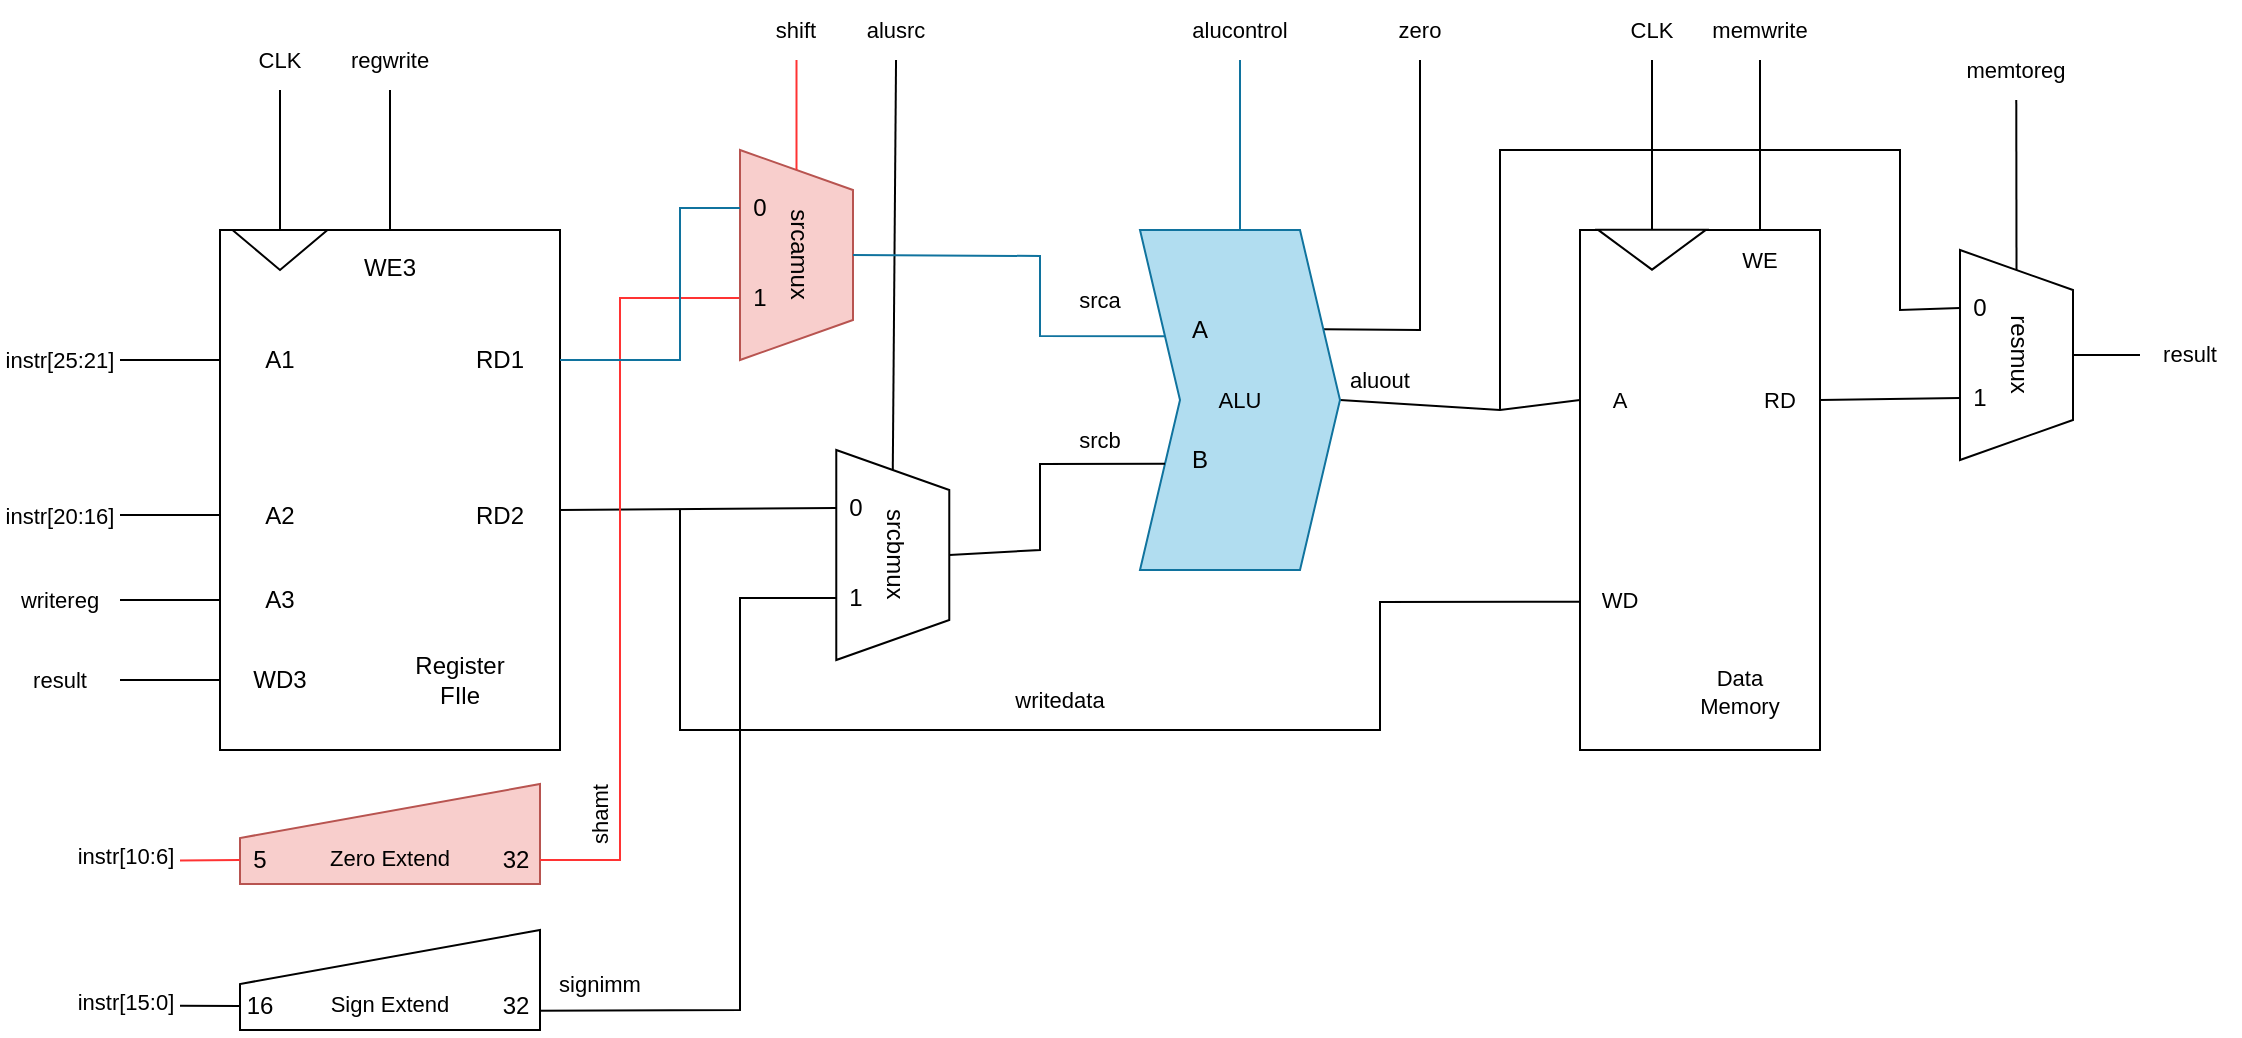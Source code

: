 <mxfile version="18.1.3" type="device" pages="6"><diagram id="Dl44f8S3alI2LjK_zOCV" name="sll datapath"><mxGraphModel dx="2284" dy="806" grid="1" gridSize="10" guides="1" tooltips="1" connect="1" arrows="1" fold="1" page="1" pageScale="1" pageWidth="850" pageHeight="1100" math="0" shadow="0"><root><mxCell id="0"/><mxCell id="1" parent="0"/><mxCell id="O_l_XhzAkJrJNJk-aN8q-1" style="edgeStyle=none;shape=connector;rounded=0;orthogonalLoop=1;jettySize=auto;html=1;exitX=0.5;exitY=0;exitDx=0;exitDy=0;labelBackgroundColor=default;fontFamily=Helvetica;fontSize=11;fontColor=default;endArrow=none;strokeColor=#10739e;fillColor=#b1ddf0;" parent="1" source="O_l_XhzAkJrJNJk-aN8q-4" target="O_l_XhzAkJrJNJk-aN8q-53" edge="1"><mxGeometry relative="1" as="geometry"><mxPoint x="410.333" y="150" as="targetPoint"/></mxGeometry></mxCell><mxCell id="O_l_XhzAkJrJNJk-aN8q-2" style="edgeStyle=none;shape=connector;rounded=0;orthogonalLoop=1;jettySize=auto;html=1;exitX=1;exitY=0.25;exitDx=0;exitDy=0;labelBackgroundColor=default;fontFamily=Helvetica;fontSize=11;fontColor=default;endArrow=none;strokeColor=default;" parent="1" source="O_l_XhzAkJrJNJk-aN8q-4" target="O_l_XhzAkJrJNJk-aN8q-54" edge="1"><mxGeometry relative="1" as="geometry"><mxPoint x="500" y="160" as="targetPoint"/><Array as="points"><mxPoint x="500" y="280"/></Array></mxGeometry></mxCell><mxCell id="O_l_XhzAkJrJNJk-aN8q-3" style="edgeStyle=none;shape=connector;rounded=0;orthogonalLoop=1;jettySize=auto;html=1;exitX=1;exitY=0.5;exitDx=0;exitDy=0;entryX=0;entryY=0.5;entryDx=0;entryDy=0;labelBackgroundColor=default;fontFamily=Helvetica;fontSize=11;fontColor=default;endArrow=none;strokeColor=default;" parent="1" source="O_l_XhzAkJrJNJk-aN8q-4" target="O_l_XhzAkJrJNJk-aN8q-72" edge="1"><mxGeometry relative="1" as="geometry"><Array as="points"><mxPoint x="540" y="320"/></Array></mxGeometry></mxCell><mxCell id="O_l_XhzAkJrJNJk-aN8q-4" value="ALU" style="shape=step;perimeter=stepPerimeter;whiteSpace=wrap;html=1;fixedSize=1;fontFamily=Helvetica;fontSize=11;horizontal=1;verticalAlign=middle;fillColor=#b1ddf0;strokeColor=#10739e;" parent="1" vertex="1"><mxGeometry x="360" y="230" width="100" height="170" as="geometry"/></mxCell><mxCell id="O_l_XhzAkJrJNJk-aN8q-5" value="" style="group;spacingLeft=0;spacingTop=0;" parent="1" vertex="1" connectable="0"><mxGeometry x="208.14" y="340" width="56.5" height="105" as="geometry"/></mxCell><mxCell id="O_l_XhzAkJrJNJk-aN8q-6" value="srcbmux" style="shape=trapezoid;perimeter=trapezoidPerimeter;whiteSpace=wrap;html=1;fixedSize=1;rotation=90;spacingLeft=0;spacingBottom=3;" parent="O_l_XhzAkJrJNJk-aN8q-5" vertex="1"><mxGeometry x="-24.25" y="24.25" width="105" height="56.5" as="geometry"/></mxCell><mxCell id="O_l_XhzAkJrJNJk-aN8q-7" value="0" style="text;html=1;strokeColor=none;fillColor=none;align=center;verticalAlign=middle;whiteSpace=wrap;rounded=0;" parent="O_l_XhzAkJrJNJk-aN8q-5" vertex="1"><mxGeometry y="14" width="20" height="30" as="geometry"/></mxCell><mxCell id="O_l_XhzAkJrJNJk-aN8q-8" value="1" style="text;html=1;strokeColor=none;fillColor=none;align=center;verticalAlign=middle;whiteSpace=wrap;rounded=0;" parent="O_l_XhzAkJrJNJk-aN8q-5" vertex="1"><mxGeometry y="59" width="20" height="30" as="geometry"/></mxCell><mxCell id="O_l_XhzAkJrJNJk-aN8q-9" value="" style="group" parent="1" vertex="1" connectable="0"><mxGeometry x="-100" y="230" width="170" height="260" as="geometry"/></mxCell><mxCell id="O_l_XhzAkJrJNJk-aN8q-10" value="" style="rounded=0;whiteSpace=wrap;html=1;fontFamily=Helvetica;fontSize=11;fontColor=default;" parent="O_l_XhzAkJrJNJk-aN8q-9" vertex="1"><mxGeometry width="170" height="260" as="geometry"/></mxCell><mxCell id="O_l_XhzAkJrJNJk-aN8q-11" value="Register FIle" style="text;html=1;strokeColor=none;fillColor=none;align=center;verticalAlign=middle;whiteSpace=wrap;rounded=0;" parent="O_l_XhzAkJrJNJk-aN8q-9" vertex="1"><mxGeometry x="90" y="210" width="60" height="30" as="geometry"/></mxCell><mxCell id="O_l_XhzAkJrJNJk-aN8q-12" value="WD3" style="text;html=1;strokeColor=none;fillColor=none;align=center;verticalAlign=middle;whiteSpace=wrap;rounded=0;" parent="O_l_XhzAkJrJNJk-aN8q-9" vertex="1"><mxGeometry y="210" width="60" height="30" as="geometry"/></mxCell><mxCell id="O_l_XhzAkJrJNJk-aN8q-13" value="A3" style="text;html=1;strokeColor=none;fillColor=none;align=center;verticalAlign=middle;whiteSpace=wrap;rounded=0;" parent="O_l_XhzAkJrJNJk-aN8q-9" vertex="1"><mxGeometry y="170" width="60" height="30" as="geometry"/></mxCell><mxCell id="O_l_XhzAkJrJNJk-aN8q-14" value="A2" style="text;html=1;strokeColor=none;fillColor=none;align=center;verticalAlign=middle;whiteSpace=wrap;rounded=0;" parent="O_l_XhzAkJrJNJk-aN8q-9" vertex="1"><mxGeometry y="127.5" width="60" height="30" as="geometry"/></mxCell><mxCell id="O_l_XhzAkJrJNJk-aN8q-15" value="A1" style="text;html=1;strokeColor=none;fillColor=none;align=center;verticalAlign=middle;whiteSpace=wrap;rounded=0;" parent="O_l_XhzAkJrJNJk-aN8q-9" vertex="1"><mxGeometry y="50" width="60" height="30" as="geometry"/></mxCell><mxCell id="O_l_XhzAkJrJNJk-aN8q-16" value="RD2" style="text;html=1;strokeColor=none;fillColor=none;align=center;verticalAlign=middle;whiteSpace=wrap;rounded=0;" parent="O_l_XhzAkJrJNJk-aN8q-9" vertex="1"><mxGeometry x="110" y="127.5" width="60" height="30" as="geometry"/></mxCell><mxCell id="O_l_XhzAkJrJNJk-aN8q-17" value="RD1" style="text;html=1;strokeColor=none;fillColor=none;align=center;verticalAlign=middle;whiteSpace=wrap;rounded=0;" parent="O_l_XhzAkJrJNJk-aN8q-9" vertex="1"><mxGeometry x="110" y="50" width="60" height="30" as="geometry"/></mxCell><mxCell id="O_l_XhzAkJrJNJk-aN8q-18" value="" style="triangle;whiteSpace=wrap;html=1;rotation=90;" parent="O_l_XhzAkJrJNJk-aN8q-9" vertex="1"><mxGeometry x="20" y="-13.75" width="20" height="47.5" as="geometry"/></mxCell><mxCell id="O_l_XhzAkJrJNJk-aN8q-19" value="WE3" style="text;html=1;strokeColor=none;fillColor=none;align=center;verticalAlign=middle;whiteSpace=wrap;rounded=0;" parent="O_l_XhzAkJrJNJk-aN8q-9" vertex="1"><mxGeometry x="55" y="3.75" width="60" height="30" as="geometry"/></mxCell><mxCell id="O_l_XhzAkJrJNJk-aN8q-20" style="edgeStyle=none;shape=connector;rounded=0;orthogonalLoop=1;jettySize=auto;html=1;exitX=0;exitY=0.5;exitDx=0;exitDy=0;labelBackgroundColor=default;fontFamily=Helvetica;fontSize=11;fontColor=default;endArrow=none;strokeColor=default;" parent="1" source="O_l_XhzAkJrJNJk-aN8q-7" edge="1"><mxGeometry relative="1" as="geometry"><mxPoint x="70" y="370" as="targetPoint"/></mxGeometry></mxCell><mxCell id="O_l_XhzAkJrJNJk-aN8q-21" style="edgeStyle=none;shape=connector;rounded=0;orthogonalLoop=1;jettySize=auto;html=1;exitX=0;exitY=0.5;exitDx=0;exitDy=0;labelBackgroundColor=default;fontFamily=Helvetica;fontSize=11;fontColor=default;endArrow=none;strokeColor=default;" parent="1" source="O_l_XhzAkJrJNJk-aN8q-6" target="O_l_XhzAkJrJNJk-aN8q-22" edge="1"><mxGeometry relative="1" as="geometry"><mxPoint x="238.138" y="130" as="targetPoint"/></mxGeometry></mxCell><mxCell id="O_l_XhzAkJrJNJk-aN8q-22" value="alusrc" style="text;html=1;strokeColor=none;fillColor=none;align=center;verticalAlign=middle;whiteSpace=wrap;rounded=0;fontFamily=Helvetica;fontSize=11;fontColor=default;" parent="1" vertex="1"><mxGeometry x="208.138" y="115" width="60" height="30" as="geometry"/></mxCell><mxCell id="O_l_XhzAkJrJNJk-aN8q-23" style="edgeStyle=none;shape=connector;rounded=0;orthogonalLoop=1;jettySize=auto;html=1;exitX=0;exitY=0.5;exitDx=0;exitDy=0;labelBackgroundColor=default;fontFamily=Helvetica;fontSize=11;fontColor=default;endArrow=none;strokeColor=default;entryX=0.967;entryY=0.578;entryDx=0;entryDy=0;entryPerimeter=0;" parent="1" source="O_l_XhzAkJrJNJk-aN8q-8" target="O_l_XhzAkJrJNJk-aN8q-33" edge="1"><mxGeometry relative="1" as="geometry"><mxPoint x="80" y="590" as="targetPoint"/><Array as="points"><mxPoint x="160" y="414"/><mxPoint x="160" y="620"/></Array></mxGeometry></mxCell><mxCell id="O_l_XhzAkJrJNJk-aN8q-24" style="edgeStyle=none;shape=connector;rounded=0;orthogonalLoop=1;jettySize=auto;html=1;exitX=0;exitY=0.5;exitDx=0;exitDy=0;labelBackgroundColor=default;fontFamily=Helvetica;fontSize=11;fontColor=default;endArrow=none;strokeColor=default;" parent="1" source="O_l_XhzAkJrJNJk-aN8q-18" edge="1"><mxGeometry relative="1" as="geometry"><mxPoint x="-70" y="160" as="targetPoint"/></mxGeometry></mxCell><mxCell id="O_l_XhzAkJrJNJk-aN8q-25" value="CLK" style="text;html=1;strokeColor=none;fillColor=none;align=center;verticalAlign=middle;whiteSpace=wrap;rounded=0;fontFamily=Helvetica;fontSize=11;fontColor=default;" parent="1" vertex="1"><mxGeometry x="-100" y="130" width="60" height="30" as="geometry"/></mxCell><mxCell id="O_l_XhzAkJrJNJk-aN8q-26" style="edgeStyle=none;shape=connector;rounded=0;orthogonalLoop=1;jettySize=auto;html=1;labelBackgroundColor=default;fontFamily=Helvetica;fontSize=11;fontColor=default;endArrow=none;strokeColor=default;" parent="1" target="O_l_XhzAkJrJNJk-aN8q-27" edge="1"><mxGeometry relative="1" as="geometry"><mxPoint x="-15" y="140" as="targetPoint"/><mxPoint x="-15" y="230" as="sourcePoint"/></mxGeometry></mxCell><mxCell id="O_l_XhzAkJrJNJk-aN8q-27" value="regwrite" style="text;html=1;strokeColor=none;fillColor=none;align=center;verticalAlign=middle;whiteSpace=wrap;rounded=0;fontFamily=Helvetica;fontSize=11;fontColor=default;" parent="1" vertex="1"><mxGeometry x="-45" y="130" width="60" height="30" as="geometry"/></mxCell><mxCell id="O_l_XhzAkJrJNJk-aN8q-28" value="" style="endArrow=none;html=1;rounded=0;labelBackgroundColor=default;fontFamily=Helvetica;fontSize=11;fontColor=default;strokeColor=default;shape=connector;exitX=0;exitY=0.715;exitDx=0;exitDy=0;exitPerimeter=0;" parent="1" source="O_l_XhzAkJrJNJk-aN8q-68" edge="1"><mxGeometry width="50" height="50" relative="1" as="geometry"><mxPoint x="550" y="430" as="sourcePoint"/><mxPoint x="130" y="370" as="targetPoint"/><Array as="points"><mxPoint x="480" y="416"/><mxPoint x="480" y="480"/><mxPoint x="130" y="480"/></Array></mxGeometry></mxCell><mxCell id="O_l_XhzAkJrJNJk-aN8q-29" value="signimm" style="text;html=1;strokeColor=none;fillColor=none;align=center;verticalAlign=middle;whiteSpace=wrap;rounded=0;fontFamily=Helvetica;fontSize=11;fontColor=default;" parent="1" vertex="1"><mxGeometry x="60" y="591.5" width="60" height="30" as="geometry"/></mxCell><mxCell id="O_l_XhzAkJrJNJk-aN8q-30" value="" style="group" parent="1" vertex="1" connectable="0"><mxGeometry x="-90" y="580" width="150" height="53" as="geometry"/></mxCell><object label="Sign Extend" id="O_l_XhzAkJrJNJk-aN8q-31"><mxCell style="shape=manualInput;fontFamily=Helvetica;fontSize=11;fontColor=default;size=27;labelPosition=center;verticalLabelPosition=middle;align=center;verticalAlign=middle;html=1;whiteSpace=wrap;spacingTop=23;" parent="O_l_XhzAkJrJNJk-aN8q-30" vertex="1"><mxGeometry width="150" height="50" as="geometry"/></mxCell></object><mxCell id="O_l_XhzAkJrJNJk-aN8q-32" value="16" style="text;html=1;strokeColor=none;fillColor=none;align=center;verticalAlign=middle;whiteSpace=wrap;rounded=0;" parent="O_l_XhzAkJrJNJk-aN8q-30" vertex="1"><mxGeometry y="23" width="20" height="30" as="geometry"/></mxCell><mxCell id="O_l_XhzAkJrJNJk-aN8q-33" value="32" style="text;html=1;strokeColor=none;fillColor=none;align=center;verticalAlign=middle;whiteSpace=wrap;rounded=0;" parent="O_l_XhzAkJrJNJk-aN8q-30" vertex="1"><mxGeometry x="128" y="23" width="20" height="30" as="geometry"/></mxCell><mxCell id="O_l_XhzAkJrJNJk-aN8q-34" value="" style="group;comic=0;sketch=0;glass=0;rounded=0;fillColor=none;" parent="1" vertex="1" connectable="0"><mxGeometry x="-90" y="507" width="150" height="53" as="geometry"/></mxCell><object label="Zero Extend" id="O_l_XhzAkJrJNJk-aN8q-35"><mxCell style="shape=manualInput;fontFamily=Helvetica;fontSize=11;size=27;labelPosition=center;verticalLabelPosition=middle;align=center;verticalAlign=middle;html=1;whiteSpace=wrap;spacingTop=23;comic=0;fillColor=#f8cecc;strokeColor=#b85450;" parent="O_l_XhzAkJrJNJk-aN8q-34" vertex="1"><mxGeometry width="150" height="50" as="geometry"/></mxCell></object><mxCell id="O_l_XhzAkJrJNJk-aN8q-36" value="5" style="text;html=1;strokeColor=none;fillColor=none;align=center;verticalAlign=middle;whiteSpace=wrap;rounded=0;comic=0;" parent="O_l_XhzAkJrJNJk-aN8q-34" vertex="1"><mxGeometry y="23" width="20" height="30" as="geometry"/></mxCell><mxCell id="O_l_XhzAkJrJNJk-aN8q-37" value="32" style="text;html=1;strokeColor=none;fillColor=none;align=center;verticalAlign=middle;whiteSpace=wrap;rounded=0;comic=0;" parent="O_l_XhzAkJrJNJk-aN8q-34" vertex="1"><mxGeometry x="128" y="23" width="20" height="30" as="geometry"/></mxCell><mxCell id="O_l_XhzAkJrJNJk-aN8q-38" style="edgeStyle=none;shape=connector;rounded=0;orthogonalLoop=1;jettySize=auto;html=1;exitX=0;exitY=0.5;exitDx=0;exitDy=0;labelBackgroundColor=default;fontFamily=Helvetica;fontSize=11;fontColor=default;endArrow=none;strokeColor=default;" parent="1" source="O_l_XhzAkJrJNJk-aN8q-32" edge="1"><mxGeometry relative="1" as="geometry"><mxPoint x="-120" y="617.857" as="targetPoint"/></mxGeometry></mxCell><mxCell id="O_l_XhzAkJrJNJk-aN8q-39" style="edgeStyle=none;shape=connector;rounded=0;orthogonalLoop=1;jettySize=auto;html=1;exitX=0;exitY=0.5;exitDx=0;exitDy=0;labelBackgroundColor=default;fontFamily=Helvetica;fontSize=11;fontColor=default;endArrow=none;strokeColor=#FF3333;comic=0;" parent="1" source="O_l_XhzAkJrJNJk-aN8q-36" edge="1"><mxGeometry relative="1" as="geometry"><mxPoint x="-120" y="545.286" as="targetPoint"/></mxGeometry></mxCell><mxCell id="O_l_XhzAkJrJNJk-aN8q-40" style="edgeStyle=none;shape=connector;rounded=0;orthogonalLoop=1;jettySize=auto;html=1;labelBackgroundColor=default;fontFamily=Helvetica;fontSize=11;fontColor=default;endArrow=none;strokeColor=#FF3333;entryX=0;entryY=0.5;entryDx=0;entryDy=0;" parent="1" target="O_l_XhzAkJrJNJk-aN8q-44" edge="1"><mxGeometry relative="1" as="geometry"><mxPoint x="100" y="250" as="targetPoint"/><mxPoint x="60" y="545" as="sourcePoint"/><Array as="points"><mxPoint x="100" y="545"/><mxPoint x="100" y="264"/></Array></mxGeometry></mxCell><mxCell id="O_l_XhzAkJrJNJk-aN8q-41" value="" style="group;spacingLeft=0;spacingTop=0;" parent="1" vertex="1" connectable="0"><mxGeometry x="160" y="190" width="56.5" height="105" as="geometry"/></mxCell><mxCell id="O_l_XhzAkJrJNJk-aN8q-42" value="srcamux" style="shape=trapezoid;perimeter=trapezoidPerimeter;whiteSpace=wrap;html=1;fixedSize=1;rotation=90;spacingLeft=0;spacingBottom=3;fillColor=#f8cecc;strokeColor=#b85450;" parent="O_l_XhzAkJrJNJk-aN8q-41" vertex="1"><mxGeometry x="-24.25" y="24.25" width="105" height="56.5" as="geometry"/></mxCell><mxCell id="O_l_XhzAkJrJNJk-aN8q-43" value="0" style="text;html=1;strokeColor=none;fillColor=none;align=center;verticalAlign=middle;whiteSpace=wrap;rounded=0;" parent="O_l_XhzAkJrJNJk-aN8q-41" vertex="1"><mxGeometry y="14" width="20" height="30" as="geometry"/></mxCell><mxCell id="O_l_XhzAkJrJNJk-aN8q-44" value="1" style="text;html=1;strokeColor=none;fillColor=none;align=center;verticalAlign=middle;whiteSpace=wrap;rounded=0;" parent="O_l_XhzAkJrJNJk-aN8q-41" vertex="1"><mxGeometry y="59" width="20" height="30" as="geometry"/></mxCell><mxCell id="O_l_XhzAkJrJNJk-aN8q-45" style="edgeStyle=none;shape=connector;rounded=0;orthogonalLoop=1;jettySize=auto;html=1;exitX=1;exitY=0.5;exitDx=0;exitDy=0;labelBackgroundColor=default;fontFamily=Helvetica;fontSize=11;fontColor=default;endArrow=none;strokeColor=#10739e;entryX=0;entryY=0.5;entryDx=0;entryDy=0;fillColor=#b1ddf0;" parent="1" source="O_l_XhzAkJrJNJk-aN8q-17" target="O_l_XhzAkJrJNJk-aN8q-43" edge="1"><mxGeometry relative="1" as="geometry"><mxPoint x="130" y="295.241" as="targetPoint"/><Array as="points"><mxPoint x="130" y="295"/><mxPoint x="130" y="219"/></Array></mxGeometry></mxCell><mxCell id="O_l_XhzAkJrJNJk-aN8q-46" style="edgeStyle=none;shape=connector;rounded=0;orthogonalLoop=1;jettySize=auto;html=1;exitX=0;exitY=0.5;exitDx=0;exitDy=0;labelBackgroundColor=default;fontFamily=Helvetica;fontSize=11;fontColor=default;endArrow=none;strokeColor=#FF3333;" parent="1" source="O_l_XhzAkJrJNJk-aN8q-42" target="O_l_XhzAkJrJNJk-aN8q-47" edge="1"><mxGeometry relative="1" as="geometry"><mxPoint x="188.667" y="140" as="targetPoint"/></mxGeometry></mxCell><mxCell id="O_l_XhzAkJrJNJk-aN8q-47" value="shift" style="text;html=1;strokeColor=none;fillColor=none;align=center;verticalAlign=middle;whiteSpace=wrap;rounded=0;fontFamily=Helvetica;fontSize=11;fontColor=default;" parent="1" vertex="1"><mxGeometry x="158.247" y="115" width="60" height="30" as="geometry"/></mxCell><mxCell id="O_l_XhzAkJrJNJk-aN8q-48" style="edgeStyle=none;shape=connector;rounded=0;orthogonalLoop=1;jettySize=auto;html=1;exitX=0.5;exitY=0;exitDx=0;exitDy=0;entryX=0;entryY=0.25;entryDx=0;entryDy=0;labelBackgroundColor=default;fontFamily=Helvetica;fontSize=11;fontColor=default;endArrow=none;strokeColor=#10739e;fillColor=#b1ddf0;" parent="1" source="O_l_XhzAkJrJNJk-aN8q-42" target="O_l_XhzAkJrJNJk-aN8q-4" edge="1"><mxGeometry relative="1" as="geometry"><Array as="points"><mxPoint x="310" y="243"/><mxPoint x="310" y="283"/></Array></mxGeometry></mxCell><mxCell id="O_l_XhzAkJrJNJk-aN8q-49" style="edgeStyle=none;shape=connector;rounded=0;orthogonalLoop=1;jettySize=auto;html=1;exitX=0.5;exitY=0;exitDx=0;exitDy=0;entryX=0;entryY=0.75;entryDx=0;entryDy=0;labelBackgroundColor=default;fontFamily=Helvetica;fontSize=11;fontColor=default;endArrow=none;strokeColor=default;" parent="1" source="O_l_XhzAkJrJNJk-aN8q-6" target="O_l_XhzAkJrJNJk-aN8q-4" edge="1"><mxGeometry relative="1" as="geometry"><Array as="points"><mxPoint x="310" y="390"/><mxPoint x="310" y="347"/></Array></mxGeometry></mxCell><mxCell id="O_l_XhzAkJrJNJk-aN8q-50" value="shamt" style="text;html=1;strokeColor=none;fillColor=none;align=center;verticalAlign=middle;whiteSpace=wrap;rounded=0;fontFamily=Helvetica;fontSize=11;fontColor=default;rotation=-90;horizontal=1;" parent="1" vertex="1"><mxGeometry x="60" y="507" width="60" height="30" as="geometry"/></mxCell><mxCell id="O_l_XhzAkJrJNJk-aN8q-51" value="instr[10:6]" style="text;html=1;strokeColor=none;fillColor=none;align=center;verticalAlign=middle;whiteSpace=wrap;rounded=0;fontFamily=Helvetica;fontSize=11;fontColor=default;comic=0;" parent="1" vertex="1"><mxGeometry x="-172" y="531.75" width="50" height="21.5" as="geometry"/></mxCell><mxCell id="O_l_XhzAkJrJNJk-aN8q-52" value="instr[15:0]" style="text;html=1;strokeColor=none;fillColor=none;align=center;verticalAlign=middle;whiteSpace=wrap;rounded=0;fontFamily=Helvetica;fontSize=11;fontColor=default;" parent="1" vertex="1"><mxGeometry x="-172" y="605" width="50" height="21.5" as="geometry"/></mxCell><mxCell id="O_l_XhzAkJrJNJk-aN8q-53" value="alucontrol" style="text;html=1;strokeColor=none;fillColor=none;align=center;verticalAlign=middle;whiteSpace=wrap;rounded=0;fontFamily=Helvetica;fontSize=11;fontColor=default;" parent="1" vertex="1"><mxGeometry x="380.003" y="115" width="60" height="30" as="geometry"/></mxCell><mxCell id="O_l_XhzAkJrJNJk-aN8q-54" value="zero" style="text;html=1;strokeColor=none;fillColor=none;align=center;verticalAlign=middle;whiteSpace=wrap;rounded=0;fontFamily=Helvetica;fontSize=11;fontColor=default;" parent="1" vertex="1"><mxGeometry x="470" y="115" width="60" height="30" as="geometry"/></mxCell><mxCell id="O_l_XhzAkJrJNJk-aN8q-55" value="aluout" style="text;html=1;strokeColor=none;fillColor=none;align=center;verticalAlign=middle;whiteSpace=wrap;rounded=0;fontFamily=Helvetica;fontSize=11;fontColor=default;" parent="1" vertex="1"><mxGeometry x="450" y="290" width="60" height="30" as="geometry"/></mxCell><mxCell id="O_l_XhzAkJrJNJk-aN8q-56" value="writedata" style="text;html=1;strokeColor=none;fillColor=none;align=center;verticalAlign=middle;whiteSpace=wrap;rounded=0;fontFamily=Helvetica;fontSize=11;fontColor=default;" parent="1" vertex="1"><mxGeometry x="290" y="450" width="60" height="30" as="geometry"/></mxCell><mxCell id="O_l_XhzAkJrJNJk-aN8q-57" value="srca" style="text;html=1;strokeColor=none;fillColor=none;align=center;verticalAlign=middle;whiteSpace=wrap;rounded=0;fontFamily=Helvetica;fontSize=11;fontColor=default;" parent="1" vertex="1"><mxGeometry x="310" y="250" width="60" height="30" as="geometry"/></mxCell><mxCell id="O_l_XhzAkJrJNJk-aN8q-58" value="srcb" style="text;html=1;strokeColor=none;fillColor=none;align=center;verticalAlign=middle;whiteSpace=wrap;rounded=0;fontFamily=Helvetica;fontSize=11;fontColor=default;" parent="1" vertex="1"><mxGeometry x="310" y="320" width="60" height="30" as="geometry"/></mxCell><mxCell id="O_l_XhzAkJrJNJk-aN8q-59" value="A" style="text;html=1;strokeColor=none;fillColor=none;align=center;verticalAlign=middle;whiteSpace=wrap;rounded=0;" parent="1" vertex="1"><mxGeometry x="380" y="265" width="20" height="30" as="geometry"/></mxCell><mxCell id="O_l_XhzAkJrJNJk-aN8q-60" value="B" style="text;html=1;strokeColor=none;fillColor=none;align=center;verticalAlign=middle;whiteSpace=wrap;rounded=0;" parent="1" vertex="1"><mxGeometry x="380" y="330" width="20" height="30" as="geometry"/></mxCell><mxCell id="O_l_XhzAkJrJNJk-aN8q-61" style="edgeStyle=none;shape=connector;rounded=0;orthogonalLoop=1;jettySize=auto;html=1;exitX=0;exitY=0.5;exitDx=0;exitDy=0;labelBackgroundColor=default;fontFamily=Helvetica;fontSize=11;fontColor=default;endArrow=none;strokeColor=default;" parent="1" source="O_l_XhzAkJrJNJk-aN8q-70" target="O_l_XhzAkJrJNJk-aN8q-62" edge="1"><mxGeometry relative="1" as="geometry"><mxPoint x="616" y="150" as="targetPoint"/></mxGeometry></mxCell><mxCell id="O_l_XhzAkJrJNJk-aN8q-62" value="CLK" style="text;html=1;strokeColor=none;fillColor=none;align=center;verticalAlign=middle;whiteSpace=wrap;rounded=0;fontFamily=Helvetica;fontSize=11;fontColor=default;" parent="1" vertex="1"><mxGeometry x="586" y="115" width="60" height="30" as="geometry"/></mxCell><mxCell id="O_l_XhzAkJrJNJk-aN8q-63" value="" style="endArrow=none;html=1;rounded=0;labelBackgroundColor=default;fontFamily=Helvetica;fontSize=11;fontColor=default;strokeColor=default;shape=connector;entryX=0;entryY=0.5;entryDx=0;entryDy=0;" parent="1" target="O_l_XhzAkJrJNJk-aN8q-66" edge="1"><mxGeometry width="50" height="50" relative="1" as="geometry"><mxPoint x="540" y="320" as="sourcePoint"/><mxPoint x="740" y="260" as="targetPoint"/><Array as="points"><mxPoint x="540" y="190"/><mxPoint x="740" y="190"/><mxPoint x="740" y="270"/></Array></mxGeometry></mxCell><mxCell id="O_l_XhzAkJrJNJk-aN8q-64" value="" style="group;spacingLeft=0;spacingTop=0;" parent="1" vertex="1" connectable="0"><mxGeometry x="770" y="240" width="56.5" height="105" as="geometry"/></mxCell><mxCell id="O_l_XhzAkJrJNJk-aN8q-65" value="resmux" style="shape=trapezoid;perimeter=trapezoidPerimeter;whiteSpace=wrap;html=1;fixedSize=1;rotation=90;spacingLeft=0;spacingBottom=3;" parent="O_l_XhzAkJrJNJk-aN8q-64" vertex="1"><mxGeometry x="-24.25" y="24.25" width="105" height="56.5" as="geometry"/></mxCell><mxCell id="O_l_XhzAkJrJNJk-aN8q-66" value="0" style="text;html=1;strokeColor=none;fillColor=none;align=center;verticalAlign=middle;whiteSpace=wrap;rounded=0;" parent="O_l_XhzAkJrJNJk-aN8q-64" vertex="1"><mxGeometry y="14" width="20" height="30" as="geometry"/></mxCell><mxCell id="O_l_XhzAkJrJNJk-aN8q-67" value="1" style="text;html=1;strokeColor=none;fillColor=none;align=center;verticalAlign=middle;whiteSpace=wrap;rounded=0;" parent="O_l_XhzAkJrJNJk-aN8q-64" vertex="1"><mxGeometry y="59" width="20" height="30" as="geometry"/></mxCell><mxCell id="O_l_XhzAkJrJNJk-aN8q-68" value="" style="rounded=0;whiteSpace=wrap;html=1;fontFamily=Helvetica;fontSize=11;fontColor=default;" parent="1" vertex="1"><mxGeometry x="580" y="230" width="120" height="260" as="geometry"/></mxCell><mxCell id="O_l_XhzAkJrJNJk-aN8q-69" value="Data&lt;br&gt;Memory" style="text;html=1;strokeColor=none;fillColor=none;align=center;verticalAlign=middle;whiteSpace=wrap;rounded=0;fontFamily=Helvetica;fontSize=11;fontColor=default;" parent="1" vertex="1"><mxGeometry x="630" y="445.003" width="60" height="32.5" as="geometry"/></mxCell><mxCell id="O_l_XhzAkJrJNJk-aN8q-70" value="" style="triangle;whiteSpace=wrap;html=1;rotation=90;" parent="1" vertex="1"><mxGeometry x="606" y="212.75" width="20" height="54.167" as="geometry"/></mxCell><mxCell id="O_l_XhzAkJrJNJk-aN8q-71" value="WD" style="text;html=1;strokeColor=none;fillColor=none;align=center;verticalAlign=middle;whiteSpace=wrap;rounded=0;fontFamily=Helvetica;fontSize=11;fontColor=default;" parent="1" vertex="1"><mxGeometry x="580" y="400" width="40" height="30" as="geometry"/></mxCell><mxCell id="O_l_XhzAkJrJNJk-aN8q-72" value="A" style="text;html=1;strokeColor=none;fillColor=none;align=center;verticalAlign=middle;whiteSpace=wrap;rounded=0;fontFamily=Helvetica;fontSize=11;fontColor=default;" parent="1" vertex="1"><mxGeometry x="580" y="300" width="40" height="30" as="geometry"/></mxCell><mxCell id="O_l_XhzAkJrJNJk-aN8q-73" style="edgeStyle=none;shape=connector;rounded=0;orthogonalLoop=1;jettySize=auto;html=1;exitX=1;exitY=0.5;exitDx=0;exitDy=0;entryX=0;entryY=0.5;entryDx=0;entryDy=0;labelBackgroundColor=default;fontFamily=Helvetica;fontSize=11;fontColor=default;endArrow=none;strokeColor=default;" parent="1" source="O_l_XhzAkJrJNJk-aN8q-74" target="O_l_XhzAkJrJNJk-aN8q-67" edge="1"><mxGeometry relative="1" as="geometry"/></mxCell><mxCell id="O_l_XhzAkJrJNJk-aN8q-74" value="RD" style="text;html=1;strokeColor=none;fillColor=none;align=center;verticalAlign=middle;whiteSpace=wrap;rounded=0;fontFamily=Helvetica;fontSize=11;fontColor=default;" parent="1" vertex="1"><mxGeometry x="660" y="300" width="40" height="30" as="geometry"/></mxCell><mxCell id="O_l_XhzAkJrJNJk-aN8q-75" style="edgeStyle=none;shape=connector;rounded=0;orthogonalLoop=1;jettySize=auto;html=1;exitX=0;exitY=0.5;exitDx=0;exitDy=0;labelBackgroundColor=default;fontFamily=Helvetica;fontSize=11;fontColor=default;endArrow=none;strokeColor=default;" parent="1" source="O_l_XhzAkJrJNJk-aN8q-65" target="O_l_XhzAkJrJNJk-aN8q-76" edge="1"><mxGeometry relative="1" as="geometry"><mxPoint x="798.118" y="150" as="targetPoint"/></mxGeometry></mxCell><mxCell id="O_l_XhzAkJrJNJk-aN8q-76" value="memtoreg" style="text;html=1;strokeColor=none;fillColor=none;align=center;verticalAlign=middle;whiteSpace=wrap;rounded=0;fontFamily=Helvetica;fontSize=11;fontColor=default;" parent="1" vertex="1"><mxGeometry x="768.118" y="135" width="60" height="30" as="geometry"/></mxCell><mxCell id="O_l_XhzAkJrJNJk-aN8q-77" style="edgeStyle=none;shape=connector;rounded=0;orthogonalLoop=1;jettySize=auto;html=1;exitX=0.5;exitY=0;exitDx=0;exitDy=0;labelBackgroundColor=default;fontFamily=Helvetica;fontSize=11;fontColor=default;endArrow=none;strokeColor=default;" parent="1" source="O_l_XhzAkJrJNJk-aN8q-78" target="O_l_XhzAkJrJNJk-aN8q-79" edge="1"><mxGeometry relative="1" as="geometry"><mxPoint x="670.333" y="150" as="targetPoint"/></mxGeometry></mxCell><mxCell id="O_l_XhzAkJrJNJk-aN8q-78" value="WE" style="text;html=1;strokeColor=none;fillColor=none;align=center;verticalAlign=middle;whiteSpace=wrap;rounded=0;fontFamily=Helvetica;fontSize=11;fontColor=default;" parent="1" vertex="1"><mxGeometry x="650" y="230" width="40" height="30" as="geometry"/></mxCell><mxCell id="O_l_XhzAkJrJNJk-aN8q-79" value="memwrite" style="text;html=1;strokeColor=none;fillColor=none;align=center;verticalAlign=middle;whiteSpace=wrap;rounded=0;fontFamily=Helvetica;fontSize=11;fontColor=default;" parent="1" vertex="1"><mxGeometry x="640.003" y="115" width="60" height="30" as="geometry"/></mxCell><mxCell id="O_l_XhzAkJrJNJk-aN8q-80" style="edgeStyle=none;shape=connector;rounded=0;orthogonalLoop=1;jettySize=auto;html=1;exitX=0.5;exitY=0;exitDx=0;exitDy=0;labelBackgroundColor=default;fontFamily=Helvetica;fontSize=11;fontColor=default;endArrow=none;strokeColor=default;" parent="1" source="O_l_XhzAkJrJNJk-aN8q-65" target="O_l_XhzAkJrJNJk-aN8q-81" edge="1"><mxGeometry relative="1" as="geometry"><mxPoint x="890" y="292.429" as="targetPoint"/></mxGeometry></mxCell><mxCell id="O_l_XhzAkJrJNJk-aN8q-81" value="result" style="text;html=1;strokeColor=none;fillColor=none;align=center;verticalAlign=middle;whiteSpace=wrap;rounded=0;fontFamily=Helvetica;fontSize=11;fontColor=default;" parent="1" vertex="1"><mxGeometry x="860" y="277.43" width="50" height="30" as="geometry"/></mxCell><mxCell id="O_l_XhzAkJrJNJk-aN8q-82" style="edgeStyle=none;shape=connector;rounded=0;orthogonalLoop=1;jettySize=auto;html=1;exitX=0;exitY=0.5;exitDx=0;exitDy=0;labelBackgroundColor=default;fontFamily=Helvetica;fontSize=11;fontColor=default;endArrow=none;strokeColor=default;" parent="1" source="O_l_XhzAkJrJNJk-aN8q-15" target="O_l_XhzAkJrJNJk-aN8q-89" edge="1"><mxGeometry relative="1" as="geometry"><mxPoint x="-150" y="295.241" as="targetPoint"/></mxGeometry></mxCell><mxCell id="O_l_XhzAkJrJNJk-aN8q-83" style="edgeStyle=none;shape=connector;rounded=0;orthogonalLoop=1;jettySize=auto;html=1;exitX=0;exitY=0.5;exitDx=0;exitDy=0;labelBackgroundColor=default;fontFamily=Helvetica;fontSize=11;fontColor=default;endArrow=none;strokeColor=default;" parent="1" source="O_l_XhzAkJrJNJk-aN8q-14" target="O_l_XhzAkJrJNJk-aN8q-88" edge="1"><mxGeometry relative="1" as="geometry"><mxPoint x="-150" y="372.483" as="targetPoint"/></mxGeometry></mxCell><mxCell id="O_l_XhzAkJrJNJk-aN8q-84" style="edgeStyle=none;shape=connector;rounded=0;orthogonalLoop=1;jettySize=auto;html=1;exitX=0;exitY=0.5;exitDx=0;exitDy=0;labelBackgroundColor=default;fontFamily=Helvetica;fontSize=11;fontColor=default;endArrow=none;strokeColor=default;" parent="1" source="O_l_XhzAkJrJNJk-aN8q-12" target="O_l_XhzAkJrJNJk-aN8q-85" edge="1"><mxGeometry relative="1" as="geometry"><mxPoint x="-150" y="455.241" as="targetPoint"/></mxGeometry></mxCell><mxCell id="O_l_XhzAkJrJNJk-aN8q-85" value="result" style="text;html=1;strokeColor=none;fillColor=none;align=center;verticalAlign=middle;whiteSpace=wrap;rounded=0;fontFamily=Helvetica;fontSize=11;fontColor=default;" parent="1" vertex="1"><mxGeometry x="-210" y="440.001" width="60" height="30" as="geometry"/></mxCell><mxCell id="O_l_XhzAkJrJNJk-aN8q-86" style="edgeStyle=none;shape=connector;rounded=0;orthogonalLoop=1;jettySize=auto;html=1;exitX=0;exitY=0.5;exitDx=0;exitDy=0;labelBackgroundColor=default;fontFamily=Helvetica;fontSize=11;fontColor=default;endArrow=none;strokeColor=default;" parent="1" source="O_l_XhzAkJrJNJk-aN8q-13" target="O_l_XhzAkJrJNJk-aN8q-87" edge="1"><mxGeometry relative="1" as="geometry"><mxPoint x="-150" y="414.588" as="targetPoint"/></mxGeometry></mxCell><mxCell id="O_l_XhzAkJrJNJk-aN8q-87" value="writereg" style="text;html=1;strokeColor=none;fillColor=none;align=center;verticalAlign=middle;whiteSpace=wrap;rounded=0;fontFamily=Helvetica;fontSize=11;fontColor=default;" parent="1" vertex="1"><mxGeometry x="-210" y="399.998" width="60" height="30" as="geometry"/></mxCell><mxCell id="O_l_XhzAkJrJNJk-aN8q-88" value="instr[20:16]" style="text;html=1;strokeColor=none;fillColor=none;align=center;verticalAlign=middle;whiteSpace=wrap;rounded=0;fontFamily=Helvetica;fontSize=11;fontColor=default;" parent="1" vertex="1"><mxGeometry x="-210" y="357.503" width="60" height="30" as="geometry"/></mxCell><mxCell id="O_l_XhzAkJrJNJk-aN8q-89" value="instr[25:21]" style="text;html=1;strokeColor=none;fillColor=none;align=center;verticalAlign=middle;whiteSpace=wrap;rounded=0;fontFamily=Helvetica;fontSize=11;fontColor=default;" parent="1" vertex="1"><mxGeometry x="-210" y="280.001" width="60" height="30" as="geometry"/></mxCell></root></mxGraphModel></diagram><diagram id="5RFBAx9Eu_N_lUwJ-0QL" name="sb datapath"><mxGraphModel dx="2280" dy="856" grid="1" gridSize="10" guides="1" tooltips="1" connect="1" arrows="1" fold="1" page="1" pageScale="1" pageWidth="850" pageHeight="1100" math="0" shadow="0"><root><mxCell id="0"/><mxCell id="1" parent="0"/><mxCell id="PlPtB61UABaKcvsyWJsL-1" style="edgeStyle=none;shape=connector;rounded=0;orthogonalLoop=1;jettySize=auto;html=1;exitX=0.5;exitY=0;exitDx=0;exitDy=0;labelBackgroundColor=default;fontFamily=Helvetica;fontSize=11;fontColor=default;endArrow=none;strokeColor=default;" edge="1" parent="1" source="PlPtB61UABaKcvsyWJsL-4" target="PlPtB61UABaKcvsyWJsL-53"><mxGeometry relative="1" as="geometry"><mxPoint x="400.333" y="140" as="targetPoint"/></mxGeometry></mxCell><mxCell id="PlPtB61UABaKcvsyWJsL-2" style="edgeStyle=none;shape=connector;rounded=0;orthogonalLoop=1;jettySize=auto;html=1;exitX=1;exitY=0.25;exitDx=0;exitDy=0;labelBackgroundColor=default;fontFamily=Helvetica;fontSize=11;fontColor=default;endArrow=none;strokeColor=default;" edge="1" parent="1" source="PlPtB61UABaKcvsyWJsL-4" target="PlPtB61UABaKcvsyWJsL-54"><mxGeometry relative="1" as="geometry"><mxPoint x="490" y="150" as="targetPoint"/><Array as="points"><mxPoint x="490" y="270"/></Array></mxGeometry></mxCell><mxCell id="PlPtB61UABaKcvsyWJsL-3" style="edgeStyle=none;shape=connector;rounded=0;orthogonalLoop=1;jettySize=auto;html=1;exitX=1;exitY=0.5;exitDx=0;exitDy=0;entryX=0;entryY=0.5;entryDx=0;entryDy=0;labelBackgroundColor=default;fontFamily=Helvetica;fontSize=11;fontColor=default;endArrow=none;strokeColor=default;" edge="1" parent="1" source="PlPtB61UABaKcvsyWJsL-4" target="PlPtB61UABaKcvsyWJsL-72"><mxGeometry relative="1" as="geometry"><Array as="points"><mxPoint x="530" y="310"/></Array></mxGeometry></mxCell><mxCell id="PlPtB61UABaKcvsyWJsL-4" value="ALU" style="shape=step;perimeter=stepPerimeter;whiteSpace=wrap;html=1;fixedSize=1;fontFamily=Helvetica;fontSize=11;fontColor=default;horizontal=1;verticalAlign=middle;" vertex="1" parent="1"><mxGeometry x="350" y="220" width="100" height="170" as="geometry"/></mxCell><mxCell id="PlPtB61UABaKcvsyWJsL-5" value="" style="group;spacingLeft=0;spacingTop=0;" vertex="1" connectable="0" parent="1"><mxGeometry x="198.14" y="330" width="56.5" height="105" as="geometry"/></mxCell><mxCell id="PlPtB61UABaKcvsyWJsL-6" value="srcbmux" style="shape=trapezoid;perimeter=trapezoidPerimeter;whiteSpace=wrap;html=1;fixedSize=1;rotation=90;spacingLeft=0;spacingBottom=3;" vertex="1" parent="PlPtB61UABaKcvsyWJsL-5"><mxGeometry x="-24.25" y="24.25" width="105" height="56.5" as="geometry"/></mxCell><mxCell id="PlPtB61UABaKcvsyWJsL-7" value="0" style="text;html=1;strokeColor=none;fillColor=none;align=center;verticalAlign=middle;whiteSpace=wrap;rounded=0;" vertex="1" parent="PlPtB61UABaKcvsyWJsL-5"><mxGeometry y="14" width="20" height="30" as="geometry"/></mxCell><mxCell id="PlPtB61UABaKcvsyWJsL-8" value="1" style="text;html=1;strokeColor=none;fillColor=none;align=center;verticalAlign=middle;whiteSpace=wrap;rounded=0;" vertex="1" parent="PlPtB61UABaKcvsyWJsL-5"><mxGeometry y="59" width="20" height="30" as="geometry"/></mxCell><mxCell id="PlPtB61UABaKcvsyWJsL-9" value="" style="group" vertex="1" connectable="0" parent="1"><mxGeometry x="-110" y="220" width="170" height="260" as="geometry"/></mxCell><mxCell id="PlPtB61UABaKcvsyWJsL-10" value="" style="rounded=0;whiteSpace=wrap;html=1;fontFamily=Helvetica;fontSize=11;fontColor=default;" vertex="1" parent="PlPtB61UABaKcvsyWJsL-9"><mxGeometry width="170" height="260" as="geometry"/></mxCell><mxCell id="PlPtB61UABaKcvsyWJsL-11" value="Register FIle" style="text;html=1;strokeColor=none;fillColor=none;align=center;verticalAlign=middle;whiteSpace=wrap;rounded=0;" vertex="1" parent="PlPtB61UABaKcvsyWJsL-9"><mxGeometry x="90" y="210" width="60" height="30" as="geometry"/></mxCell><mxCell id="PlPtB61UABaKcvsyWJsL-12" value="WD3" style="text;html=1;strokeColor=none;fillColor=none;align=center;verticalAlign=middle;whiteSpace=wrap;rounded=0;" vertex="1" parent="PlPtB61UABaKcvsyWJsL-9"><mxGeometry y="210" width="60" height="30" as="geometry"/></mxCell><mxCell id="PlPtB61UABaKcvsyWJsL-13" value="A3" style="text;html=1;strokeColor=none;fillColor=none;align=center;verticalAlign=middle;whiteSpace=wrap;rounded=0;" vertex="1" parent="PlPtB61UABaKcvsyWJsL-9"><mxGeometry y="170" width="60" height="30" as="geometry"/></mxCell><mxCell id="PlPtB61UABaKcvsyWJsL-14" value="A2" style="text;html=1;strokeColor=none;fillColor=none;align=center;verticalAlign=middle;whiteSpace=wrap;rounded=0;" vertex="1" parent="PlPtB61UABaKcvsyWJsL-9"><mxGeometry y="127.5" width="60" height="30" as="geometry"/></mxCell><mxCell id="PlPtB61UABaKcvsyWJsL-15" value="A1" style="text;html=1;strokeColor=none;fillColor=none;align=center;verticalAlign=middle;whiteSpace=wrap;rounded=0;" vertex="1" parent="PlPtB61UABaKcvsyWJsL-9"><mxGeometry y="50" width="60" height="30" as="geometry"/></mxCell><mxCell id="PlPtB61UABaKcvsyWJsL-16" value="RD2" style="text;html=1;strokeColor=none;fillColor=none;align=center;verticalAlign=middle;whiteSpace=wrap;rounded=0;" vertex="1" parent="PlPtB61UABaKcvsyWJsL-9"><mxGeometry x="110" y="127.5" width="60" height="30" as="geometry"/></mxCell><mxCell id="PlPtB61UABaKcvsyWJsL-17" value="RD1" style="text;html=1;strokeColor=none;fillColor=none;align=center;verticalAlign=middle;whiteSpace=wrap;rounded=0;" vertex="1" parent="PlPtB61UABaKcvsyWJsL-9"><mxGeometry x="110" y="50" width="60" height="30" as="geometry"/></mxCell><mxCell id="PlPtB61UABaKcvsyWJsL-18" value="" style="triangle;whiteSpace=wrap;html=1;rotation=90;" vertex="1" parent="PlPtB61UABaKcvsyWJsL-9"><mxGeometry x="20" y="-13.75" width="20" height="47.5" as="geometry"/></mxCell><mxCell id="PlPtB61UABaKcvsyWJsL-19" value="WE3" style="text;html=1;strokeColor=none;fillColor=none;align=center;verticalAlign=middle;whiteSpace=wrap;rounded=0;" vertex="1" parent="PlPtB61UABaKcvsyWJsL-9"><mxGeometry x="55" y="3.75" width="60" height="30" as="geometry"/></mxCell><mxCell id="PlPtB61UABaKcvsyWJsL-20" style="edgeStyle=none;shape=connector;rounded=0;orthogonalLoop=1;jettySize=auto;html=1;exitX=0;exitY=0.5;exitDx=0;exitDy=0;labelBackgroundColor=default;fontFamily=Helvetica;fontSize=11;fontColor=default;endArrow=none;strokeColor=default;" edge="1" parent="1" source="PlPtB61UABaKcvsyWJsL-7"><mxGeometry relative="1" as="geometry"><mxPoint x="60" y="360" as="targetPoint"/></mxGeometry></mxCell><mxCell id="PlPtB61UABaKcvsyWJsL-21" style="edgeStyle=none;shape=connector;rounded=0;orthogonalLoop=1;jettySize=auto;html=1;exitX=0;exitY=0.5;exitDx=0;exitDy=0;labelBackgroundColor=default;fontFamily=Helvetica;fontSize=11;fontColor=default;endArrow=none;strokeColor=default;" edge="1" parent="1" source="PlPtB61UABaKcvsyWJsL-6" target="PlPtB61UABaKcvsyWJsL-22"><mxGeometry relative="1" as="geometry"><mxPoint x="228.138" y="120" as="targetPoint"/></mxGeometry></mxCell><mxCell id="PlPtB61UABaKcvsyWJsL-22" value="alusrc" style="text;html=1;strokeColor=none;fillColor=none;align=center;verticalAlign=middle;whiteSpace=wrap;rounded=0;fontFamily=Helvetica;fontSize=11;fontColor=default;" vertex="1" parent="1"><mxGeometry x="198.138" y="105" width="60" height="30" as="geometry"/></mxCell><mxCell id="PlPtB61UABaKcvsyWJsL-23" style="edgeStyle=none;shape=connector;rounded=0;orthogonalLoop=1;jettySize=auto;html=1;exitX=0;exitY=0.5;exitDx=0;exitDy=0;labelBackgroundColor=default;fontFamily=Helvetica;fontSize=11;fontColor=default;endArrow=none;strokeColor=default;entryX=0.967;entryY=0.578;entryDx=0;entryDy=0;entryPerimeter=0;" edge="1" parent="1" source="PlPtB61UABaKcvsyWJsL-8" target="PlPtB61UABaKcvsyWJsL-33"><mxGeometry relative="1" as="geometry"><mxPoint x="70" y="580" as="targetPoint"/><Array as="points"><mxPoint x="150" y="404"/><mxPoint x="150" y="610"/></Array></mxGeometry></mxCell><mxCell id="PlPtB61UABaKcvsyWJsL-24" style="edgeStyle=none;shape=connector;rounded=0;orthogonalLoop=1;jettySize=auto;html=1;exitX=0;exitY=0.5;exitDx=0;exitDy=0;labelBackgroundColor=default;fontFamily=Helvetica;fontSize=11;fontColor=default;endArrow=none;strokeColor=default;" edge="1" parent="1" source="PlPtB61UABaKcvsyWJsL-18"><mxGeometry relative="1" as="geometry"><mxPoint x="-80" y="150" as="targetPoint"/></mxGeometry></mxCell><mxCell id="PlPtB61UABaKcvsyWJsL-25" value="CLK" style="text;html=1;strokeColor=none;fillColor=none;align=center;verticalAlign=middle;whiteSpace=wrap;rounded=0;fontFamily=Helvetica;fontSize=11;fontColor=default;" vertex="1" parent="1"><mxGeometry x="-110" y="120" width="60" height="30" as="geometry"/></mxCell><mxCell id="PlPtB61UABaKcvsyWJsL-26" style="edgeStyle=none;shape=connector;rounded=0;orthogonalLoop=1;jettySize=auto;html=1;labelBackgroundColor=default;fontFamily=Helvetica;fontSize=11;fontColor=default;endArrow=none;strokeColor=default;" edge="1" parent="1" target="PlPtB61UABaKcvsyWJsL-27"><mxGeometry relative="1" as="geometry"><mxPoint x="-25" y="130" as="targetPoint"/><mxPoint x="-25" y="220" as="sourcePoint"/></mxGeometry></mxCell><mxCell id="PlPtB61UABaKcvsyWJsL-27" value="regwrite" style="text;html=1;strokeColor=none;fillColor=none;align=center;verticalAlign=middle;whiteSpace=wrap;rounded=0;fontFamily=Helvetica;fontSize=11;fontColor=default;" vertex="1" parent="1"><mxGeometry x="-55" y="120" width="60" height="30" as="geometry"/></mxCell><mxCell id="PlPtB61UABaKcvsyWJsL-28" value="" style="endArrow=none;html=1;rounded=0;labelBackgroundColor=default;fontFamily=Helvetica;fontSize=11;fontColor=default;strokeColor=default;shape=connector;exitX=0;exitY=0.715;exitDx=0;exitDy=0;exitPerimeter=0;" edge="1" parent="1" source="PlPtB61UABaKcvsyWJsL-68"><mxGeometry width="50" height="50" relative="1" as="geometry"><mxPoint x="540" y="420" as="sourcePoint"/><mxPoint x="120" y="360" as="targetPoint"/><Array as="points"><mxPoint x="470" y="406"/><mxPoint x="470" y="470"/><mxPoint x="120" y="470"/></Array></mxGeometry></mxCell><mxCell id="PlPtB61UABaKcvsyWJsL-29" value="signimm" style="text;html=1;strokeColor=none;fillColor=none;align=center;verticalAlign=middle;whiteSpace=wrap;rounded=0;fontFamily=Helvetica;fontSize=11;fontColor=default;" vertex="1" parent="1"><mxGeometry x="50" y="581.5" width="60" height="30" as="geometry"/></mxCell><mxCell id="PlPtB61UABaKcvsyWJsL-30" value="" style="group" vertex="1" connectable="0" parent="1"><mxGeometry x="-100" y="570" width="150" height="53" as="geometry"/></mxCell><object label="Sign Extend" id="PlPtB61UABaKcvsyWJsL-31"><mxCell style="shape=manualInput;fontFamily=Helvetica;fontSize=11;fontColor=default;size=27;labelPosition=center;verticalLabelPosition=middle;align=center;verticalAlign=middle;html=1;whiteSpace=wrap;spacingTop=23;" vertex="1" parent="PlPtB61UABaKcvsyWJsL-30"><mxGeometry width="150" height="50" as="geometry"/></mxCell></object><mxCell id="PlPtB61UABaKcvsyWJsL-32" value="16" style="text;html=1;strokeColor=none;fillColor=none;align=center;verticalAlign=middle;whiteSpace=wrap;rounded=0;" vertex="1" parent="PlPtB61UABaKcvsyWJsL-30"><mxGeometry y="23" width="20" height="30" as="geometry"/></mxCell><mxCell id="PlPtB61UABaKcvsyWJsL-33" value="32" style="text;html=1;strokeColor=none;fillColor=none;align=center;verticalAlign=middle;whiteSpace=wrap;rounded=0;" vertex="1" parent="PlPtB61UABaKcvsyWJsL-30"><mxGeometry x="128" y="23" width="20" height="30" as="geometry"/></mxCell><mxCell id="PlPtB61UABaKcvsyWJsL-34" value="" style="group" vertex="1" connectable="0" parent="1"><mxGeometry x="-100" y="497" width="150" height="53" as="geometry"/></mxCell><object label="Zero Extend" id="PlPtB61UABaKcvsyWJsL-35"><mxCell style="shape=manualInput;fontFamily=Helvetica;fontSize=11;fontColor=default;size=27;labelPosition=center;verticalLabelPosition=middle;align=center;verticalAlign=middle;html=1;whiteSpace=wrap;spacingTop=23;" vertex="1" parent="PlPtB61UABaKcvsyWJsL-34"><mxGeometry width="150" height="50" as="geometry"/></mxCell></object><mxCell id="PlPtB61UABaKcvsyWJsL-36" value="5" style="text;html=1;strokeColor=none;fillColor=none;align=center;verticalAlign=middle;whiteSpace=wrap;rounded=0;" vertex="1" parent="PlPtB61UABaKcvsyWJsL-34"><mxGeometry y="23" width="20" height="30" as="geometry"/></mxCell><mxCell id="PlPtB61UABaKcvsyWJsL-37" value="32" style="text;html=1;strokeColor=none;fillColor=none;align=center;verticalAlign=middle;whiteSpace=wrap;rounded=0;" vertex="1" parent="PlPtB61UABaKcvsyWJsL-34"><mxGeometry x="128" y="23" width="20" height="30" as="geometry"/></mxCell><mxCell id="PlPtB61UABaKcvsyWJsL-38" style="edgeStyle=none;shape=connector;rounded=0;orthogonalLoop=1;jettySize=auto;html=1;exitX=0;exitY=0.5;exitDx=0;exitDy=0;labelBackgroundColor=default;fontFamily=Helvetica;fontSize=11;fontColor=default;endArrow=none;strokeColor=default;" edge="1" parent="1" source="PlPtB61UABaKcvsyWJsL-32"><mxGeometry relative="1" as="geometry"><mxPoint x="-130" y="607.857" as="targetPoint"/></mxGeometry></mxCell><mxCell id="PlPtB61UABaKcvsyWJsL-39" style="edgeStyle=none;shape=connector;rounded=0;orthogonalLoop=1;jettySize=auto;html=1;exitX=0;exitY=0.5;exitDx=0;exitDy=0;labelBackgroundColor=default;fontFamily=Helvetica;fontSize=11;fontColor=default;endArrow=none;strokeColor=default;" edge="1" parent="1" source="PlPtB61UABaKcvsyWJsL-36"><mxGeometry relative="1" as="geometry"><mxPoint x="-130" y="535.286" as="targetPoint"/></mxGeometry></mxCell><mxCell id="PlPtB61UABaKcvsyWJsL-40" style="edgeStyle=none;shape=connector;rounded=0;orthogonalLoop=1;jettySize=auto;html=1;labelBackgroundColor=default;fontFamily=Helvetica;fontSize=11;fontColor=default;endArrow=none;strokeColor=default;entryX=0;entryY=0.5;entryDx=0;entryDy=0;" edge="1" parent="1" target="PlPtB61UABaKcvsyWJsL-44"><mxGeometry relative="1" as="geometry"><mxPoint x="90" y="240" as="targetPoint"/><mxPoint x="50" y="535" as="sourcePoint"/><Array as="points"><mxPoint x="90" y="535"/><mxPoint x="90" y="254"/></Array></mxGeometry></mxCell><mxCell id="PlPtB61UABaKcvsyWJsL-41" value="" style="group;spacingLeft=0;spacingTop=0;" vertex="1" connectable="0" parent="1"><mxGeometry x="150" y="180" width="56.5" height="105" as="geometry"/></mxCell><mxCell id="PlPtB61UABaKcvsyWJsL-42" value="srcamux" style="shape=trapezoid;perimeter=trapezoidPerimeter;whiteSpace=wrap;html=1;fixedSize=1;rotation=90;spacingLeft=0;spacingBottom=3;" vertex="1" parent="PlPtB61UABaKcvsyWJsL-41"><mxGeometry x="-24.25" y="24.25" width="105" height="56.5" as="geometry"/></mxCell><mxCell id="PlPtB61UABaKcvsyWJsL-43" value="0" style="text;html=1;strokeColor=none;fillColor=none;align=center;verticalAlign=middle;whiteSpace=wrap;rounded=0;" vertex="1" parent="PlPtB61UABaKcvsyWJsL-41"><mxGeometry y="14" width="20" height="30" as="geometry"/></mxCell><mxCell id="PlPtB61UABaKcvsyWJsL-44" value="1" style="text;html=1;strokeColor=none;fillColor=none;align=center;verticalAlign=middle;whiteSpace=wrap;rounded=0;" vertex="1" parent="PlPtB61UABaKcvsyWJsL-41"><mxGeometry y="59" width="20" height="30" as="geometry"/></mxCell><mxCell id="PlPtB61UABaKcvsyWJsL-45" style="edgeStyle=none;shape=connector;rounded=0;orthogonalLoop=1;jettySize=auto;html=1;exitX=1;exitY=0.5;exitDx=0;exitDy=0;labelBackgroundColor=default;fontFamily=Helvetica;fontSize=11;fontColor=default;endArrow=none;strokeColor=default;entryX=0;entryY=0.5;entryDx=0;entryDy=0;" edge="1" parent="1" source="PlPtB61UABaKcvsyWJsL-17" target="PlPtB61UABaKcvsyWJsL-43"><mxGeometry relative="1" as="geometry"><mxPoint x="120" y="285.241" as="targetPoint"/><Array as="points"><mxPoint x="120" y="285"/><mxPoint x="120" y="209"/></Array></mxGeometry></mxCell><mxCell id="PlPtB61UABaKcvsyWJsL-46" style="edgeStyle=none;shape=connector;rounded=0;orthogonalLoop=1;jettySize=auto;html=1;exitX=0;exitY=0.5;exitDx=0;exitDy=0;labelBackgroundColor=default;fontFamily=Helvetica;fontSize=11;fontColor=default;endArrow=none;strokeColor=default;" edge="1" parent="1" source="PlPtB61UABaKcvsyWJsL-42" target="PlPtB61UABaKcvsyWJsL-47"><mxGeometry relative="1" as="geometry"><mxPoint x="178.667" y="130" as="targetPoint"/></mxGeometry></mxCell><mxCell id="PlPtB61UABaKcvsyWJsL-47" value="shift" style="text;html=1;strokeColor=none;fillColor=none;align=center;verticalAlign=middle;whiteSpace=wrap;rounded=0;fontFamily=Helvetica;fontSize=11;fontColor=default;" vertex="1" parent="1"><mxGeometry x="148.247" y="105" width="60" height="30" as="geometry"/></mxCell><mxCell id="PlPtB61UABaKcvsyWJsL-48" style="edgeStyle=none;shape=connector;rounded=0;orthogonalLoop=1;jettySize=auto;html=1;exitX=0.5;exitY=0;exitDx=0;exitDy=0;entryX=0;entryY=0.25;entryDx=0;entryDy=0;labelBackgroundColor=default;fontFamily=Helvetica;fontSize=11;fontColor=default;endArrow=none;strokeColor=default;" edge="1" parent="1" source="PlPtB61UABaKcvsyWJsL-42" target="PlPtB61UABaKcvsyWJsL-4"><mxGeometry relative="1" as="geometry"><Array as="points"><mxPoint x="300" y="233"/><mxPoint x="300" y="273"/></Array></mxGeometry></mxCell><mxCell id="PlPtB61UABaKcvsyWJsL-49" style="edgeStyle=none;shape=connector;rounded=0;orthogonalLoop=1;jettySize=auto;html=1;exitX=0.5;exitY=0;exitDx=0;exitDy=0;entryX=0;entryY=0.75;entryDx=0;entryDy=0;labelBackgroundColor=default;fontFamily=Helvetica;fontSize=11;fontColor=default;endArrow=none;strokeColor=default;" edge="1" parent="1" source="PlPtB61UABaKcvsyWJsL-6" target="PlPtB61UABaKcvsyWJsL-4"><mxGeometry relative="1" as="geometry"><Array as="points"><mxPoint x="300" y="380"/><mxPoint x="300" y="337"/></Array></mxGeometry></mxCell><mxCell id="PlPtB61UABaKcvsyWJsL-50" value="shamt" style="text;html=1;strokeColor=none;fillColor=none;align=center;verticalAlign=middle;whiteSpace=wrap;rounded=0;fontFamily=Helvetica;fontSize=11;fontColor=default;rotation=-90;horizontal=1;" vertex="1" parent="1"><mxGeometry x="50" y="497" width="60" height="30" as="geometry"/></mxCell><mxCell id="PlPtB61UABaKcvsyWJsL-51" value="instr[10:6]" style="text;html=1;strokeColor=none;fillColor=none;align=center;verticalAlign=middle;whiteSpace=wrap;rounded=0;fontFamily=Helvetica;fontSize=11;fontColor=default;" vertex="1" parent="1"><mxGeometry x="-182" y="521.75" width="50" height="21.5" as="geometry"/></mxCell><mxCell id="PlPtB61UABaKcvsyWJsL-52" value="instr[15:0]" style="text;html=1;strokeColor=none;fillColor=none;align=center;verticalAlign=middle;whiteSpace=wrap;rounded=0;fontFamily=Helvetica;fontSize=11;fontColor=default;" vertex="1" parent="1"><mxGeometry x="-182" y="595" width="50" height="21.5" as="geometry"/></mxCell><mxCell id="PlPtB61UABaKcvsyWJsL-53" value="alucontrol" style="text;html=1;strokeColor=none;fillColor=none;align=center;verticalAlign=middle;whiteSpace=wrap;rounded=0;fontFamily=Helvetica;fontSize=11;fontColor=default;" vertex="1" parent="1"><mxGeometry x="370.003" y="105" width="60" height="30" as="geometry"/></mxCell><mxCell id="PlPtB61UABaKcvsyWJsL-54" value="zero" style="text;html=1;strokeColor=none;fillColor=none;align=center;verticalAlign=middle;whiteSpace=wrap;rounded=0;fontFamily=Helvetica;fontSize=11;fontColor=default;" vertex="1" parent="1"><mxGeometry x="460" y="105" width="60" height="30" as="geometry"/></mxCell><mxCell id="PlPtB61UABaKcvsyWJsL-55" value="aluout" style="text;html=1;strokeColor=none;fillColor=none;align=center;verticalAlign=middle;whiteSpace=wrap;rounded=0;fontFamily=Helvetica;fontSize=11;fontColor=default;" vertex="1" parent="1"><mxGeometry x="440" y="280" width="60" height="30" as="geometry"/></mxCell><mxCell id="PlPtB61UABaKcvsyWJsL-56" value="writedata" style="text;html=1;strokeColor=none;fillColor=none;align=center;verticalAlign=middle;whiteSpace=wrap;rounded=0;fontFamily=Helvetica;fontSize=11;fontColor=default;" vertex="1" parent="1"><mxGeometry x="280" y="440" width="60" height="30" as="geometry"/></mxCell><mxCell id="PlPtB61UABaKcvsyWJsL-57" value="srca" style="text;html=1;strokeColor=none;fillColor=none;align=center;verticalAlign=middle;whiteSpace=wrap;rounded=0;fontFamily=Helvetica;fontSize=11;fontColor=default;" vertex="1" parent="1"><mxGeometry x="300" y="240" width="60" height="30" as="geometry"/></mxCell><mxCell id="PlPtB61UABaKcvsyWJsL-58" value="srcb" style="text;html=1;strokeColor=none;fillColor=none;align=center;verticalAlign=middle;whiteSpace=wrap;rounded=0;fontFamily=Helvetica;fontSize=11;fontColor=default;" vertex="1" parent="1"><mxGeometry x="300" y="310" width="60" height="30" as="geometry"/></mxCell><mxCell id="PlPtB61UABaKcvsyWJsL-59" value="A" style="text;html=1;strokeColor=none;fillColor=none;align=center;verticalAlign=middle;whiteSpace=wrap;rounded=0;" vertex="1" parent="1"><mxGeometry x="370" y="255" width="20" height="30" as="geometry"/></mxCell><mxCell id="PlPtB61UABaKcvsyWJsL-60" value="B" style="text;html=1;strokeColor=none;fillColor=none;align=center;verticalAlign=middle;whiteSpace=wrap;rounded=0;" vertex="1" parent="1"><mxGeometry x="370" y="320" width="20" height="30" as="geometry"/></mxCell><mxCell id="PlPtB61UABaKcvsyWJsL-61" style="edgeStyle=none;shape=connector;rounded=0;orthogonalLoop=1;jettySize=auto;html=1;exitX=0;exitY=0.5;exitDx=0;exitDy=0;labelBackgroundColor=default;fontFamily=Helvetica;fontSize=11;fontColor=default;endArrow=none;strokeColor=default;" edge="1" parent="1" source="PlPtB61UABaKcvsyWJsL-70" target="PlPtB61UABaKcvsyWJsL-62"><mxGeometry relative="1" as="geometry"><mxPoint x="606" y="140" as="targetPoint"/></mxGeometry></mxCell><mxCell id="PlPtB61UABaKcvsyWJsL-62" value="CLK" style="text;html=1;strokeColor=none;fillColor=none;align=center;verticalAlign=middle;whiteSpace=wrap;rounded=0;fontFamily=Helvetica;fontSize=11;fontColor=default;" vertex="1" parent="1"><mxGeometry x="562.38" y="105" width="60" height="30" as="geometry"/></mxCell><mxCell id="PlPtB61UABaKcvsyWJsL-63" value="" style="endArrow=none;html=1;rounded=0;labelBackgroundColor=default;fontFamily=Helvetica;fontSize=11;fontColor=default;strokeColor=default;shape=connector;entryX=0;entryY=0.5;entryDx=0;entryDy=0;" edge="1" parent="1" target="PlPtB61UABaKcvsyWJsL-66"><mxGeometry width="50" height="50" relative="1" as="geometry"><mxPoint x="530" y="310.0" as="sourcePoint"/><mxPoint x="730" y="250" as="targetPoint"/><Array as="points"><mxPoint x="530" y="180"/><mxPoint x="730" y="180"/><mxPoint x="730" y="260"/></Array></mxGeometry></mxCell><mxCell id="PlPtB61UABaKcvsyWJsL-64" value="" style="group;spacingLeft=0;spacingTop=0;" vertex="1" connectable="0" parent="1"><mxGeometry x="760" y="230" width="56.5" height="105" as="geometry"/></mxCell><mxCell id="PlPtB61UABaKcvsyWJsL-65" value="resmux" style="shape=trapezoid;perimeter=trapezoidPerimeter;whiteSpace=wrap;html=1;fixedSize=1;rotation=90;spacingLeft=0;spacingBottom=3;" vertex="1" parent="PlPtB61UABaKcvsyWJsL-64"><mxGeometry x="-24.25" y="24.25" width="105" height="56.5" as="geometry"/></mxCell><mxCell id="PlPtB61UABaKcvsyWJsL-66" value="0" style="text;html=1;strokeColor=none;fillColor=none;align=center;verticalAlign=middle;whiteSpace=wrap;rounded=0;" vertex="1" parent="PlPtB61UABaKcvsyWJsL-64"><mxGeometry y="14" width="20" height="30" as="geometry"/></mxCell><mxCell id="PlPtB61UABaKcvsyWJsL-67" value="1" style="text;html=1;strokeColor=none;fillColor=none;align=center;verticalAlign=middle;whiteSpace=wrap;rounded=0;" vertex="1" parent="PlPtB61UABaKcvsyWJsL-64"><mxGeometry y="59" width="20" height="30" as="geometry"/></mxCell><mxCell id="PlPtB61UABaKcvsyWJsL-68" value="" style="rounded=0;whiteSpace=wrap;html=1;fontFamily=Helvetica;fontSize=11;fillColor=#b1ddf0;strokeColor=#10739e;" vertex="1" parent="1"><mxGeometry x="570" y="220" width="140" height="260" as="geometry"/></mxCell><mxCell id="PlPtB61UABaKcvsyWJsL-69" value="Data&lt;br&gt;Memory" style="text;html=1;strokeColor=none;fillColor=none;align=center;verticalAlign=middle;whiteSpace=wrap;rounded=0;fontFamily=Helvetica;fontSize=11;fontColor=default;" vertex="1" parent="1"><mxGeometry x="620" y="435.003" width="60" height="32.5" as="geometry"/></mxCell><mxCell id="PlPtB61UABaKcvsyWJsL-70" value="" style="triangle;whiteSpace=wrap;html=1;rotation=90;" vertex="1" parent="1"><mxGeometry x="582.38" y="216.37" width="20" height="26.92" as="geometry"/></mxCell><mxCell id="PlPtB61UABaKcvsyWJsL-71" value="WD" style="text;html=1;strokeColor=none;fillColor=none;align=center;verticalAlign=middle;whiteSpace=wrap;rounded=0;fontFamily=Helvetica;fontSize=11;fontColor=default;" vertex="1" parent="1"><mxGeometry x="570" y="390" width="40" height="30" as="geometry"/></mxCell><mxCell id="PlPtB61UABaKcvsyWJsL-72" value="A" style="text;html=1;strokeColor=none;fillColor=none;align=center;verticalAlign=middle;whiteSpace=wrap;rounded=0;fontFamily=Helvetica;fontSize=11;fontColor=default;" vertex="1" parent="1"><mxGeometry x="570" y="290" width="40" height="30" as="geometry"/></mxCell><mxCell id="PlPtB61UABaKcvsyWJsL-73" style="edgeStyle=none;shape=connector;rounded=0;orthogonalLoop=1;jettySize=auto;html=1;entryX=0;entryY=0.5;entryDx=0;entryDy=0;labelBackgroundColor=default;fontFamily=Helvetica;fontSize=11;fontColor=default;endArrow=none;strokeColor=default;" edge="1" parent="1" target="PlPtB61UABaKcvsyWJsL-67"><mxGeometry relative="1" as="geometry"><mxPoint x="710" y="304" as="sourcePoint"/></mxGeometry></mxCell><mxCell id="PlPtB61UABaKcvsyWJsL-74" value="RD" style="text;html=1;strokeColor=none;fillColor=none;align=center;verticalAlign=middle;whiteSpace=wrap;rounded=0;fontFamily=Helvetica;fontSize=11;fontColor=default;" vertex="1" parent="1"><mxGeometry x="670" y="290" width="40" height="30" as="geometry"/></mxCell><mxCell id="PlPtB61UABaKcvsyWJsL-75" style="edgeStyle=none;shape=connector;rounded=0;orthogonalLoop=1;jettySize=auto;html=1;exitX=0;exitY=0.5;exitDx=0;exitDy=0;labelBackgroundColor=default;fontFamily=Helvetica;fontSize=11;fontColor=default;endArrow=none;strokeColor=default;" edge="1" parent="1" source="PlPtB61UABaKcvsyWJsL-65" target="PlPtB61UABaKcvsyWJsL-76"><mxGeometry relative="1" as="geometry"><mxPoint x="788.118" y="140" as="targetPoint"/></mxGeometry></mxCell><mxCell id="PlPtB61UABaKcvsyWJsL-76" value="memtoreg" style="text;html=1;strokeColor=none;fillColor=none;align=center;verticalAlign=middle;whiteSpace=wrap;rounded=0;fontFamily=Helvetica;fontSize=11;fontColor=default;" vertex="1" parent="1"><mxGeometry x="758.118" y="125" width="60" height="30" as="geometry"/></mxCell><mxCell id="PlPtB61UABaKcvsyWJsL-77" style="edgeStyle=none;shape=connector;rounded=0;orthogonalLoop=1;jettySize=auto;html=1;exitX=0.5;exitY=0;exitDx=0;exitDy=0;labelBackgroundColor=default;fontFamily=Helvetica;fontSize=11;fontColor=default;endArrow=none;strokeColor=default;entryX=0.5;entryY=1;entryDx=0;entryDy=0;" edge="1" parent="1" source="PlPtB61UABaKcvsyWJsL-78" target="PlPtB61UABaKcvsyWJsL-79"><mxGeometry relative="1" as="geometry"><mxPoint x="640.333" y="140" as="targetPoint"/></mxGeometry></mxCell><mxCell id="PlPtB61UABaKcvsyWJsL-78" value="WE" style="text;html=1;strokeColor=none;fillColor=none;align=center;verticalAlign=middle;whiteSpace=wrap;rounded=0;fontFamily=Helvetica;fontSize=11;fontColor=default;" vertex="1" parent="1"><mxGeometry x="622.38" y="220" width="40" height="30" as="geometry"/></mxCell><mxCell id="PlPtB61UABaKcvsyWJsL-79" value="memwrite" style="text;html=1;strokeColor=none;fillColor=none;align=center;verticalAlign=middle;whiteSpace=wrap;rounded=0;fontFamily=Helvetica;fontSize=11;fontColor=default;" vertex="1" parent="1"><mxGeometry x="612.383" y="105" width="60" height="30" as="geometry"/></mxCell><mxCell id="PlPtB61UABaKcvsyWJsL-80" style="edgeStyle=none;shape=connector;rounded=0;orthogonalLoop=1;jettySize=auto;html=1;exitX=0.5;exitY=0;exitDx=0;exitDy=0;labelBackgroundColor=default;fontFamily=Helvetica;fontSize=11;fontColor=default;endArrow=none;strokeColor=default;" edge="1" parent="1" source="PlPtB61UABaKcvsyWJsL-65" target="PlPtB61UABaKcvsyWJsL-81"><mxGeometry relative="1" as="geometry"><mxPoint x="880" y="282.429" as="targetPoint"/></mxGeometry></mxCell><mxCell id="PlPtB61UABaKcvsyWJsL-81" value="result" style="text;html=1;strokeColor=none;fillColor=none;align=center;verticalAlign=middle;whiteSpace=wrap;rounded=0;fontFamily=Helvetica;fontSize=11;fontColor=default;" vertex="1" parent="1"><mxGeometry x="850" y="267.43" width="50" height="30" as="geometry"/></mxCell><mxCell id="PlPtB61UABaKcvsyWJsL-82" style="edgeStyle=none;shape=connector;rounded=0;orthogonalLoop=1;jettySize=auto;html=1;exitX=0;exitY=0.5;exitDx=0;exitDy=0;labelBackgroundColor=default;fontFamily=Helvetica;fontSize=11;fontColor=default;endArrow=none;strokeColor=default;" edge="1" parent="1" source="PlPtB61UABaKcvsyWJsL-15" target="PlPtB61UABaKcvsyWJsL-89"><mxGeometry relative="1" as="geometry"><mxPoint x="-160" y="285.241" as="targetPoint"/></mxGeometry></mxCell><mxCell id="PlPtB61UABaKcvsyWJsL-83" style="edgeStyle=none;shape=connector;rounded=0;orthogonalLoop=1;jettySize=auto;html=1;exitX=0;exitY=0.5;exitDx=0;exitDy=0;labelBackgroundColor=default;fontFamily=Helvetica;fontSize=11;fontColor=default;endArrow=none;strokeColor=default;" edge="1" parent="1" source="PlPtB61UABaKcvsyWJsL-14" target="PlPtB61UABaKcvsyWJsL-88"><mxGeometry relative="1" as="geometry"><mxPoint x="-160" y="362.483" as="targetPoint"/></mxGeometry></mxCell><mxCell id="PlPtB61UABaKcvsyWJsL-84" style="edgeStyle=none;shape=connector;rounded=0;orthogonalLoop=1;jettySize=auto;html=1;exitX=0;exitY=0.5;exitDx=0;exitDy=0;labelBackgroundColor=default;fontFamily=Helvetica;fontSize=11;fontColor=default;endArrow=none;strokeColor=default;" edge="1" parent="1" source="PlPtB61UABaKcvsyWJsL-12" target="PlPtB61UABaKcvsyWJsL-85"><mxGeometry relative="1" as="geometry"><mxPoint x="-160" y="445.241" as="targetPoint"/></mxGeometry></mxCell><mxCell id="PlPtB61UABaKcvsyWJsL-85" value="result" style="text;html=1;strokeColor=none;fillColor=none;align=center;verticalAlign=middle;whiteSpace=wrap;rounded=0;fontFamily=Helvetica;fontSize=11;fontColor=default;" vertex="1" parent="1"><mxGeometry x="-220" y="430.001" width="60" height="30" as="geometry"/></mxCell><mxCell id="PlPtB61UABaKcvsyWJsL-86" style="edgeStyle=none;shape=connector;rounded=0;orthogonalLoop=1;jettySize=auto;html=1;exitX=0;exitY=0.5;exitDx=0;exitDy=0;labelBackgroundColor=default;fontFamily=Helvetica;fontSize=11;fontColor=default;endArrow=none;strokeColor=default;" edge="1" parent="1" source="PlPtB61UABaKcvsyWJsL-13" target="PlPtB61UABaKcvsyWJsL-87"><mxGeometry relative="1" as="geometry"><mxPoint x="-160" y="404.588" as="targetPoint"/></mxGeometry></mxCell><mxCell id="PlPtB61UABaKcvsyWJsL-87" value="writereg" style="text;html=1;strokeColor=none;fillColor=none;align=center;verticalAlign=middle;whiteSpace=wrap;rounded=0;fontFamily=Helvetica;fontSize=11;fontColor=default;" vertex="1" parent="1"><mxGeometry x="-220" y="389.998" width="60" height="30" as="geometry"/></mxCell><mxCell id="PlPtB61UABaKcvsyWJsL-88" value="instr[20:16]" style="text;html=1;strokeColor=none;fillColor=none;align=center;verticalAlign=middle;whiteSpace=wrap;rounded=0;fontFamily=Helvetica;fontSize=11;fontColor=default;" vertex="1" parent="1"><mxGeometry x="-220" y="347.503" width="60" height="30" as="geometry"/></mxCell><mxCell id="PlPtB61UABaKcvsyWJsL-89" value="instr[25:21]" style="text;html=1;strokeColor=none;fillColor=none;align=center;verticalAlign=middle;whiteSpace=wrap;rounded=0;fontFamily=Helvetica;fontSize=11;fontColor=default;" vertex="1" parent="1"><mxGeometry x="-220" y="270.001" width="60" height="30" as="geometry"/></mxCell><mxCell id="lBPzIwNw4l2YoVkry4et-2" style="edgeStyle=none;shape=connector;rounded=0;comic=0;orthogonalLoop=1;jettySize=auto;html=1;exitX=0.5;exitY=0;exitDx=0;exitDy=0;labelBackgroundColor=default;fontFamily=Helvetica;fontSize=11;fontColor=default;endArrow=none;strokeColor=#FF3333;fillColor=#f8cecc;" edge="1" parent="1" source="lBPzIwNw4l2YoVkry4et-1" target="lBPzIwNw4l2YoVkry4et-3"><mxGeometry relative="1" as="geometry"><mxPoint x="689.727" y="130" as="targetPoint"/></mxGeometry></mxCell><mxCell id="lBPzIwNw4l2YoVkry4et-1" value="SB" style="text;html=1;strokeColor=none;fillColor=none;align=center;verticalAlign=middle;whiteSpace=wrap;rounded=0;fontFamily=Helvetica;fontSize=11;fontColor=default;" vertex="1" parent="1"><mxGeometry x="670" y="220" width="40" height="30" as="geometry"/></mxCell><mxCell id="lBPzIwNw4l2YoVkry4et-3" value="sb" style="text;html=1;strokeColor=none;fillColor=none;align=center;verticalAlign=middle;whiteSpace=wrap;rounded=0;glass=0;sketch=0;fontFamily=Helvetica;fontSize=11;fontColor=default;" vertex="1" parent="1"><mxGeometry x="659.997" y="105" width="60" height="30" as="geometry"/></mxCell></root></mxGraphModel></diagram><diagram id="QhV6xHfz_USzPVIIku0w" name="ble datapath"><mxGraphModel dx="1525" dy="701" grid="1" gridSize="10" guides="1" tooltips="1" connect="1" arrows="1" fold="1" page="1" pageScale="1" pageWidth="850" pageHeight="1100" math="0" shadow="0"><root><mxCell id="0"/><mxCell id="1" parent="0"/><mxCell id="bSKRzSdt2cw_QCq8A-2v-118" value="" style="rounded=0;whiteSpace=wrap;html=1;glass=0;sketch=0;fontFamily=Helvetica;fontSize=14;fillColor=#b1ddf0;dashed=1;strokeColor=#10739e;" parent="1" vertex="1"><mxGeometry x="-520" y="40" width="1040" height="260" as="geometry"/></mxCell><mxCell id="bSKRzSdt2cw_QCq8A-2v-1" style="edgeStyle=none;shape=connector;rounded=0;orthogonalLoop=1;jettySize=auto;html=1;exitX=0.5;exitY=0;exitDx=0;exitDy=0;labelBackgroundColor=default;fontFamily=Helvetica;fontSize=11;fontColor=default;endArrow=none;strokeColor=#000000;fillColor=#1ba1e2;" parent="1" source="bSKRzSdt2cw_QCq8A-2v-5" target="bSKRzSdt2cw_QCq8A-2v-54" edge="1"><mxGeometry relative="1" as="geometry"><mxPoint x="40.333" y="350" as="targetPoint"/></mxGeometry></mxCell><mxCell id="bSKRzSdt2cw_QCq8A-2v-2" style="edgeStyle=orthogonalEdgeStyle;shape=connector;rounded=0;orthogonalLoop=1;jettySize=auto;html=1;exitX=1;exitY=0.5;exitDx=0;exitDy=0;entryX=0;entryY=0.5;entryDx=0;entryDy=0;labelBackgroundColor=default;fontFamily=Helvetica;fontSize=11;fontColor=default;endArrow=none;strokeColor=default;" parent="1" source="bSKRzSdt2cw_QCq8A-2v-5" target="bSKRzSdt2cw_QCq8A-2v-73" edge="1"><mxGeometry relative="1" as="geometry"/></mxCell><mxCell id="bSKRzSdt2cw_QCq8A-2v-3" style="edgeStyle=none;shape=connector;rounded=0;comic=0;orthogonalLoop=1;jettySize=auto;html=1;exitX=0.84;exitY=0.12;exitDx=0;exitDy=0;exitPerimeter=0;labelBackgroundColor=default;fontFamily=Helvetica;fontSize=14;fontColor=default;endArrow=none;strokeColor=#FF3333;entryX=0.175;entryY=0.25;entryDx=0;entryDy=0;entryPerimeter=0;fillColor=#e51400;" parent="1" source="bSKRzSdt2cw_QCq8A-2v-5" target="bSKRzSdt2cw_QCq8A-2v-98" edge="1"><mxGeometry relative="1" as="geometry"><mxPoint x="100" y="457.333" as="targetPoint"/><Array as="points"><mxPoint x="125" y="450"/></Array></mxGeometry></mxCell><mxCell id="bSKRzSdt2cw_QCq8A-2v-4" style="edgeStyle=none;shape=connector;rounded=0;comic=0;orthogonalLoop=1;jettySize=auto;html=1;exitX=0.92;exitY=0.29;exitDx=0;exitDy=0;exitPerimeter=0;labelBackgroundColor=default;fontFamily=Helvetica;fontSize=14;fontColor=default;endArrow=none;strokeColor=#000000;entryX=0.175;entryY=0.75;entryDx=0;entryDy=0;entryPerimeter=0;fillColor=#dae8fc;" parent="1" source="bSKRzSdt2cw_QCq8A-2v-5" target="bSKRzSdt2cw_QCq8A-2v-98" edge="1"><mxGeometry relative="1" as="geometry"><mxPoint x="140" y="479.238" as="targetPoint"/><Array as="points"><mxPoint x="155" y="480"/></Array></mxGeometry></mxCell><mxCell id="bSKRzSdt2cw_QCq8A-2v-5" value="ALU" style="shape=step;perimeter=stepPerimeter;whiteSpace=wrap;html=1;fixedSize=1;fontFamily=Helvetica;fontSize=11;horizontal=1;verticalAlign=middle;points=[[0.13,0.31,0,0,0],[0.13,0.69,0,0,0],[0.2,0.5,0,0,0],[0.25,0,0,0,0],[0.25,1,0,0,0],[0.5,0,0,0,0],[0.5,1,0,0,0],[0.75,0,0,0,0],[0.75,1,0,0,0],[0.84,0.12,0,0,0],[0.92,0.29,0,0,0],[0.92,0.71,0,0,0],[1,0.5,0,0,0]];fillColor=#b1ddf0;strokeColor=#10739e;" parent="1" vertex="1"><mxGeometry x="-10" y="430" width="100" height="170" as="geometry"/></mxCell><mxCell id="bSKRzSdt2cw_QCq8A-2v-6" value="" style="group;spacingLeft=0;spacingTop=0;" parent="1" vertex="1" connectable="0"><mxGeometry x="-161.86" y="540" width="56.5" height="105" as="geometry"/></mxCell><mxCell id="bSKRzSdt2cw_QCq8A-2v-7" value="srcbmux" style="shape=trapezoid;perimeter=trapezoidPerimeter;whiteSpace=wrap;html=1;fixedSize=1;rotation=90;spacingLeft=0;spacingBottom=3;" parent="bSKRzSdt2cw_QCq8A-2v-6" vertex="1"><mxGeometry x="-24.25" y="24.25" width="105" height="56.5" as="geometry"/></mxCell><mxCell id="bSKRzSdt2cw_QCq8A-2v-8" value="0" style="text;html=1;strokeColor=none;fillColor=none;align=center;verticalAlign=middle;whiteSpace=wrap;rounded=0;" parent="bSKRzSdt2cw_QCq8A-2v-6" vertex="1"><mxGeometry y="14" width="20" height="30" as="geometry"/></mxCell><mxCell id="bSKRzSdt2cw_QCq8A-2v-9" value="1" style="text;html=1;strokeColor=none;fillColor=none;align=center;verticalAlign=middle;whiteSpace=wrap;rounded=0;" parent="bSKRzSdt2cw_QCq8A-2v-6" vertex="1"><mxGeometry y="59" width="20" height="30" as="geometry"/></mxCell><mxCell id="bSKRzSdt2cw_QCq8A-2v-10" value="" style="group" parent="1" vertex="1" connectable="0"><mxGeometry x="-470" y="430" width="170" height="260" as="geometry"/></mxCell><mxCell id="bSKRzSdt2cw_QCq8A-2v-11" value="" style="rounded=0;whiteSpace=wrap;html=1;fontFamily=Helvetica;fontSize=11;fontColor=default;" parent="bSKRzSdt2cw_QCq8A-2v-10" vertex="1"><mxGeometry width="170" height="260" as="geometry"/></mxCell><mxCell id="bSKRzSdt2cw_QCq8A-2v-12" value="Register FIle" style="text;html=1;strokeColor=none;fillColor=none;align=center;verticalAlign=middle;whiteSpace=wrap;rounded=0;" parent="bSKRzSdt2cw_QCq8A-2v-10" vertex="1"><mxGeometry x="90" y="210" width="60" height="30" as="geometry"/></mxCell><mxCell id="bSKRzSdt2cw_QCq8A-2v-13" value="WD3" style="text;html=1;strokeColor=none;fillColor=none;align=center;verticalAlign=middle;whiteSpace=wrap;rounded=0;" parent="bSKRzSdt2cw_QCq8A-2v-10" vertex="1"><mxGeometry y="210" width="60" height="30" as="geometry"/></mxCell><mxCell id="bSKRzSdt2cw_QCq8A-2v-14" value="A3" style="text;html=1;strokeColor=none;fillColor=none;align=center;verticalAlign=middle;whiteSpace=wrap;rounded=0;" parent="bSKRzSdt2cw_QCq8A-2v-10" vertex="1"><mxGeometry y="170" width="60" height="30" as="geometry"/></mxCell><mxCell id="bSKRzSdt2cw_QCq8A-2v-15" value="A2" style="text;html=1;strokeColor=none;fillColor=none;align=center;verticalAlign=middle;whiteSpace=wrap;rounded=0;" parent="bSKRzSdt2cw_QCq8A-2v-10" vertex="1"><mxGeometry y="127.5" width="60" height="30" as="geometry"/></mxCell><mxCell id="bSKRzSdt2cw_QCq8A-2v-16" value="A1" style="text;html=1;strokeColor=none;fillColor=none;align=center;verticalAlign=middle;whiteSpace=wrap;rounded=0;" parent="bSKRzSdt2cw_QCq8A-2v-10" vertex="1"><mxGeometry y="50" width="60" height="30" as="geometry"/></mxCell><mxCell id="bSKRzSdt2cw_QCq8A-2v-17" value="RD2" style="text;html=1;strokeColor=none;fillColor=none;align=center;verticalAlign=middle;whiteSpace=wrap;rounded=0;" parent="bSKRzSdt2cw_QCq8A-2v-10" vertex="1"><mxGeometry x="110" y="127.5" width="60" height="30" as="geometry"/></mxCell><mxCell id="bSKRzSdt2cw_QCq8A-2v-18" value="RD1" style="text;html=1;strokeColor=none;fillColor=none;align=center;verticalAlign=middle;whiteSpace=wrap;rounded=0;" parent="bSKRzSdt2cw_QCq8A-2v-10" vertex="1"><mxGeometry x="110" y="50" width="60" height="30" as="geometry"/></mxCell><mxCell id="bSKRzSdt2cw_QCq8A-2v-19" value="" style="triangle;whiteSpace=wrap;html=1;rotation=90;" parent="bSKRzSdt2cw_QCq8A-2v-10" vertex="1"><mxGeometry x="20" y="-13.75" width="20" height="47.5" as="geometry"/></mxCell><mxCell id="bSKRzSdt2cw_QCq8A-2v-20" value="WE3" style="text;html=1;strokeColor=none;fillColor=none;align=center;verticalAlign=middle;whiteSpace=wrap;rounded=0;" parent="bSKRzSdt2cw_QCq8A-2v-10" vertex="1"><mxGeometry x="55" y="3.75" width="60" height="30" as="geometry"/></mxCell><mxCell id="bSKRzSdt2cw_QCq8A-2v-21" style="edgeStyle=none;shape=connector;rounded=0;orthogonalLoop=1;jettySize=auto;html=1;exitX=0;exitY=0.5;exitDx=0;exitDy=0;labelBackgroundColor=default;fontFamily=Helvetica;fontSize=11;fontColor=default;endArrow=none;strokeColor=default;" parent="1" source="bSKRzSdt2cw_QCq8A-2v-8" edge="1"><mxGeometry relative="1" as="geometry"><mxPoint x="-300" y="570" as="targetPoint"/></mxGeometry></mxCell><mxCell id="bSKRzSdt2cw_QCq8A-2v-22" style="edgeStyle=none;shape=connector;rounded=0;orthogonalLoop=1;jettySize=auto;html=1;exitX=0;exitY=0.5;exitDx=0;exitDy=0;labelBackgroundColor=default;fontFamily=Helvetica;fontSize=11;fontColor=default;endArrow=none;strokeColor=default;" parent="1" source="bSKRzSdt2cw_QCq8A-2v-7" target="bSKRzSdt2cw_QCq8A-2v-23" edge="1"><mxGeometry relative="1" as="geometry"><mxPoint x="-131.862" y="330" as="targetPoint"/></mxGeometry></mxCell><mxCell id="bSKRzSdt2cw_QCq8A-2v-23" value="alusrc" style="text;html=1;strokeColor=none;fillColor=none;align=center;verticalAlign=middle;whiteSpace=wrap;rounded=0;fontFamily=Helvetica;fontSize=11;fontColor=default;" parent="1" vertex="1"><mxGeometry x="-161.862" y="240" width="60" height="30" as="geometry"/></mxCell><mxCell id="bSKRzSdt2cw_QCq8A-2v-24" style="edgeStyle=none;shape=connector;rounded=0;orthogonalLoop=1;jettySize=auto;html=1;exitX=0;exitY=0.5;exitDx=0;exitDy=0;labelBackgroundColor=default;fontFamily=Helvetica;fontSize=11;fontColor=default;endArrow=none;strokeColor=default;entryX=0.967;entryY=0.578;entryDx=0;entryDy=0;entryPerimeter=0;" parent="1" source="bSKRzSdt2cw_QCq8A-2v-9" target="bSKRzSdt2cw_QCq8A-2v-34" edge="1"><mxGeometry relative="1" as="geometry"><mxPoint x="-290" y="790" as="targetPoint"/><Array as="points"><mxPoint x="-210" y="614"/><mxPoint x="-210" y="820"/></Array></mxGeometry></mxCell><mxCell id="bSKRzSdt2cw_QCq8A-2v-25" style="edgeStyle=none;shape=connector;rounded=0;orthogonalLoop=1;jettySize=auto;html=1;exitX=0;exitY=0.5;exitDx=0;exitDy=0;labelBackgroundColor=default;fontFamily=Helvetica;fontSize=11;fontColor=default;endArrow=none;strokeColor=default;entryX=0.5;entryY=1;entryDx=0;entryDy=0;" parent="1" source="bSKRzSdt2cw_QCq8A-2v-19" target="bSKRzSdt2cw_QCq8A-2v-26" edge="1"><mxGeometry relative="1" as="geometry"><mxPoint x="-440" y="360" as="targetPoint"/></mxGeometry></mxCell><mxCell id="bSKRzSdt2cw_QCq8A-2v-26" value="CLK" style="text;html=1;strokeColor=none;fillColor=none;align=center;verticalAlign=middle;whiteSpace=wrap;rounded=0;fontFamily=Helvetica;fontSize=11;fontColor=default;" parent="1" vertex="1"><mxGeometry x="-470" y="330" width="60" height="30" as="geometry"/></mxCell><mxCell id="bSKRzSdt2cw_QCq8A-2v-27" style="edgeStyle=none;shape=connector;rounded=0;orthogonalLoop=1;jettySize=auto;html=1;labelBackgroundColor=default;fontFamily=Helvetica;fontSize=11;fontColor=default;endArrow=none;strokeColor=default;" parent="1" target="bSKRzSdt2cw_QCq8A-2v-28" edge="1"><mxGeometry relative="1" as="geometry"><mxPoint x="-385" y="340" as="targetPoint"/><mxPoint x="-385" y="430" as="sourcePoint"/></mxGeometry></mxCell><mxCell id="bSKRzSdt2cw_QCq8A-2v-28" value="regwrite" style="text;html=1;strokeColor=none;fillColor=none;align=center;verticalAlign=middle;whiteSpace=wrap;rounded=0;fontFamily=Helvetica;fontSize=11;fontColor=default;" parent="1" vertex="1"><mxGeometry x="-415" y="248.75" width="60" height="30" as="geometry"/></mxCell><mxCell id="bSKRzSdt2cw_QCq8A-2v-29" value="" style="endArrow=none;html=1;rounded=0;labelBackgroundColor=default;fontFamily=Helvetica;fontSize=11;fontColor=default;strokeColor=default;shape=connector;exitX=0;exitY=0.715;exitDx=0;exitDy=0;exitPerimeter=0;" parent="1" source="bSKRzSdt2cw_QCq8A-2v-69" edge="1"><mxGeometry width="50" height="50" relative="1" as="geometry"><mxPoint x="180" y="630" as="sourcePoint"/><mxPoint x="-240" y="570" as="targetPoint"/><Array as="points"><mxPoint x="110" y="616"/><mxPoint x="110" y="680"/><mxPoint x="-240" y="680"/></Array></mxGeometry></mxCell><mxCell id="bSKRzSdt2cw_QCq8A-2v-30" value="signimm" style="text;html=1;strokeColor=none;fillColor=none;align=center;verticalAlign=middle;whiteSpace=wrap;rounded=0;fontFamily=Helvetica;fontSize=11;fontColor=default;" parent="1" vertex="1"><mxGeometry x="-310" y="791.5" width="60" height="30" as="geometry"/></mxCell><mxCell id="bSKRzSdt2cw_QCq8A-2v-31" value="" style="group" parent="1" vertex="1" connectable="0"><mxGeometry x="-460" y="780" width="150" height="53" as="geometry"/></mxCell><object label="Sign Extend" id="bSKRzSdt2cw_QCq8A-2v-32"><mxCell style="shape=manualInput;fontFamily=Helvetica;fontSize=11;fontColor=default;size=27;labelPosition=center;verticalLabelPosition=middle;align=center;verticalAlign=middle;html=1;whiteSpace=wrap;spacingTop=23;" parent="bSKRzSdt2cw_QCq8A-2v-31" vertex="1"><mxGeometry width="150" height="50" as="geometry"/></mxCell></object><mxCell id="bSKRzSdt2cw_QCq8A-2v-33" value="16" style="text;html=1;strokeColor=none;fillColor=none;align=center;verticalAlign=middle;whiteSpace=wrap;rounded=0;" parent="bSKRzSdt2cw_QCq8A-2v-31" vertex="1"><mxGeometry y="23" width="20" height="30" as="geometry"/></mxCell><mxCell id="bSKRzSdt2cw_QCq8A-2v-34" value="32" style="text;html=1;strokeColor=none;fillColor=none;align=center;verticalAlign=middle;whiteSpace=wrap;rounded=0;" parent="bSKRzSdt2cw_QCq8A-2v-31" vertex="1"><mxGeometry x="128" y="23" width="20" height="30" as="geometry"/></mxCell><mxCell id="bSKRzSdt2cw_QCq8A-2v-35" value="" style="group" parent="1" vertex="1" connectable="0"><mxGeometry x="-460" y="707" width="150" height="53" as="geometry"/></mxCell><object label="Zero Extend" id="bSKRzSdt2cw_QCq8A-2v-36"><mxCell style="shape=manualInput;fontFamily=Helvetica;fontSize=11;fontColor=default;size=27;labelPosition=center;verticalLabelPosition=middle;align=center;verticalAlign=middle;html=1;whiteSpace=wrap;spacingTop=23;" parent="bSKRzSdt2cw_QCq8A-2v-35" vertex="1"><mxGeometry width="150" height="50" as="geometry"/></mxCell></object><mxCell id="bSKRzSdt2cw_QCq8A-2v-37" value="5" style="text;html=1;strokeColor=none;fillColor=none;align=center;verticalAlign=middle;whiteSpace=wrap;rounded=0;" parent="bSKRzSdt2cw_QCq8A-2v-35" vertex="1"><mxGeometry y="23" width="20" height="30" as="geometry"/></mxCell><mxCell id="bSKRzSdt2cw_QCq8A-2v-38" value="32" style="text;html=1;strokeColor=none;fillColor=none;align=center;verticalAlign=middle;whiteSpace=wrap;rounded=0;" parent="bSKRzSdt2cw_QCq8A-2v-35" vertex="1"><mxGeometry x="128" y="23" width="20" height="30" as="geometry"/></mxCell><mxCell id="bSKRzSdt2cw_QCq8A-2v-39" style="edgeStyle=none;shape=connector;rounded=0;orthogonalLoop=1;jettySize=auto;html=1;exitX=0;exitY=0.5;exitDx=0;exitDy=0;labelBackgroundColor=default;fontFamily=Helvetica;fontSize=11;fontColor=default;endArrow=none;strokeColor=default;" parent="1" source="bSKRzSdt2cw_QCq8A-2v-33" edge="1"><mxGeometry relative="1" as="geometry"><mxPoint x="-490" y="817.857" as="targetPoint"/></mxGeometry></mxCell><mxCell id="bSKRzSdt2cw_QCq8A-2v-40" style="edgeStyle=none;shape=connector;rounded=0;orthogonalLoop=1;jettySize=auto;html=1;exitX=0;exitY=0.5;exitDx=0;exitDy=0;labelBackgroundColor=default;fontFamily=Helvetica;fontSize=11;fontColor=default;endArrow=none;strokeColor=default;" parent="1" source="bSKRzSdt2cw_QCq8A-2v-37" edge="1"><mxGeometry relative="1" as="geometry"><mxPoint x="-490" y="745.286" as="targetPoint"/></mxGeometry></mxCell><mxCell id="bSKRzSdt2cw_QCq8A-2v-41" style="edgeStyle=none;shape=connector;rounded=0;orthogonalLoop=1;jettySize=auto;html=1;labelBackgroundColor=default;fontFamily=Helvetica;fontSize=11;fontColor=default;endArrow=none;strokeColor=default;entryX=0;entryY=0.5;entryDx=0;entryDy=0;" parent="1" target="bSKRzSdt2cw_QCq8A-2v-45" edge="1"><mxGeometry relative="1" as="geometry"><mxPoint x="-270" y="450" as="targetPoint"/><mxPoint x="-310" y="745" as="sourcePoint"/><Array as="points"><mxPoint x="-270" y="745"/><mxPoint x="-270" y="464"/></Array></mxGeometry></mxCell><mxCell id="bSKRzSdt2cw_QCq8A-2v-42" value="" style="group;spacingLeft=0;spacingTop=0;" parent="1" vertex="1" connectable="0"><mxGeometry x="-210" y="390" width="56.5" height="105" as="geometry"/></mxCell><mxCell id="bSKRzSdt2cw_QCq8A-2v-43" value="srcamux" style="shape=trapezoid;perimeter=trapezoidPerimeter;whiteSpace=wrap;html=1;fixedSize=1;rotation=90;spacingLeft=0;spacingBottom=3;" parent="bSKRzSdt2cw_QCq8A-2v-42" vertex="1"><mxGeometry x="-24.25" y="24.25" width="105" height="56.5" as="geometry"/></mxCell><mxCell id="bSKRzSdt2cw_QCq8A-2v-44" value="0" style="text;html=1;strokeColor=none;fillColor=none;align=center;verticalAlign=middle;whiteSpace=wrap;rounded=0;" parent="bSKRzSdt2cw_QCq8A-2v-42" vertex="1"><mxGeometry y="14" width="20" height="30" as="geometry"/></mxCell><mxCell id="bSKRzSdt2cw_QCq8A-2v-45" value="1" style="text;html=1;strokeColor=none;fillColor=none;align=center;verticalAlign=middle;whiteSpace=wrap;rounded=0;" parent="bSKRzSdt2cw_QCq8A-2v-42" vertex="1"><mxGeometry y="59" width="20" height="30" as="geometry"/></mxCell><mxCell id="bSKRzSdt2cw_QCq8A-2v-46" style="edgeStyle=none;shape=connector;rounded=0;orthogonalLoop=1;jettySize=auto;html=1;exitX=1;exitY=0.5;exitDx=0;exitDy=0;labelBackgroundColor=default;fontFamily=Helvetica;fontSize=11;fontColor=default;endArrow=none;strokeColor=default;entryX=0;entryY=0.5;entryDx=0;entryDy=0;" parent="1" source="bSKRzSdt2cw_QCq8A-2v-18" target="bSKRzSdt2cw_QCq8A-2v-44" edge="1"><mxGeometry relative="1" as="geometry"><mxPoint x="-240" y="495.241" as="targetPoint"/><Array as="points"><mxPoint x="-240" y="495"/><mxPoint x="-240" y="419"/></Array></mxGeometry></mxCell><mxCell id="bSKRzSdt2cw_QCq8A-2v-47" style="edgeStyle=none;shape=connector;rounded=0;orthogonalLoop=1;jettySize=auto;html=1;exitX=0;exitY=0.5;exitDx=0;exitDy=0;labelBackgroundColor=default;fontFamily=Helvetica;fontSize=11;fontColor=default;endArrow=none;strokeColor=default;" parent="1" source="bSKRzSdt2cw_QCq8A-2v-43" target="bSKRzSdt2cw_QCq8A-2v-48" edge="1"><mxGeometry relative="1" as="geometry"><mxPoint x="-181.333" y="340" as="targetPoint"/></mxGeometry></mxCell><mxCell id="bSKRzSdt2cw_QCq8A-2v-48" value="shift" style="text;html=1;strokeColor=none;fillColor=none;align=center;verticalAlign=middle;whiteSpace=wrap;rounded=0;fontFamily=Helvetica;fontSize=11;fontColor=default;" parent="1" vertex="1"><mxGeometry x="-211.753" y="240" width="60" height="30" as="geometry"/></mxCell><mxCell id="bSKRzSdt2cw_QCq8A-2v-49" style="edgeStyle=none;shape=connector;rounded=0;orthogonalLoop=1;jettySize=auto;html=1;exitX=0.5;exitY=0;exitDx=0;exitDy=0;entryX=0;entryY=0.25;entryDx=0;entryDy=0;labelBackgroundColor=default;fontFamily=Helvetica;fontSize=11;fontColor=default;endArrow=none;strokeColor=default;" parent="1" source="bSKRzSdt2cw_QCq8A-2v-43" target="bSKRzSdt2cw_QCq8A-2v-5" edge="1"><mxGeometry relative="1" as="geometry"><Array as="points"><mxPoint x="-60" y="443"/><mxPoint x="-60" y="483"/></Array></mxGeometry></mxCell><mxCell id="bSKRzSdt2cw_QCq8A-2v-50" style="edgeStyle=orthogonalEdgeStyle;shape=connector;rounded=0;orthogonalLoop=1;jettySize=auto;html=1;exitX=0.5;exitY=0;exitDx=0;exitDy=0;entryX=0;entryY=0.75;entryDx=0;entryDy=0;labelBackgroundColor=default;fontFamily=Helvetica;fontSize=11;fontColor=default;endArrow=none;strokeColor=default;" parent="1" source="bSKRzSdt2cw_QCq8A-2v-7" target="bSKRzSdt2cw_QCq8A-2v-5" edge="1"><mxGeometry relative="1" as="geometry"/></mxCell><mxCell id="bSKRzSdt2cw_QCq8A-2v-51" value="shamt" style="text;html=1;strokeColor=none;fillColor=none;align=center;verticalAlign=middle;whiteSpace=wrap;rounded=0;fontFamily=Helvetica;fontSize=11;fontColor=default;rotation=-90;horizontal=1;" parent="1" vertex="1"><mxGeometry x="-310" y="707" width="60" height="30" as="geometry"/></mxCell><mxCell id="bSKRzSdt2cw_QCq8A-2v-52" value="instr[10:6]" style="text;html=1;strokeColor=none;fillColor=none;align=center;verticalAlign=middle;whiteSpace=wrap;rounded=0;fontFamily=Helvetica;fontSize=11;fontColor=default;" parent="1" vertex="1"><mxGeometry x="-542" y="731.75" width="50" height="21.5" as="geometry"/></mxCell><mxCell id="bSKRzSdt2cw_QCq8A-2v-53" value="instr[15:0]" style="text;html=1;strokeColor=none;fillColor=none;align=center;verticalAlign=middle;whiteSpace=wrap;rounded=0;fontFamily=Helvetica;fontSize=11;fontColor=default;" parent="1" vertex="1"><mxGeometry x="-542" y="805" width="50" height="21.5" as="geometry"/></mxCell><mxCell id="bSKRzSdt2cw_QCq8A-2v-54" value="alucontrol" style="text;html=1;strokeColor=none;fillColor=none;align=center;verticalAlign=middle;whiteSpace=wrap;rounded=0;fontFamily=Helvetica;fontSize=11;fontColor=default;" parent="1" vertex="1"><mxGeometry x="10.003" y="240" width="60" height="30" as="geometry"/></mxCell><mxCell id="bSKRzSdt2cw_QCq8A-2v-55" value="sign" style="text;html=1;strokeColor=none;fillColor=none;align=center;verticalAlign=middle;whiteSpace=wrap;rounded=0;fontFamily=Helvetica;fontSize=11;fontColor=default;" parent="1" vertex="1"><mxGeometry x="95" y="429.83" width="30" height="20" as="geometry"/></mxCell><mxCell id="bSKRzSdt2cw_QCq8A-2v-56" value="aluout" style="text;html=1;strokeColor=none;fillColor=none;align=center;verticalAlign=middle;whiteSpace=wrap;rounded=0;fontFamily=Helvetica;fontSize=11;fontColor=default;" parent="1" vertex="1"><mxGeometry x="80" y="490" width="60" height="30" as="geometry"/></mxCell><mxCell id="bSKRzSdt2cw_QCq8A-2v-57" value="writedata" style="text;html=1;strokeColor=none;fillColor=none;align=center;verticalAlign=middle;whiteSpace=wrap;rounded=0;fontFamily=Helvetica;fontSize=11;fontColor=default;" parent="1" vertex="1"><mxGeometry x="-80" y="650" width="60" height="30" as="geometry"/></mxCell><mxCell id="bSKRzSdt2cw_QCq8A-2v-58" value="srca" style="text;html=1;strokeColor=none;fillColor=none;align=center;verticalAlign=middle;whiteSpace=wrap;rounded=0;fontFamily=Helvetica;fontSize=11;fontColor=default;" parent="1" vertex="1"><mxGeometry x="-60" y="450" width="60" height="30" as="geometry"/></mxCell><mxCell id="bSKRzSdt2cw_QCq8A-2v-59" value="srcb" style="text;html=1;strokeColor=none;fillColor=none;align=center;verticalAlign=middle;whiteSpace=wrap;rounded=0;fontFamily=Helvetica;fontSize=11;fontColor=default;" parent="1" vertex="1"><mxGeometry x="-60" y="520" width="60" height="30" as="geometry"/></mxCell><mxCell id="bSKRzSdt2cw_QCq8A-2v-60" value="A" style="text;html=1;strokeColor=none;fillColor=none;align=center;verticalAlign=middle;whiteSpace=wrap;rounded=0;" parent="1" vertex="1"><mxGeometry x="10" y="465" width="20" height="30" as="geometry"/></mxCell><mxCell id="bSKRzSdt2cw_QCq8A-2v-61" value="B" style="text;html=1;strokeColor=none;fillColor=none;align=center;verticalAlign=middle;whiteSpace=wrap;rounded=0;" parent="1" vertex="1"><mxGeometry x="10" y="530" width="20" height="30" as="geometry"/></mxCell><mxCell id="bSKRzSdt2cw_QCq8A-2v-62" style="edgeStyle=none;shape=connector;rounded=0;orthogonalLoop=1;jettySize=auto;html=1;exitX=0;exitY=0.5;exitDx=0;exitDy=0;labelBackgroundColor=default;fontFamily=Helvetica;fontSize=11;fontColor=default;endArrow=none;strokeColor=default;" parent="1" source="bSKRzSdt2cw_QCq8A-2v-71" target="bSKRzSdt2cw_QCq8A-2v-63" edge="1"><mxGeometry relative="1" as="geometry"><mxPoint x="266" y="350" as="targetPoint"/></mxGeometry></mxCell><mxCell id="bSKRzSdt2cw_QCq8A-2v-63" value="CLK" style="text;html=1;strokeColor=none;fillColor=none;align=center;verticalAlign=middle;whiteSpace=wrap;rounded=0;fontFamily=Helvetica;fontSize=11;fontColor=default;" parent="1" vertex="1"><mxGeometry x="222.38" y="315" width="60" height="30" as="geometry"/></mxCell><mxCell id="bSKRzSdt2cw_QCq8A-2v-64" value="" style="endArrow=none;html=1;rounded=0;labelBackgroundColor=default;fontFamily=Helvetica;fontSize=11;fontColor=default;strokeColor=default;shape=connector;entryX=0;entryY=0.5;entryDx=0;entryDy=0;exitX=0.5;exitY=0;exitDx=0;exitDy=0;edgeStyle=orthogonalEdgeStyle;" parent="1" source="bSKRzSdt2cw_QCq8A-2v-114" target="bSKRzSdt2cw_QCq8A-2v-67" edge="1"><mxGeometry width="50" height="50" relative="1" as="geometry"><mxPoint x="190" y="520" as="sourcePoint"/><mxPoint x="390" y="460" as="targetPoint"/><Array as="points"><mxPoint x="190" y="390"/><mxPoint x="400" y="390"/><mxPoint x="400" y="469"/></Array></mxGeometry></mxCell><mxCell id="bSKRzSdt2cw_QCq8A-2v-65" value="" style="group;spacingLeft=0;spacingTop=0;" parent="1" vertex="1" connectable="0"><mxGeometry x="420" y="440" width="56.5" height="105" as="geometry"/></mxCell><mxCell id="bSKRzSdt2cw_QCq8A-2v-66" value="resmux" style="shape=trapezoid;perimeter=trapezoidPerimeter;whiteSpace=wrap;html=1;fixedSize=1;rotation=90;spacingLeft=0;spacingBottom=3;" parent="bSKRzSdt2cw_QCq8A-2v-65" vertex="1"><mxGeometry x="-24.25" y="24.25" width="105" height="56.5" as="geometry"/></mxCell><mxCell id="bSKRzSdt2cw_QCq8A-2v-67" value="0" style="text;html=1;strokeColor=none;fillColor=none;align=center;verticalAlign=middle;whiteSpace=wrap;rounded=0;" parent="bSKRzSdt2cw_QCq8A-2v-65" vertex="1"><mxGeometry y="14" width="20" height="30" as="geometry"/></mxCell><mxCell id="bSKRzSdt2cw_QCq8A-2v-68" value="1" style="text;html=1;strokeColor=none;fillColor=none;align=center;verticalAlign=middle;whiteSpace=wrap;rounded=0;" parent="bSKRzSdt2cw_QCq8A-2v-65" vertex="1"><mxGeometry y="59" width="20" height="30" as="geometry"/></mxCell><mxCell id="bSKRzSdt2cw_QCq8A-2v-69" value="" style="rounded=0;whiteSpace=wrap;html=1;fontFamily=Helvetica;fontSize=11;fillColor=#FFFFFF;strokeColor=#36393d;" parent="1" vertex="1"><mxGeometry x="230" y="430" width="140" height="260" as="geometry"/></mxCell><mxCell id="bSKRzSdt2cw_QCq8A-2v-70" value="Data&lt;br&gt;Memory" style="text;html=1;strokeColor=none;fillColor=none;align=center;verticalAlign=middle;whiteSpace=wrap;rounded=0;fontFamily=Helvetica;fontSize=11;fontColor=default;" parent="1" vertex="1"><mxGeometry x="280" y="645.003" width="60" height="32.5" as="geometry"/></mxCell><mxCell id="bSKRzSdt2cw_QCq8A-2v-71" value="" style="triangle;whiteSpace=wrap;html=1;rotation=90;" parent="1" vertex="1"><mxGeometry x="242.38" y="426.37" width="20" height="26.92" as="geometry"/></mxCell><mxCell id="bSKRzSdt2cw_QCq8A-2v-72" value="WD" style="text;html=1;strokeColor=none;fillColor=none;align=center;verticalAlign=middle;whiteSpace=wrap;rounded=0;fontFamily=Helvetica;fontSize=11;fontColor=default;" parent="1" vertex="1"><mxGeometry x="230" y="600" width="40" height="30" as="geometry"/></mxCell><mxCell id="bSKRzSdt2cw_QCq8A-2v-73" value="A" style="text;html=1;strokeColor=none;fillColor=none;align=center;verticalAlign=middle;whiteSpace=wrap;rounded=0;fontFamily=Helvetica;fontSize=11;fontColor=default;" parent="1" vertex="1"><mxGeometry x="230" y="500" width="40" height="30" as="geometry"/></mxCell><mxCell id="bSKRzSdt2cw_QCq8A-2v-74" style="edgeStyle=none;shape=connector;rounded=0;orthogonalLoop=1;jettySize=auto;html=1;entryX=0;entryY=0.5;entryDx=0;entryDy=0;labelBackgroundColor=default;fontFamily=Helvetica;fontSize=11;fontColor=default;endArrow=none;strokeColor=default;" parent="1" target="bSKRzSdt2cw_QCq8A-2v-68" edge="1"><mxGeometry relative="1" as="geometry"><mxPoint x="370" y="514" as="sourcePoint"/></mxGeometry></mxCell><mxCell id="bSKRzSdt2cw_QCq8A-2v-75" value="RD" style="text;html=1;strokeColor=none;fillColor=none;align=center;verticalAlign=middle;whiteSpace=wrap;rounded=0;fontFamily=Helvetica;fontSize=11;fontColor=default;" parent="1" vertex="1"><mxGeometry x="330" y="500" width="40" height="30" as="geometry"/></mxCell><mxCell id="bSKRzSdt2cw_QCq8A-2v-76" style="edgeStyle=none;shape=connector;rounded=0;orthogonalLoop=1;jettySize=auto;html=1;exitX=0;exitY=0.5;exitDx=0;exitDy=0;labelBackgroundColor=default;fontFamily=Helvetica;fontSize=11;fontColor=default;endArrow=none;strokeColor=default;" parent="1" source="bSKRzSdt2cw_QCq8A-2v-66" target="bSKRzSdt2cw_QCq8A-2v-77" edge="1"><mxGeometry relative="1" as="geometry"><mxPoint x="448.118" y="350" as="targetPoint"/></mxGeometry></mxCell><mxCell id="bSKRzSdt2cw_QCq8A-2v-77" value="memtoreg" style="text;html=1;strokeColor=none;fillColor=none;align=center;verticalAlign=middle;whiteSpace=wrap;rounded=0;fontFamily=Helvetica;fontSize=11;fontColor=default;" parent="1" vertex="1"><mxGeometry x="416.498" y="250" width="60" height="30" as="geometry"/></mxCell><mxCell id="bSKRzSdt2cw_QCq8A-2v-78" style="edgeStyle=none;shape=connector;rounded=0;orthogonalLoop=1;jettySize=auto;html=1;exitX=0.5;exitY=0;exitDx=0;exitDy=0;labelBackgroundColor=default;fontFamily=Helvetica;fontSize=11;fontColor=default;endArrow=none;strokeColor=default;entryX=0.5;entryY=1;entryDx=0;entryDy=0;" parent="1" source="bSKRzSdt2cw_QCq8A-2v-79" target="bSKRzSdt2cw_QCq8A-2v-80" edge="1"><mxGeometry relative="1" as="geometry"><mxPoint x="300.333" y="350" as="targetPoint"/></mxGeometry></mxCell><mxCell id="bSKRzSdt2cw_QCq8A-2v-79" value="WE" style="text;html=1;strokeColor=none;fillColor=none;align=center;verticalAlign=middle;whiteSpace=wrap;rounded=0;fontFamily=Helvetica;fontSize=11;fontColor=default;" parent="1" vertex="1"><mxGeometry x="282.38" y="430" width="40" height="30" as="geometry"/></mxCell><mxCell id="bSKRzSdt2cw_QCq8A-2v-80" value="memwrite" style="text;html=1;strokeColor=none;fillColor=none;align=center;verticalAlign=middle;whiteSpace=wrap;rounded=0;fontFamily=Helvetica;fontSize=11;fontColor=default;" parent="1" vertex="1"><mxGeometry x="273.57" y="230" width="57.62" height="30" as="geometry"/></mxCell><mxCell id="bSKRzSdt2cw_QCq8A-2v-81" style="edgeStyle=none;shape=connector;rounded=0;orthogonalLoop=1;jettySize=auto;html=1;exitX=0.5;exitY=0;exitDx=0;exitDy=0;labelBackgroundColor=default;fontFamily=Helvetica;fontSize=11;fontColor=default;endArrow=none;strokeColor=default;" parent="1" source="bSKRzSdt2cw_QCq8A-2v-66" target="bSKRzSdt2cw_QCq8A-2v-82" edge="1"><mxGeometry relative="1" as="geometry"><mxPoint x="540" y="492.429" as="targetPoint"/></mxGeometry></mxCell><mxCell id="bSKRzSdt2cw_QCq8A-2v-82" value="result" style="text;html=1;strokeColor=none;fillColor=none;align=center;verticalAlign=middle;whiteSpace=wrap;rounded=0;fontFamily=Helvetica;fontSize=11;fontColor=default;" parent="1" vertex="1"><mxGeometry x="510" y="477.43" width="50" height="30" as="geometry"/></mxCell><mxCell id="bSKRzSdt2cw_QCq8A-2v-83" style="edgeStyle=none;shape=connector;rounded=0;orthogonalLoop=1;jettySize=auto;html=1;exitX=0;exitY=0.5;exitDx=0;exitDy=0;labelBackgroundColor=default;fontFamily=Helvetica;fontSize=11;fontColor=default;endArrow=none;strokeColor=default;" parent="1" source="bSKRzSdt2cw_QCq8A-2v-16" target="bSKRzSdt2cw_QCq8A-2v-90" edge="1"><mxGeometry relative="1" as="geometry"><mxPoint x="-520" y="495.241" as="targetPoint"/></mxGeometry></mxCell><mxCell id="bSKRzSdt2cw_QCq8A-2v-84" style="edgeStyle=none;shape=connector;rounded=0;orthogonalLoop=1;jettySize=auto;html=1;exitX=0;exitY=0.5;exitDx=0;exitDy=0;labelBackgroundColor=default;fontFamily=Helvetica;fontSize=11;fontColor=default;endArrow=none;strokeColor=default;" parent="1" source="bSKRzSdt2cw_QCq8A-2v-15" target="bSKRzSdt2cw_QCq8A-2v-89" edge="1"><mxGeometry relative="1" as="geometry"><mxPoint x="-520" y="572.483" as="targetPoint"/></mxGeometry></mxCell><mxCell id="bSKRzSdt2cw_QCq8A-2v-85" style="edgeStyle=none;shape=connector;rounded=0;orthogonalLoop=1;jettySize=auto;html=1;exitX=0;exitY=0.5;exitDx=0;exitDy=0;labelBackgroundColor=default;fontFamily=Helvetica;fontSize=11;fontColor=default;endArrow=none;strokeColor=default;" parent="1" source="bSKRzSdt2cw_QCq8A-2v-13" target="bSKRzSdt2cw_QCq8A-2v-86" edge="1"><mxGeometry relative="1" as="geometry"><mxPoint x="-520" y="655.241" as="targetPoint"/></mxGeometry></mxCell><mxCell id="bSKRzSdt2cw_QCq8A-2v-86" value="result" style="text;html=1;strokeColor=none;fillColor=none;align=center;verticalAlign=middle;whiteSpace=wrap;rounded=0;fontFamily=Helvetica;fontSize=11;fontColor=default;" parent="1" vertex="1"><mxGeometry x="-580" y="640.001" width="60" height="30" as="geometry"/></mxCell><mxCell id="bSKRzSdt2cw_QCq8A-2v-87" style="edgeStyle=none;shape=connector;rounded=0;orthogonalLoop=1;jettySize=auto;html=1;exitX=0;exitY=0.5;exitDx=0;exitDy=0;labelBackgroundColor=default;fontFamily=Helvetica;fontSize=11;fontColor=default;endArrow=none;strokeColor=default;" parent="1" source="bSKRzSdt2cw_QCq8A-2v-14" target="bSKRzSdt2cw_QCq8A-2v-88" edge="1"><mxGeometry relative="1" as="geometry"><mxPoint x="-520" y="614.588" as="targetPoint"/></mxGeometry></mxCell><mxCell id="bSKRzSdt2cw_QCq8A-2v-88" value="writereg" style="text;html=1;strokeColor=none;fillColor=none;align=center;verticalAlign=middle;whiteSpace=wrap;rounded=0;fontFamily=Helvetica;fontSize=11;fontColor=default;" parent="1" vertex="1"><mxGeometry x="-580" y="599.998" width="60" height="30" as="geometry"/></mxCell><mxCell id="bSKRzSdt2cw_QCq8A-2v-89" value="instr[20:16]" style="text;html=1;strokeColor=none;fillColor=none;align=center;verticalAlign=middle;whiteSpace=wrap;rounded=0;fontFamily=Helvetica;fontSize=11;fontColor=default;" parent="1" vertex="1"><mxGeometry x="-580" y="557.503" width="60" height="30" as="geometry"/></mxCell><mxCell id="bSKRzSdt2cw_QCq8A-2v-90" value="instr[25:21]" style="text;html=1;strokeColor=none;fillColor=none;align=center;verticalAlign=middle;whiteSpace=wrap;rounded=0;fontFamily=Helvetica;fontSize=11;fontColor=default;" parent="1" vertex="1"><mxGeometry x="-580" y="480.001" width="60" height="30" as="geometry"/></mxCell><mxCell id="bSKRzSdt2cw_QCq8A-2v-91" style="edgeStyle=none;shape=connector;rounded=0;comic=0;orthogonalLoop=1;jettySize=auto;html=1;exitX=0.5;exitY=0;exitDx=0;exitDy=0;labelBackgroundColor=default;fontFamily=Helvetica;fontSize=11;fontColor=default;endArrow=none;strokeColor=#000000;fillColor=#f8cecc;" parent="1" source="bSKRzSdt2cw_QCq8A-2v-92" target="bSKRzSdt2cw_QCq8A-2v-93" edge="1"><mxGeometry relative="1" as="geometry"><mxPoint x="349.727" y="340" as="targetPoint"/></mxGeometry></mxCell><mxCell id="bSKRzSdt2cw_QCq8A-2v-92" value="SB" style="text;html=1;strokeColor=none;fillColor=none;align=center;verticalAlign=middle;whiteSpace=wrap;rounded=0;fontFamily=Helvetica;fontSize=11;fontColor=default;" parent="1" vertex="1"><mxGeometry x="330" y="430" width="40" height="30" as="geometry"/></mxCell><mxCell id="bSKRzSdt2cw_QCq8A-2v-93" value="sb" style="text;html=1;strokeColor=none;fillColor=none;align=center;verticalAlign=middle;whiteSpace=wrap;rounded=0;glass=0;sketch=0;fontFamily=Helvetica;fontSize=11;fontColor=default;" parent="1" vertex="1"><mxGeometry x="335" y="230" width="30" height="30" as="geometry"/></mxCell><mxCell id="bSKRzSdt2cw_QCq8A-2v-94" value="zero" style="text;html=1;strokeColor=none;fillColor=none;align=center;verticalAlign=middle;whiteSpace=wrap;rounded=0;glass=0;sketch=0;fontFamily=Helvetica;fontSize=11;fontColor=default;" parent="1" vertex="1"><mxGeometry x="127.88" y="462.67" width="26.25" height="17.33" as="geometry"/></mxCell><mxCell id="bSKRzSdt2cw_QCq8A-2v-95" style="edgeStyle=none;shape=connector;rounded=0;comic=0;orthogonalLoop=1;jettySize=auto;html=1;exitX=1;exitY=0.5;exitDx=0;exitDy=0;exitPerimeter=0;labelBackgroundColor=default;fontFamily=Helvetica;fontSize=11;fontColor=default;endArrow=none;strokeColor=#000000;fillColor=#e51400;" parent="1" source="bSKRzSdt2cw_QCq8A-2v-96" edge="1"><mxGeometry relative="1" as="geometry"><mxPoint x="560" y="125" as="targetPoint"/></mxGeometry></mxCell><mxCell id="bSKRzSdt2cw_QCq8A-2v-96" value="" style="shape=xor;whiteSpace=wrap;html=1;rounded=0;glass=0;sketch=0;fontFamily=Helvetica;fontSize=11;fillColor=#f8cecc;horizontal=1;verticalAlign=middle;strokeColor=#b85450;" parent="1" vertex="1"><mxGeometry x="282.38" y="95" width="60" height="60" as="geometry"/></mxCell><mxCell id="bSKRzSdt2cw_QCq8A-2v-97" style="edgeStyle=orthogonalEdgeStyle;shape=connector;rounded=0;comic=0;orthogonalLoop=1;jettySize=auto;html=1;exitX=1;exitY=0.5;exitDx=0;exitDy=0;exitPerimeter=0;labelBackgroundColor=default;fontFamily=Helvetica;fontSize=11;fontColor=default;endArrow=none;strokeColor=#FF3333;entryX=0;entryY=0.75;entryDx=0;entryDy=0;entryPerimeter=0;fillColor=#e51400;" parent="1" source="bSKRzSdt2cw_QCq8A-2v-98" target="bSKRzSdt2cw_QCq8A-2v-101" edge="1"><mxGeometry relative="1" as="geometry"><mxPoint x="140.138" y="175" as="targetPoint"/></mxGeometry></mxCell><mxCell id="bSKRzSdt2cw_QCq8A-2v-98" value="" style="shape=xor;whiteSpace=wrap;html=1;rounded=0;glass=0;sketch=0;fontFamily=Helvetica;fontSize=11;fillColor=#f8cecc;rotation=-90;strokeColor=#b85450;" parent="1" vertex="1"><mxGeometry x="113.75" y="188.75" width="52.5" height="60" as="geometry"/></mxCell><mxCell id="bSKRzSdt2cw_QCq8A-2v-99" style="edgeStyle=orthogonalEdgeStyle;shape=connector;rounded=0;comic=0;orthogonalLoop=1;jettySize=auto;html=1;exitX=0;exitY=0.25;exitDx=0;exitDy=0;exitPerimeter=0;labelBackgroundColor=default;fontFamily=Helvetica;fontSize=11;fontColor=default;endArrow=none;strokeColor=#FF3333;fillColor=#e51400;" parent="1" source="bSKRzSdt2cw_QCq8A-2v-101" target="bSKRzSdt2cw_QCq8A-2v-105" edge="1"><mxGeometry relative="1" as="geometry"><mxPoint x="40" y="148" as="targetPoint"/><Array as="points"><mxPoint x="70" y="148"/><mxPoint x="70" y="148"/></Array></mxGeometry></mxCell><mxCell id="bSKRzSdt2cw_QCq8A-2v-100" style="edgeStyle=none;shape=connector;rounded=0;comic=0;orthogonalLoop=1;jettySize=auto;html=1;exitX=1;exitY=0.5;exitDx=0;exitDy=0;exitPerimeter=0;entryX=0.175;entryY=0.75;entryDx=0;entryDy=0;entryPerimeter=0;labelBackgroundColor=default;fontFamily=Helvetica;fontSize=11;fontColor=default;endArrow=none;strokeColor=#FF3333;fillColor=#e51400;" parent="1" source="bSKRzSdt2cw_QCq8A-2v-101" target="bSKRzSdt2cw_QCq8A-2v-96" edge="1"><mxGeometry relative="1" as="geometry"><Array as="points"><mxPoint x="260" y="160"/><mxPoint x="260" y="140"/></Array></mxGeometry></mxCell><mxCell id="bSKRzSdt2cw_QCq8A-2v-101" value="" style="shape=or;whiteSpace=wrap;html=1;rounded=0;glass=0;sketch=0;fontFamily=Helvetica;fontSize=11;fillColor=#f8cecc;strokeColor=#b85450;" parent="1" vertex="1"><mxGeometry x="180" y="135" width="50" height="50" as="geometry"/></mxCell><mxCell id="bSKRzSdt2cw_QCq8A-2v-102" style="edgeStyle=orthogonalEdgeStyle;shape=connector;rounded=0;comic=0;orthogonalLoop=1;jettySize=auto;html=1;exitX=0;exitY=0.25;exitDx=0;exitDy=0;exitPerimeter=0;labelBackgroundColor=default;fontFamily=Helvetica;fontSize=11;fontColor=default;endArrow=none;strokeColor=#FF3333;fillColor=#e51400;" parent="1" source="bSKRzSdt2cw_QCq8A-2v-104" target="bSKRzSdt2cw_QCq8A-2v-106" edge="1"><mxGeometry relative="1" as="geometry"><mxPoint x="40" y="77" as="targetPoint"/><Array as="points"><mxPoint x="70" y="78"/><mxPoint x="70" y="78"/></Array></mxGeometry></mxCell><mxCell id="bSKRzSdt2cw_QCq8A-2v-103" style="edgeStyle=none;shape=connector;rounded=0;comic=0;orthogonalLoop=1;jettySize=auto;html=1;exitX=1;exitY=0.5;exitDx=0;exitDy=0;exitPerimeter=0;entryX=0.175;entryY=0.25;entryDx=0;entryDy=0;entryPerimeter=0;labelBackgroundColor=default;fontFamily=Helvetica;fontSize=11;fontColor=default;endArrow=none;strokeColor=#FF3333;fillColor=#e51400;" parent="1" source="bSKRzSdt2cw_QCq8A-2v-104" target="bSKRzSdt2cw_QCq8A-2v-96" edge="1"><mxGeometry relative="1" as="geometry"><Array as="points"><mxPoint x="260" y="90"/><mxPoint x="260" y="110"/></Array></mxGeometry></mxCell><mxCell id="bSKRzSdt2cw_QCq8A-2v-104" value="" style="shape=or;whiteSpace=wrap;html=1;rounded=0;glass=0;sketch=0;fontFamily=Helvetica;fontSize=11;fillColor=#f8cecc;strokeColor=#b85450;" parent="1" vertex="1"><mxGeometry x="180" y="65" width="50" height="50" as="geometry"/></mxCell><mxCell id="bSKRzSdt2cw_QCq8A-2v-105" value="ble" style="text;html=1;strokeColor=none;fillColor=none;align=center;verticalAlign=middle;whiteSpace=wrap;rounded=0;glass=0;sketch=0;fontFamily=Helvetica;fontSize=11;fontColor=default;" parent="1" vertex="1"><mxGeometry x="5" y="132" width="30" height="30" as="geometry"/></mxCell><mxCell id="bSKRzSdt2cw_QCq8A-2v-106" value="beq" style="text;html=1;strokeColor=none;fillColor=none;align=center;verticalAlign=middle;whiteSpace=wrap;rounded=0;glass=0;sketch=0;fontFamily=Helvetica;fontSize=11;fontColor=default;" parent="1" vertex="1"><mxGeometry x="5" y="63" width="30" height="30" as="geometry"/></mxCell><mxCell id="bSKRzSdt2cw_QCq8A-2v-107" value="pcsrc" style="text;html=1;strokeColor=none;fillColor=none;align=center;verticalAlign=middle;whiteSpace=wrap;rounded=0;glass=0;dashed=1;sketch=0;fontFamily=Helvetica;fontSize=11;fontColor=default;" parent="1" vertex="1"><mxGeometry x="342.38" y="95" width="60" height="30" as="geometry"/></mxCell><mxCell id="bSKRzSdt2cw_QCq8A-2v-109" value="&lt;font style=&quot;font-size: 14px;&quot;&gt;CONTROLLER&lt;br&gt;(portion)&lt;br&gt;&lt;/font&gt;" style="text;html=1;strokeColor=none;fillColor=none;align=center;verticalAlign=middle;whiteSpace=wrap;rounded=0;glass=0;dashed=1;sketch=0;fontFamily=Helvetica;fontSize=11;fontColor=default;fontStyle=1" parent="1" vertex="1"><mxGeometry x="-460" y="95" width="110" height="55" as="geometry"/></mxCell><mxCell id="bSKRzSdt2cw_QCq8A-2v-110" value="&lt;font style=&quot;font-size: 14px;&quot;&gt;DATAPATH&lt;br&gt;(portion)&lt;br&gt;&lt;/font&gt;" style="text;html=1;strokeColor=none;fillColor=none;align=center;verticalAlign=middle;whiteSpace=wrap;rounded=0;glass=0;dashed=1;sketch=0;fontFamily=Helvetica;fontSize=11;fontColor=default;fontStyle=1" parent="1" vertex="1"><mxGeometry x="-640" y="345" width="110" height="50" as="geometry"/></mxCell><mxCell id="bSKRzSdt2cw_QCq8A-2v-111" value="&lt;font style=&quot;font-size: 14px;&quot;&gt;Interface between main and ALU decoders&lt;br&gt;&lt;/font&gt;" style="text;html=1;strokeColor=none;fillColor=none;align=center;verticalAlign=middle;whiteSpace=wrap;rounded=0;glass=0;dashed=1;sketch=0;fontFamily=Helvetica;fontSize=11;fontColor=default;fontStyle=0" parent="1" vertex="1"><mxGeometry x="-290" y="122.5" width="110" height="55" as="geometry"/></mxCell><mxCell id="bSKRzSdt2cw_QCq8A-2v-112" value="" style="endArrow=none;html=1;rounded=0;labelBackgroundColor=default;comic=0;fontFamily=Helvetica;fontSize=14;fontColor=default;strokeColor=#FF3333;shape=connector;entryX=0;entryY=0.75;entryDx=0;entryDy=0;entryPerimeter=0;edgeStyle=orthogonalEdgeStyle;exitX=0;exitY=0.5;exitDx=0;exitDy=0;fillColor=#e51400;" parent="1" source="bSKRzSdt2cw_QCq8A-2v-113" target="bSKRzSdt2cw_QCq8A-2v-104" edge="1"><mxGeometry width="50" height="50" relative="1" as="geometry"><mxPoint x="150" y="270" as="sourcePoint"/><mxPoint x="100" y="230" as="targetPoint"/><Array as="points"><mxPoint x="80" y="270"/><mxPoint x="80" y="103"/></Array></mxGeometry></mxCell><mxCell id="bSKRzSdt2cw_QCq8A-2v-113" value="" style="ellipse;whiteSpace=wrap;html=1;aspect=fixed;rounded=0;glass=0;sketch=0;fontFamily=Helvetica;fontSize=14;fillColor=#000000;strokeColor=none;" parent="1" vertex="1"><mxGeometry x="152" y="267" width="6" height="6" as="geometry"/></mxCell><mxCell id="bSKRzSdt2cw_QCq8A-2v-114" value="" style="ellipse;whiteSpace=wrap;html=1;aspect=fixed;rounded=0;glass=0;sketch=0;fontFamily=Helvetica;fontSize=14;fontColor=default;fillColor=#000000;gradientColor=none;" parent="1" vertex="1"><mxGeometry x="187" y="512" width="6" height="6" as="geometry"/></mxCell><mxCell id="bSKRzSdt2cw_QCq8A-2v-115" value="" style="ellipse;whiteSpace=wrap;html=1;aspect=fixed;rounded=0;glass=0;sketch=0;fontFamily=Helvetica;fontSize=14;fontColor=default;fillColor=#000000;gradientColor=none;" parent="1" vertex="1"><mxGeometry x="-243" y="566" width="6" height="6" as="geometry"/></mxCell></root></mxGraphModel></diagram><diagram id="YQXKg_t5XNuN2p9iluZX" name="li datapath"><mxGraphModel dx="2069" dy="685" grid="1" gridSize="10" guides="1" tooltips="1" connect="1" arrows="1" fold="1" page="1" pageScale="1" pageWidth="850" pageHeight="1100" math="0" shadow="0"><root><mxCell id="0"/><mxCell id="1" parent="0"/><mxCell id="A0OJeYasKV2O6ViDGStX-1" value="" style="rounded=0;whiteSpace=wrap;html=1;glass=0;sketch=0;fontFamily=Helvetica;fontSize=14;dashed=1;fillColor=#b1ddf0;strokeColor=#10739e;" parent="1" vertex="1"><mxGeometry x="-520" y="40" width="1160" height="260" as="geometry"/></mxCell><mxCell id="A0OJeYasKV2O6ViDGStX-2" style="edgeStyle=none;shape=connector;rounded=0;orthogonalLoop=1;jettySize=auto;html=1;exitX=0.5;exitY=0;exitDx=0;exitDy=0;labelBackgroundColor=default;fontFamily=Helvetica;fontSize=11;fontColor=default;endArrow=none;strokeColor=#000000;fillColor=#1ba1e2;" parent="1" source="A0OJeYasKV2O6ViDGStX-6" target="A0OJeYasKV2O6ViDGStX-55" edge="1"><mxGeometry relative="1" as="geometry"><mxPoint x="40.333" y="350" as="targetPoint"/></mxGeometry></mxCell><mxCell id="A0OJeYasKV2O6ViDGStX-3" style="edgeStyle=orthogonalEdgeStyle;shape=connector;rounded=0;orthogonalLoop=1;jettySize=auto;html=1;exitX=1;exitY=0.5;exitDx=0;exitDy=0;entryX=0;entryY=0.5;entryDx=0;entryDy=0;labelBackgroundColor=default;fontFamily=Helvetica;fontSize=11;fontColor=default;endArrow=none;strokeColor=#000000;fillColor=#b1ddf0;" parent="1" source="A0OJeYasKV2O6ViDGStX-6" target="A0OJeYasKV2O6ViDGStX-74" edge="1"><mxGeometry relative="1" as="geometry"/></mxCell><mxCell id="A0OJeYasKV2O6ViDGStX-4" style="edgeStyle=none;shape=connector;rounded=0;comic=0;orthogonalLoop=1;jettySize=auto;html=1;exitX=0.84;exitY=0.12;exitDx=0;exitDy=0;exitPerimeter=0;labelBackgroundColor=default;fontFamily=Helvetica;fontSize=14;fontColor=default;endArrow=none;entryX=0.175;entryY=0.25;entryDx=0;entryDy=0;entryPerimeter=0;" parent="1" source="A0OJeYasKV2O6ViDGStX-6" target="A0OJeYasKV2O6ViDGStX-99" edge="1"><mxGeometry relative="1" as="geometry"><mxPoint x="100" y="457.333" as="targetPoint"/><Array as="points"><mxPoint x="125" y="450"/></Array></mxGeometry></mxCell><mxCell id="A0OJeYasKV2O6ViDGStX-5" style="edgeStyle=none;shape=connector;rounded=0;comic=0;orthogonalLoop=1;jettySize=auto;html=1;exitX=0.92;exitY=0.29;exitDx=0;exitDy=0;exitPerimeter=0;labelBackgroundColor=default;fontFamily=Helvetica;fontSize=14;fontColor=default;endArrow=none;strokeColor=#000000;entryX=0.175;entryY=0.75;entryDx=0;entryDy=0;entryPerimeter=0;fillColor=#dae8fc;" parent="1" source="A0OJeYasKV2O6ViDGStX-6" target="A0OJeYasKV2O6ViDGStX-99" edge="1"><mxGeometry relative="1" as="geometry"><mxPoint x="140" y="479.238" as="targetPoint"/><Array as="points"><mxPoint x="155" y="480"/></Array></mxGeometry></mxCell><mxCell id="A0OJeYasKV2O6ViDGStX-6" value="ALU" style="shape=step;perimeter=stepPerimeter;whiteSpace=wrap;html=1;fixedSize=1;fontFamily=Helvetica;fontSize=11;horizontal=1;verticalAlign=middle;points=[[0.13,0.31,0,0,0],[0.13,0.69,0,0,0],[0.2,0.5,0,0,0],[0.25,0,0,0,0],[0.25,1,0,0,0],[0.5,0,0,0,0],[0.5,1,0,0,0],[0.75,0,0,0,0],[0.75,1,0,0,0],[0.84,0.12,0,0,0],[0.92,0.29,0,0,0],[0.92,0.71,0,0,0],[1,0.5,0,0,0]];" parent="1" vertex="1"><mxGeometry x="-10" y="430" width="100" height="170" as="geometry"/></mxCell><mxCell id="A0OJeYasKV2O6ViDGStX-7" value="" style="group;spacingLeft=0;spacingTop=0;" parent="1" vertex="1" connectable="0"><mxGeometry x="-161.86" y="540" width="56.5" height="105" as="geometry"/></mxCell><mxCell id="A0OJeYasKV2O6ViDGStX-8" value="srcbmux" style="shape=trapezoid;perimeter=trapezoidPerimeter;whiteSpace=wrap;html=1;fixedSize=1;rotation=90;spacingLeft=0;spacingBottom=3;" parent="A0OJeYasKV2O6ViDGStX-7" vertex="1"><mxGeometry x="-24.25" y="24.25" width="105" height="56.5" as="geometry"/></mxCell><mxCell id="A0OJeYasKV2O6ViDGStX-9" value="0" style="text;html=1;strokeColor=none;fillColor=none;align=center;verticalAlign=middle;whiteSpace=wrap;rounded=0;" parent="A0OJeYasKV2O6ViDGStX-7" vertex="1"><mxGeometry y="14" width="20" height="30" as="geometry"/></mxCell><mxCell id="A0OJeYasKV2O6ViDGStX-10" value="1" style="text;html=1;strokeColor=none;fillColor=none;align=center;verticalAlign=middle;whiteSpace=wrap;rounded=0;" parent="A0OJeYasKV2O6ViDGStX-7" vertex="1"><mxGeometry y="59" width="20" height="30" as="geometry"/></mxCell><mxCell id="A0OJeYasKV2O6ViDGStX-11" value="" style="group" parent="1" vertex="1" connectable="0"><mxGeometry x="-470" y="430" width="170" height="260" as="geometry"/></mxCell><mxCell id="A0OJeYasKV2O6ViDGStX-12" value="" style="rounded=0;whiteSpace=wrap;html=1;fontFamily=Helvetica;fontSize=11;fontColor=default;" parent="A0OJeYasKV2O6ViDGStX-11" vertex="1"><mxGeometry width="170" height="260" as="geometry"/></mxCell><mxCell id="A0OJeYasKV2O6ViDGStX-13" value="Register FIle" style="text;html=1;strokeColor=none;fillColor=none;align=center;verticalAlign=middle;whiteSpace=wrap;rounded=0;" parent="A0OJeYasKV2O6ViDGStX-11" vertex="1"><mxGeometry x="90" y="210" width="60" height="30" as="geometry"/></mxCell><mxCell id="A0OJeYasKV2O6ViDGStX-14" value="WD3" style="text;html=1;strokeColor=none;fillColor=none;align=center;verticalAlign=middle;whiteSpace=wrap;rounded=0;" parent="A0OJeYasKV2O6ViDGStX-11" vertex="1"><mxGeometry y="210" width="60" height="30" as="geometry"/></mxCell><mxCell id="A0OJeYasKV2O6ViDGStX-15" value="A3" style="text;html=1;strokeColor=none;fillColor=none;align=center;verticalAlign=middle;whiteSpace=wrap;rounded=0;" parent="A0OJeYasKV2O6ViDGStX-11" vertex="1"><mxGeometry y="170" width="60" height="30" as="geometry"/></mxCell><mxCell id="A0OJeYasKV2O6ViDGStX-16" value="A2" style="text;html=1;strokeColor=none;fillColor=none;align=center;verticalAlign=middle;whiteSpace=wrap;rounded=0;" parent="A0OJeYasKV2O6ViDGStX-11" vertex="1"><mxGeometry y="127.5" width="60" height="30" as="geometry"/></mxCell><mxCell id="A0OJeYasKV2O6ViDGStX-17" value="A1" style="text;html=1;strokeColor=none;fillColor=none;align=center;verticalAlign=middle;whiteSpace=wrap;rounded=0;" parent="A0OJeYasKV2O6ViDGStX-11" vertex="1"><mxGeometry y="50" width="60" height="30" as="geometry"/></mxCell><mxCell id="A0OJeYasKV2O6ViDGStX-18" value="RD2" style="text;html=1;strokeColor=none;fillColor=none;align=center;verticalAlign=middle;whiteSpace=wrap;rounded=0;" parent="A0OJeYasKV2O6ViDGStX-11" vertex="1"><mxGeometry x="110" y="127.5" width="60" height="30" as="geometry"/></mxCell><mxCell id="A0OJeYasKV2O6ViDGStX-19" value="RD1" style="text;html=1;strokeColor=none;fillColor=none;align=center;verticalAlign=middle;whiteSpace=wrap;rounded=0;" parent="A0OJeYasKV2O6ViDGStX-11" vertex="1"><mxGeometry x="110" y="50" width="60" height="30" as="geometry"/></mxCell><mxCell id="A0OJeYasKV2O6ViDGStX-20" value="" style="triangle;whiteSpace=wrap;html=1;rotation=90;" parent="A0OJeYasKV2O6ViDGStX-11" vertex="1"><mxGeometry x="20" y="-13.75" width="20" height="47.5" as="geometry"/></mxCell><mxCell id="A0OJeYasKV2O6ViDGStX-21" value="WE3" style="text;html=1;strokeColor=none;fillColor=none;align=center;verticalAlign=middle;whiteSpace=wrap;rounded=0;" parent="A0OJeYasKV2O6ViDGStX-11" vertex="1"><mxGeometry x="55" y="3.75" width="60" height="30" as="geometry"/></mxCell><mxCell id="A0OJeYasKV2O6ViDGStX-22" style="edgeStyle=none;shape=connector;rounded=0;orthogonalLoop=1;jettySize=auto;html=1;exitX=0;exitY=0.5;exitDx=0;exitDy=0;labelBackgroundColor=default;fontFamily=Helvetica;fontSize=11;fontColor=default;endArrow=none;strokeColor=default;" parent="1" source="A0OJeYasKV2O6ViDGStX-9" edge="1"><mxGeometry relative="1" as="geometry"><mxPoint x="-300" y="570" as="targetPoint"/></mxGeometry></mxCell><mxCell id="A0OJeYasKV2O6ViDGStX-23" style="edgeStyle=none;shape=connector;rounded=0;orthogonalLoop=1;jettySize=auto;html=1;exitX=0;exitY=0.5;exitDx=0;exitDy=0;labelBackgroundColor=default;fontFamily=Helvetica;fontSize=11;fontColor=default;endArrow=none;strokeColor=default;" parent="1" source="A0OJeYasKV2O6ViDGStX-8" target="A0OJeYasKV2O6ViDGStX-24" edge="1"><mxGeometry relative="1" as="geometry"><mxPoint x="-131.862" y="330" as="targetPoint"/></mxGeometry></mxCell><mxCell id="A0OJeYasKV2O6ViDGStX-24" value="alusrc" style="text;html=1;strokeColor=none;fillColor=none;align=center;verticalAlign=middle;whiteSpace=wrap;rounded=0;fontFamily=Helvetica;fontSize=11;fontColor=default;" parent="1" vertex="1"><mxGeometry x="-161.862" y="240" width="60" height="30" as="geometry"/></mxCell><mxCell id="A0OJeYasKV2O6ViDGStX-25" style="edgeStyle=none;shape=connector;rounded=0;orthogonalLoop=1;jettySize=auto;html=1;exitX=0;exitY=0.5;exitDx=0;exitDy=0;labelBackgroundColor=default;fontFamily=Helvetica;fontSize=11;fontColor=default;endArrow=none;strokeColor=default;entryX=0.967;entryY=0.578;entryDx=0;entryDy=0;entryPerimeter=0;" parent="1" source="A0OJeYasKV2O6ViDGStX-10" target="A0OJeYasKV2O6ViDGStX-35" edge="1"><mxGeometry relative="1" as="geometry"><mxPoint x="-290" y="790" as="targetPoint"/><Array as="points"><mxPoint x="-210" y="614"/><mxPoint x="-210" y="820"/></Array></mxGeometry></mxCell><mxCell id="A0OJeYasKV2O6ViDGStX-26" style="edgeStyle=none;shape=connector;rounded=0;orthogonalLoop=1;jettySize=auto;html=1;exitX=0;exitY=0.5;exitDx=0;exitDy=0;labelBackgroundColor=default;fontFamily=Helvetica;fontSize=11;fontColor=default;endArrow=none;strokeColor=default;entryX=0.5;entryY=1;entryDx=0;entryDy=0;" parent="1" source="A0OJeYasKV2O6ViDGStX-20" target="A0OJeYasKV2O6ViDGStX-27" edge="1"><mxGeometry relative="1" as="geometry"><mxPoint x="-440" y="360" as="targetPoint"/></mxGeometry></mxCell><mxCell id="A0OJeYasKV2O6ViDGStX-27" value="CLK" style="text;html=1;strokeColor=none;fillColor=none;align=center;verticalAlign=middle;whiteSpace=wrap;rounded=0;fontFamily=Helvetica;fontSize=11;fontColor=default;" parent="1" vertex="1"><mxGeometry x="-470" y="311" width="60" height="30" as="geometry"/></mxCell><mxCell id="A0OJeYasKV2O6ViDGStX-28" style="edgeStyle=none;shape=connector;rounded=0;orthogonalLoop=1;jettySize=auto;html=1;labelBackgroundColor=default;fontFamily=Helvetica;fontSize=11;fontColor=default;endArrow=none;strokeColor=default;" parent="1" target="A0OJeYasKV2O6ViDGStX-29" edge="1"><mxGeometry relative="1" as="geometry"><mxPoint x="-385" y="340" as="targetPoint"/><mxPoint x="-385" y="430" as="sourcePoint"/></mxGeometry></mxCell><mxCell id="A0OJeYasKV2O6ViDGStX-29" value="regwrite" style="text;html=1;strokeColor=none;fillColor=none;align=center;verticalAlign=middle;whiteSpace=wrap;rounded=0;fontFamily=Helvetica;fontSize=11;fontColor=default;" parent="1" vertex="1"><mxGeometry x="-415" y="240" width="60" height="30" as="geometry"/></mxCell><mxCell id="A0OJeYasKV2O6ViDGStX-30" value="" style="endArrow=none;html=1;rounded=0;labelBackgroundColor=default;fontFamily=Helvetica;fontSize=11;fontColor=default;strokeColor=default;shape=connector;exitX=0;exitY=0.715;exitDx=0;exitDy=0;exitPerimeter=0;" parent="1" source="A0OJeYasKV2O6ViDGStX-70" edge="1"><mxGeometry width="50" height="50" relative="1" as="geometry"><mxPoint x="180" y="630" as="sourcePoint"/><mxPoint x="-240" y="570" as="targetPoint"/><Array as="points"><mxPoint x="110" y="616"/><mxPoint x="110" y="680"/><mxPoint x="-240" y="680"/></Array></mxGeometry></mxCell><mxCell id="A0OJeYasKV2O6ViDGStX-31" value="signimm" style="text;html=1;strokeColor=none;fillColor=none;align=center;verticalAlign=middle;whiteSpace=wrap;rounded=0;fontFamily=Helvetica;fontSize=11;fontColor=default;" parent="1" vertex="1"><mxGeometry x="-310" y="791.5" width="60" height="30" as="geometry"/></mxCell><mxCell id="A0OJeYasKV2O6ViDGStX-32" value="" style="group" parent="1" vertex="1" connectable="0"><mxGeometry x="-460" y="780" width="150" height="53" as="geometry"/></mxCell><object label="Sign Extend" id="A0OJeYasKV2O6ViDGStX-33"><mxCell style="shape=manualInput;fontFamily=Helvetica;fontSize=11;fontColor=default;size=27;labelPosition=center;verticalLabelPosition=middle;align=center;verticalAlign=middle;html=1;whiteSpace=wrap;spacingTop=23;" parent="A0OJeYasKV2O6ViDGStX-32" vertex="1"><mxGeometry width="150" height="50" as="geometry"/></mxCell></object><mxCell id="A0OJeYasKV2O6ViDGStX-34" value="16" style="text;html=1;strokeColor=none;fillColor=none;align=center;verticalAlign=middle;whiteSpace=wrap;rounded=0;" parent="A0OJeYasKV2O6ViDGStX-32" vertex="1"><mxGeometry y="23" width="20" height="30" as="geometry"/></mxCell><mxCell id="A0OJeYasKV2O6ViDGStX-35" value="32" style="text;html=1;strokeColor=none;fillColor=none;align=center;verticalAlign=middle;whiteSpace=wrap;rounded=0;" parent="A0OJeYasKV2O6ViDGStX-32" vertex="1"><mxGeometry x="128" y="23" width="20" height="30" as="geometry"/></mxCell><mxCell id="A0OJeYasKV2O6ViDGStX-36" value="" style="group" parent="1" vertex="1" connectable="0"><mxGeometry x="-460" y="707" width="150" height="53" as="geometry"/></mxCell><object label="Zero Extend" id="A0OJeYasKV2O6ViDGStX-37"><mxCell style="shape=manualInput;fontFamily=Helvetica;fontSize=11;fontColor=default;size=27;labelPosition=center;verticalLabelPosition=middle;align=center;verticalAlign=middle;html=1;whiteSpace=wrap;spacingTop=23;" parent="A0OJeYasKV2O6ViDGStX-36" vertex="1"><mxGeometry width="150" height="50" as="geometry"/></mxCell></object><mxCell id="A0OJeYasKV2O6ViDGStX-38" value="5" style="text;html=1;strokeColor=none;fillColor=none;align=center;verticalAlign=middle;whiteSpace=wrap;rounded=0;" parent="A0OJeYasKV2O6ViDGStX-36" vertex="1"><mxGeometry y="23" width="20" height="30" as="geometry"/></mxCell><mxCell id="A0OJeYasKV2O6ViDGStX-39" value="32" style="text;html=1;strokeColor=none;fillColor=none;align=center;verticalAlign=middle;whiteSpace=wrap;rounded=0;" parent="A0OJeYasKV2O6ViDGStX-36" vertex="1"><mxGeometry x="128" y="23" width="20" height="30" as="geometry"/></mxCell><mxCell id="A0OJeYasKV2O6ViDGStX-40" style="edgeStyle=orthogonalEdgeStyle;shape=connector;rounded=0;orthogonalLoop=1;jettySize=auto;html=1;exitX=0;exitY=0.5;exitDx=0;exitDy=0;labelBackgroundColor=default;fontFamily=Helvetica;fontSize=11;fontColor=default;endArrow=none;strokeColor=default;entryX=1;entryY=0.5;entryDx=0;entryDy=0;startArrow=none;" parent="1" source="fVxmvuhzLgWLtiSJEcV5-20" target="A0OJeYasKV2O6ViDGStX-54" edge="1"><mxGeometry relative="1" as="geometry"><mxPoint x="-490" y="830" as="targetPoint"/><Array as="points"><mxPoint x="-490" y="818"/><mxPoint x="-490" y="818"/></Array></mxGeometry></mxCell><mxCell id="A0OJeYasKV2O6ViDGStX-41" style="edgeStyle=orthogonalEdgeStyle;shape=connector;rounded=0;orthogonalLoop=1;jettySize=auto;html=1;exitX=0;exitY=0.5;exitDx=0;exitDy=0;labelBackgroundColor=default;fontFamily=Helvetica;fontSize=11;fontColor=default;endArrow=none;strokeColor=default;entryX=1;entryY=0.5;entryDx=0;entryDy=0;" parent="1" source="A0OJeYasKV2O6ViDGStX-38" target="A0OJeYasKV2O6ViDGStX-53" edge="1"><mxGeometry relative="1" as="geometry"><mxPoint x="-490" y="745.286" as="targetPoint"/></mxGeometry></mxCell><mxCell id="A0OJeYasKV2O6ViDGStX-42" style="edgeStyle=none;shape=connector;rounded=0;orthogonalLoop=1;jettySize=auto;html=1;labelBackgroundColor=default;fontFamily=Helvetica;fontSize=11;fontColor=default;endArrow=none;strokeColor=default;entryX=0;entryY=0.5;entryDx=0;entryDy=0;" parent="1" target="A0OJeYasKV2O6ViDGStX-46" edge="1"><mxGeometry relative="1" as="geometry"><mxPoint x="-270" y="450" as="targetPoint"/><mxPoint x="-310" y="745" as="sourcePoint"/><Array as="points"><mxPoint x="-270" y="745"/><mxPoint x="-270" y="464"/></Array></mxGeometry></mxCell><mxCell id="A0OJeYasKV2O6ViDGStX-43" value="" style="group;spacingLeft=0;spacingTop=0;" parent="1" vertex="1" connectable="0"><mxGeometry x="-210" y="390" width="56.5" height="105" as="geometry"/></mxCell><mxCell id="A0OJeYasKV2O6ViDGStX-44" value="srcamux" style="shape=trapezoid;perimeter=trapezoidPerimeter;whiteSpace=wrap;html=1;fixedSize=1;rotation=90;spacingLeft=0;spacingBottom=3;" parent="A0OJeYasKV2O6ViDGStX-43" vertex="1"><mxGeometry x="-24.25" y="24.25" width="105" height="56.5" as="geometry"/></mxCell><mxCell id="A0OJeYasKV2O6ViDGStX-45" value="0" style="text;html=1;strokeColor=none;fillColor=none;align=center;verticalAlign=middle;whiteSpace=wrap;rounded=0;" parent="A0OJeYasKV2O6ViDGStX-43" vertex="1"><mxGeometry y="14" width="20" height="30" as="geometry"/></mxCell><mxCell id="A0OJeYasKV2O6ViDGStX-46" value="1" style="text;html=1;strokeColor=none;fillColor=none;align=center;verticalAlign=middle;whiteSpace=wrap;rounded=0;" parent="A0OJeYasKV2O6ViDGStX-43" vertex="1"><mxGeometry y="59" width="20" height="30" as="geometry"/></mxCell><mxCell id="A0OJeYasKV2O6ViDGStX-47" style="edgeStyle=none;shape=connector;rounded=0;orthogonalLoop=1;jettySize=auto;html=1;exitX=1;exitY=0.5;exitDx=0;exitDy=0;labelBackgroundColor=default;fontFamily=Helvetica;fontSize=11;fontColor=default;endArrow=none;strokeColor=default;entryX=0;entryY=0.5;entryDx=0;entryDy=0;" parent="1" source="A0OJeYasKV2O6ViDGStX-19" target="A0OJeYasKV2O6ViDGStX-45" edge="1"><mxGeometry relative="1" as="geometry"><mxPoint x="-240" y="495.241" as="targetPoint"/><Array as="points"><mxPoint x="-240" y="495"/><mxPoint x="-240" y="419"/></Array></mxGeometry></mxCell><mxCell id="A0OJeYasKV2O6ViDGStX-48" style="edgeStyle=none;shape=connector;rounded=0;orthogonalLoop=1;jettySize=auto;html=1;exitX=0;exitY=0.5;exitDx=0;exitDy=0;labelBackgroundColor=default;fontFamily=Helvetica;fontSize=11;fontColor=default;endArrow=none;strokeColor=default;" parent="1" source="A0OJeYasKV2O6ViDGStX-44" target="A0OJeYasKV2O6ViDGStX-49" edge="1"><mxGeometry relative="1" as="geometry"><mxPoint x="-181.333" y="340" as="targetPoint"/></mxGeometry></mxCell><mxCell id="A0OJeYasKV2O6ViDGStX-49" value="shift" style="text;html=1;strokeColor=none;fillColor=none;align=center;verticalAlign=middle;whiteSpace=wrap;rounded=0;fontFamily=Helvetica;fontSize=11;fontColor=default;" parent="1" vertex="1"><mxGeometry x="-211.753" y="240" width="60" height="30" as="geometry"/></mxCell><mxCell id="A0OJeYasKV2O6ViDGStX-50" style="edgeStyle=none;shape=connector;rounded=0;orthogonalLoop=1;jettySize=auto;html=1;exitX=0.5;exitY=0;exitDx=0;exitDy=0;entryX=0;entryY=0.25;entryDx=0;entryDy=0;labelBackgroundColor=default;fontFamily=Helvetica;fontSize=11;fontColor=default;endArrow=none;strokeColor=default;" parent="1" source="A0OJeYasKV2O6ViDGStX-44" target="A0OJeYasKV2O6ViDGStX-6" edge="1"><mxGeometry relative="1" as="geometry"><Array as="points"><mxPoint x="-60" y="443"/><mxPoint x="-60" y="483"/></Array></mxGeometry></mxCell><mxCell id="A0OJeYasKV2O6ViDGStX-51" style="edgeStyle=orthogonalEdgeStyle;shape=connector;rounded=0;orthogonalLoop=1;jettySize=auto;html=1;exitX=0.5;exitY=0;exitDx=0;exitDy=0;entryX=0;entryY=0.75;entryDx=0;entryDy=0;labelBackgroundColor=default;fontFamily=Helvetica;fontSize=11;fontColor=default;endArrow=none;strokeColor=default;" parent="1" source="A0OJeYasKV2O6ViDGStX-8" target="A0OJeYasKV2O6ViDGStX-6" edge="1"><mxGeometry relative="1" as="geometry"/></mxCell><mxCell id="A0OJeYasKV2O6ViDGStX-52" value="shamt" style="text;html=1;strokeColor=none;fillColor=none;align=center;verticalAlign=middle;whiteSpace=wrap;rounded=0;fontFamily=Helvetica;fontSize=11;fontColor=default;rotation=-90;horizontal=1;" parent="1" vertex="1"><mxGeometry x="-310" y="707" width="60" height="30" as="geometry"/></mxCell><mxCell id="A0OJeYasKV2O6ViDGStX-53" value="instr[10:6]" style="text;html=1;strokeColor=none;fillColor=none;align=center;verticalAlign=middle;whiteSpace=wrap;rounded=0;fontFamily=Helvetica;fontSize=11;fontColor=default;" parent="1" vertex="1"><mxGeometry x="-570" y="734.25" width="70" height="21.5" as="geometry"/></mxCell><mxCell id="A0OJeYasKV2O6ViDGStX-54" value="instr[15:0]" style="text;html=1;strokeColor=none;fillColor=none;align=center;verticalAlign=middle;whiteSpace=wrap;rounded=0;fontFamily=Helvetica;fontSize=11;fontColor=default;" parent="1" vertex="1"><mxGeometry x="-570" y="807.25" width="70" height="21.5" as="geometry"/></mxCell><mxCell id="A0OJeYasKV2O6ViDGStX-55" value="alucontrol" style="text;html=1;align=center;verticalAlign=middle;whiteSpace=wrap;rounded=0;fontFamily=Helvetica;fontSize=11;" parent="1" vertex="1"><mxGeometry x="10.003" y="240" width="60" height="30" as="geometry"/></mxCell><mxCell id="A0OJeYasKV2O6ViDGStX-56" value="sign" style="text;html=1;strokeColor=none;fillColor=none;align=center;verticalAlign=middle;whiteSpace=wrap;rounded=0;fontFamily=Helvetica;fontSize=11;fontColor=default;" parent="1" vertex="1"><mxGeometry x="95" y="429.83" width="30" height="20" as="geometry"/></mxCell><mxCell id="A0OJeYasKV2O6ViDGStX-57" value="aluout" style="text;html=1;strokeColor=none;fillColor=none;align=center;verticalAlign=middle;whiteSpace=wrap;rounded=0;fontFamily=Helvetica;fontSize=11;fontColor=default;" parent="1" vertex="1"><mxGeometry x="80" y="490" width="60" height="30" as="geometry"/></mxCell><mxCell id="A0OJeYasKV2O6ViDGStX-58" value="writedata" style="text;html=1;strokeColor=none;fillColor=none;align=center;verticalAlign=middle;whiteSpace=wrap;rounded=0;fontFamily=Helvetica;fontSize=11;fontColor=default;" parent="1" vertex="1"><mxGeometry x="-80" y="650" width="60" height="30" as="geometry"/></mxCell><mxCell id="A0OJeYasKV2O6ViDGStX-59" value="srca" style="text;html=1;strokeColor=none;fillColor=none;align=center;verticalAlign=middle;whiteSpace=wrap;rounded=0;fontFamily=Helvetica;fontSize=11;fontColor=default;" parent="1" vertex="1"><mxGeometry x="-60" y="450" width="60" height="30" as="geometry"/></mxCell><mxCell id="A0OJeYasKV2O6ViDGStX-60" value="srcb" style="text;html=1;strokeColor=none;fillColor=none;align=center;verticalAlign=middle;whiteSpace=wrap;rounded=0;fontFamily=Helvetica;fontSize=11;fontColor=default;" parent="1" vertex="1"><mxGeometry x="-60" y="520" width="60" height="30" as="geometry"/></mxCell><mxCell id="A0OJeYasKV2O6ViDGStX-61" value="A" style="text;html=1;strokeColor=none;fillColor=none;align=center;verticalAlign=middle;whiteSpace=wrap;rounded=0;" parent="1" vertex="1"><mxGeometry x="10" y="465" width="20" height="30" as="geometry"/></mxCell><mxCell id="A0OJeYasKV2O6ViDGStX-62" value="B" style="text;html=1;strokeColor=none;fillColor=none;align=center;verticalAlign=middle;whiteSpace=wrap;rounded=0;" parent="1" vertex="1"><mxGeometry x="10" y="530" width="20" height="30" as="geometry"/></mxCell><mxCell id="A0OJeYasKV2O6ViDGStX-63" style="edgeStyle=none;shape=connector;rounded=0;orthogonalLoop=1;jettySize=auto;html=1;exitX=0;exitY=0.5;exitDx=0;exitDy=0;labelBackgroundColor=default;fontFamily=Helvetica;fontSize=11;fontColor=default;endArrow=none;strokeColor=default;" parent="1" source="A0OJeYasKV2O6ViDGStX-72" target="A0OJeYasKV2O6ViDGStX-64" edge="1"><mxGeometry relative="1" as="geometry"><mxPoint x="297" y="350" as="targetPoint"/></mxGeometry></mxCell><mxCell id="A0OJeYasKV2O6ViDGStX-64" value="CLK" style="text;html=1;strokeColor=none;fillColor=none;align=center;verticalAlign=middle;whiteSpace=wrap;rounded=0;fontFamily=Helvetica;fontSize=11;fontColor=default;" parent="1" vertex="1"><mxGeometry x="253.38" y="311" width="60" height="30" as="geometry"/></mxCell><mxCell id="A0OJeYasKV2O6ViDGStX-66" value="" style="group;spacingLeft=0;spacingTop=0;" parent="1" vertex="1" connectable="0"><mxGeometry x="536.25" y="440" width="56.5" height="105" as="geometry"/></mxCell><mxCell id="A0OJeYasKV2O6ViDGStX-67" value="resmux" style="shape=trapezoid;perimeter=trapezoidPerimeter;whiteSpace=wrap;html=1;fixedSize=1;rotation=90;spacingLeft=0;spacingBottom=3;" parent="A0OJeYasKV2O6ViDGStX-66" vertex="1"><mxGeometry x="-24.25" y="24.25" width="105" height="56.5" as="geometry"/></mxCell><mxCell id="A0OJeYasKV2O6ViDGStX-68" value="0" style="text;html=1;strokeColor=none;fillColor=none;align=center;verticalAlign=middle;whiteSpace=wrap;rounded=0;" parent="A0OJeYasKV2O6ViDGStX-66" vertex="1"><mxGeometry y="14" width="20" height="30" as="geometry"/></mxCell><mxCell id="A0OJeYasKV2O6ViDGStX-69" value="1" style="text;html=1;strokeColor=none;fillColor=none;align=center;verticalAlign=middle;whiteSpace=wrap;rounded=0;" parent="A0OJeYasKV2O6ViDGStX-66" vertex="1"><mxGeometry y="59" width="20" height="30" as="geometry"/></mxCell><mxCell id="A0OJeYasKV2O6ViDGStX-70" value="" style="rounded=0;whiteSpace=wrap;html=1;fontFamily=Helvetica;fontSize=11;fillColor=#FFFFFF;strokeColor=#36393d;" parent="1" vertex="1"><mxGeometry x="261" y="430" width="140" height="260" as="geometry"/></mxCell><mxCell id="A0OJeYasKV2O6ViDGStX-71" value="Data&lt;br&gt;Memory" style="text;html=1;strokeColor=none;fillColor=none;align=center;verticalAlign=middle;whiteSpace=wrap;rounded=0;fontFamily=Helvetica;fontSize=11;fontColor=default;" parent="1" vertex="1"><mxGeometry x="311" y="645.003" width="60" height="32.5" as="geometry"/></mxCell><mxCell id="A0OJeYasKV2O6ViDGStX-72" value="" style="triangle;whiteSpace=wrap;html=1;rotation=90;" parent="1" vertex="1"><mxGeometry x="273.38" y="426.37" width="20" height="26.92" as="geometry"/></mxCell><mxCell id="A0OJeYasKV2O6ViDGStX-73" value="WD" style="text;html=1;strokeColor=none;fillColor=none;align=center;verticalAlign=middle;whiteSpace=wrap;rounded=0;fontFamily=Helvetica;fontSize=11;fontColor=default;" parent="1" vertex="1"><mxGeometry x="261" y="600" width="40" height="30" as="geometry"/></mxCell><mxCell id="A0OJeYasKV2O6ViDGStX-74" value="A" style="text;html=1;strokeColor=none;fillColor=none;align=center;verticalAlign=middle;whiteSpace=wrap;rounded=0;fontFamily=Helvetica;fontSize=11;fontColor=default;" parent="1" vertex="1"><mxGeometry x="261" y="500" width="40" height="30" as="geometry"/></mxCell><mxCell id="A0OJeYasKV2O6ViDGStX-75" style="edgeStyle=none;shape=connector;rounded=0;orthogonalLoop=1;jettySize=auto;html=1;entryX=0;entryY=0.5;entryDx=0;entryDy=0;labelBackgroundColor=default;fontFamily=Helvetica;fontSize=11;fontColor=default;endArrow=none;strokeColor=default;" parent="1" target="A0OJeYasKV2O6ViDGStX-69" edge="1"><mxGeometry relative="1" as="geometry"><mxPoint x="401" y="514" as="sourcePoint"/></mxGeometry></mxCell><mxCell id="A0OJeYasKV2O6ViDGStX-76" value="RD" style="text;html=1;strokeColor=none;fillColor=none;align=center;verticalAlign=middle;whiteSpace=wrap;rounded=0;fontFamily=Helvetica;fontSize=11;fontColor=default;" parent="1" vertex="1"><mxGeometry x="361" y="500" width="40" height="30" as="geometry"/></mxCell><mxCell id="A0OJeYasKV2O6ViDGStX-77" style="edgeStyle=none;shape=connector;rounded=0;orthogonalLoop=1;jettySize=auto;html=1;exitX=0;exitY=0.5;exitDx=0;exitDy=0;labelBackgroundColor=default;fontFamily=Helvetica;fontSize=11;fontColor=default;endArrow=none;strokeColor=default;" parent="1" source="A0OJeYasKV2O6ViDGStX-67" target="A0OJeYasKV2O6ViDGStX-78" edge="1"><mxGeometry relative="1" as="geometry"><mxPoint x="564.368" y="350" as="targetPoint"/></mxGeometry></mxCell><mxCell id="A0OJeYasKV2O6ViDGStX-78" value="memtoreg" style="text;html=1;strokeColor=none;fillColor=none;align=center;verticalAlign=middle;whiteSpace=wrap;rounded=0;fontFamily=Helvetica;fontSize=11;fontColor=default;" parent="1" vertex="1"><mxGeometry x="532.748" y="230" width="60" height="30" as="geometry"/></mxCell><mxCell id="A0OJeYasKV2O6ViDGStX-79" style="edgeStyle=none;shape=connector;rounded=0;orthogonalLoop=1;jettySize=auto;html=1;exitX=0.5;exitY=0;exitDx=0;exitDy=0;labelBackgroundColor=default;fontFamily=Helvetica;fontSize=11;fontColor=default;endArrow=none;strokeColor=default;entryX=0.5;entryY=1;entryDx=0;entryDy=0;" parent="1" source="A0OJeYasKV2O6ViDGStX-80" target="A0OJeYasKV2O6ViDGStX-81" edge="1"><mxGeometry relative="1" as="geometry"><mxPoint x="331.333" y="350" as="targetPoint"/></mxGeometry></mxCell><mxCell id="A0OJeYasKV2O6ViDGStX-80" value="WE" style="text;html=1;strokeColor=none;fillColor=none;align=center;verticalAlign=middle;whiteSpace=wrap;rounded=0;fontFamily=Helvetica;fontSize=11;fontColor=default;" parent="1" vertex="1"><mxGeometry x="313.38" y="430" width="40" height="30" as="geometry"/></mxCell><mxCell id="A0OJeYasKV2O6ViDGStX-81" value="memwrite" style="text;html=1;align=center;verticalAlign=middle;whiteSpace=wrap;rounded=0;fontFamily=Helvetica;fontSize=11;" parent="1" vertex="1"><mxGeometry x="304.57" y="230" width="57.62" height="30" as="geometry"/></mxCell><mxCell id="A0OJeYasKV2O6ViDGStX-82" style="edgeStyle=none;shape=connector;rounded=0;orthogonalLoop=1;jettySize=auto;html=1;exitX=0.5;exitY=0;exitDx=0;exitDy=0;labelBackgroundColor=default;fontFamily=Helvetica;fontSize=11;fontColor=default;endArrow=none;strokeColor=default;" parent="1" source="A0OJeYasKV2O6ViDGStX-67" target="A0OJeYasKV2O6ViDGStX-83" edge="1"><mxGeometry relative="1" as="geometry"><mxPoint x="656.25" y="492.429" as="targetPoint"/></mxGeometry></mxCell><mxCell id="A0OJeYasKV2O6ViDGStX-83" value="result" style="text;html=1;strokeColor=none;fillColor=none;align=center;verticalAlign=middle;whiteSpace=wrap;rounded=0;fontFamily=Helvetica;fontSize=11;fontColor=default;" parent="1" vertex="1"><mxGeometry x="626.25" y="477.43" width="50" height="30" as="geometry"/></mxCell><mxCell id="A0OJeYasKV2O6ViDGStX-84" style="edgeStyle=none;shape=connector;rounded=0;orthogonalLoop=1;jettySize=auto;html=1;exitX=0;exitY=0.5;exitDx=0;exitDy=0;labelBackgroundColor=default;fontFamily=Helvetica;fontSize=11;fontColor=default;endArrow=none;strokeColor=default;" parent="1" source="A0OJeYasKV2O6ViDGStX-17" target="A0OJeYasKV2O6ViDGStX-91" edge="1"><mxGeometry relative="1" as="geometry"><mxPoint x="-520" y="495.241" as="targetPoint"/></mxGeometry></mxCell><mxCell id="A0OJeYasKV2O6ViDGStX-85" style="edgeStyle=none;shape=connector;rounded=0;orthogonalLoop=1;jettySize=auto;html=1;exitX=0;exitY=0.5;exitDx=0;exitDy=0;labelBackgroundColor=default;fontFamily=Helvetica;fontSize=11;fontColor=default;endArrow=none;strokeColor=default;" parent="1" source="A0OJeYasKV2O6ViDGStX-16" target="A0OJeYasKV2O6ViDGStX-90" edge="1"><mxGeometry relative="1" as="geometry"><mxPoint x="-520" y="572.483" as="targetPoint"/></mxGeometry></mxCell><mxCell id="A0OJeYasKV2O6ViDGStX-86" style="edgeStyle=none;shape=connector;rounded=0;orthogonalLoop=1;jettySize=auto;html=1;exitX=0;exitY=0.5;exitDx=0;exitDy=0;labelBackgroundColor=default;fontFamily=Helvetica;fontSize=11;fontColor=default;endArrow=none;strokeColor=default;" parent="1" source="A0OJeYasKV2O6ViDGStX-14" target="A0OJeYasKV2O6ViDGStX-87" edge="1"><mxGeometry relative="1" as="geometry"><mxPoint x="-520" y="655.241" as="targetPoint"/></mxGeometry></mxCell><mxCell id="A0OJeYasKV2O6ViDGStX-87" value="result" style="text;html=1;strokeColor=none;fillColor=none;align=center;verticalAlign=middle;whiteSpace=wrap;rounded=0;fontFamily=Helvetica;fontSize=11;fontColor=default;" parent="1" vertex="1"><mxGeometry x="-580" y="640.001" width="60" height="30" as="geometry"/></mxCell><mxCell id="A0OJeYasKV2O6ViDGStX-88" style="edgeStyle=none;shape=connector;rounded=0;orthogonalLoop=1;jettySize=auto;html=1;exitX=0;exitY=0.5;exitDx=0;exitDy=0;labelBackgroundColor=default;fontFamily=Helvetica;fontSize=11;fontColor=default;endArrow=none;strokeColor=default;" parent="1" source="A0OJeYasKV2O6ViDGStX-15" target="A0OJeYasKV2O6ViDGStX-89" edge="1"><mxGeometry relative="1" as="geometry"><mxPoint x="-520" y="614.588" as="targetPoint"/></mxGeometry></mxCell><mxCell id="A0OJeYasKV2O6ViDGStX-89" value="writereg" style="text;html=1;strokeColor=none;fillColor=none;align=center;verticalAlign=middle;whiteSpace=wrap;rounded=0;fontFamily=Helvetica;fontSize=11;fontColor=default;" parent="1" vertex="1"><mxGeometry x="-580" y="599.998" width="60" height="30" as="geometry"/></mxCell><mxCell id="A0OJeYasKV2O6ViDGStX-90" value="instr[20:16]" style="text;html=1;strokeColor=none;fillColor=none;align=center;verticalAlign=middle;whiteSpace=wrap;rounded=0;fontFamily=Helvetica;fontSize=11;fontColor=default;" parent="1" vertex="1"><mxGeometry x="-580" y="557.503" width="60" height="30" as="geometry"/></mxCell><mxCell id="A0OJeYasKV2O6ViDGStX-91" value="instr[25:21]" style="text;html=1;strokeColor=none;fillColor=none;align=center;verticalAlign=middle;whiteSpace=wrap;rounded=0;fontFamily=Helvetica;fontSize=11;fontColor=default;" parent="1" vertex="1"><mxGeometry x="-580" y="480.001" width="60" height="30" as="geometry"/></mxCell><mxCell id="A0OJeYasKV2O6ViDGStX-92" style="edgeStyle=none;shape=connector;rounded=0;comic=0;orthogonalLoop=1;jettySize=auto;html=1;exitX=0.5;exitY=0;exitDx=0;exitDy=0;labelBackgroundColor=default;fontFamily=Helvetica;fontSize=11;fontColor=default;endArrow=none;strokeColor=#000000;fillColor=#f8cecc;" parent="1" source="A0OJeYasKV2O6ViDGStX-93" target="A0OJeYasKV2O6ViDGStX-94" edge="1"><mxGeometry relative="1" as="geometry"><mxPoint x="380.727" y="340" as="targetPoint"/></mxGeometry></mxCell><mxCell id="A0OJeYasKV2O6ViDGStX-93" value="SB" style="text;html=1;strokeColor=none;fillColor=none;align=center;verticalAlign=middle;whiteSpace=wrap;rounded=0;fontFamily=Helvetica;fontSize=11;fontColor=default;" parent="1" vertex="1"><mxGeometry x="361" y="430" width="40" height="30" as="geometry"/></mxCell><mxCell id="A0OJeYasKV2O6ViDGStX-94" value="sb" style="text;html=1;align=center;verticalAlign=middle;whiteSpace=wrap;rounded=0;glass=0;sketch=0;fontFamily=Helvetica;fontSize=11;" parent="1" vertex="1"><mxGeometry x="366" y="230" width="30" height="30" as="geometry"/></mxCell><mxCell id="A0OJeYasKV2O6ViDGStX-95" value="zero" style="text;html=1;strokeColor=none;fillColor=none;align=center;verticalAlign=middle;whiteSpace=wrap;rounded=0;glass=0;sketch=0;fontFamily=Helvetica;fontSize=11;fontColor=default;" parent="1" vertex="1"><mxGeometry x="127.88" y="462.67" width="26.25" height="17.33" as="geometry"/></mxCell><mxCell id="A0OJeYasKV2O6ViDGStX-96" style="edgeStyle=orthogonalEdgeStyle;shape=connector;rounded=0;comic=0;orthogonalLoop=1;jettySize=auto;html=1;exitX=1;exitY=0.5;exitDx=0;exitDy=0;exitPerimeter=0;labelBackgroundColor=default;fontFamily=Helvetica;fontSize=11;fontColor=default;endArrow=none;strokeColor=#000000;fillColor=#e51400;" parent="1" source="A0OJeYasKV2O6ViDGStX-97" edge="1"><mxGeometry relative="1" as="geometry"><mxPoint x="450" y="20" as="targetPoint"/></mxGeometry></mxCell><mxCell id="A0OJeYasKV2O6ViDGStX-97" value="" style="shape=xor;whiteSpace=wrap;html=1;rounded=0;glass=0;sketch=0;fontFamily=Helvetica;fontSize=11;horizontal=1;verticalAlign=middle;" parent="1" vertex="1"><mxGeometry x="282.38" y="95" width="60" height="60" as="geometry"/></mxCell><mxCell id="A0OJeYasKV2O6ViDGStX-98" style="edgeStyle=orthogonalEdgeStyle;shape=connector;rounded=0;comic=0;orthogonalLoop=1;jettySize=auto;html=1;exitX=1;exitY=0.5;exitDx=0;exitDy=0;exitPerimeter=0;labelBackgroundColor=default;fontFamily=Helvetica;fontSize=11;fontColor=default;endArrow=none;entryX=0;entryY=0.75;entryDx=0;entryDy=0;entryPerimeter=0;" parent="1" source="A0OJeYasKV2O6ViDGStX-99" target="A0OJeYasKV2O6ViDGStX-102" edge="1"><mxGeometry relative="1" as="geometry"><mxPoint x="140.138" y="175" as="targetPoint"/></mxGeometry></mxCell><mxCell id="A0OJeYasKV2O6ViDGStX-99" value="" style="shape=xor;whiteSpace=wrap;html=1;rounded=0;glass=0;sketch=0;fontFamily=Helvetica;fontSize=11;rotation=-90;" parent="1" vertex="1"><mxGeometry x="113.75" y="188.75" width="52.5" height="60" as="geometry"/></mxCell><mxCell id="A0OJeYasKV2O6ViDGStX-100" style="edgeStyle=orthogonalEdgeStyle;shape=connector;rounded=0;comic=0;orthogonalLoop=1;jettySize=auto;html=1;exitX=0;exitY=0.25;exitDx=0;exitDy=0;exitPerimeter=0;labelBackgroundColor=default;fontFamily=Helvetica;fontSize=11;fontColor=default;endArrow=none;" parent="1" source="A0OJeYasKV2O6ViDGStX-102" target="A0OJeYasKV2O6ViDGStX-106" edge="1"><mxGeometry relative="1" as="geometry"><mxPoint x="40" y="148" as="targetPoint"/><Array as="points"><mxPoint x="70" y="148"/><mxPoint x="70" y="148"/></Array></mxGeometry></mxCell><mxCell id="A0OJeYasKV2O6ViDGStX-101" style="edgeStyle=none;shape=connector;rounded=0;comic=0;orthogonalLoop=1;jettySize=auto;html=1;exitX=1;exitY=0.5;exitDx=0;exitDy=0;exitPerimeter=0;entryX=0.175;entryY=0.75;entryDx=0;entryDy=0;entryPerimeter=0;labelBackgroundColor=default;fontFamily=Helvetica;fontSize=11;fontColor=default;endArrow=none;" parent="1" source="A0OJeYasKV2O6ViDGStX-102" target="A0OJeYasKV2O6ViDGStX-97" edge="1"><mxGeometry relative="1" as="geometry"><Array as="points"><mxPoint x="260" y="160"/><mxPoint x="260" y="140"/></Array></mxGeometry></mxCell><mxCell id="A0OJeYasKV2O6ViDGStX-102" value="" style="shape=or;whiteSpace=wrap;html=1;rounded=0;glass=0;sketch=0;fontFamily=Helvetica;fontSize=11;" parent="1" vertex="1"><mxGeometry x="180" y="135" width="50" height="50" as="geometry"/></mxCell><mxCell id="A0OJeYasKV2O6ViDGStX-103" style="edgeStyle=orthogonalEdgeStyle;shape=connector;rounded=0;comic=0;orthogonalLoop=1;jettySize=auto;html=1;exitX=0;exitY=0.25;exitDx=0;exitDy=0;exitPerimeter=0;labelBackgroundColor=default;fontFamily=Helvetica;fontSize=11;fontColor=default;endArrow=none;" parent="1" source="A0OJeYasKV2O6ViDGStX-105" target="A0OJeYasKV2O6ViDGStX-107" edge="1"><mxGeometry relative="1" as="geometry"><mxPoint x="40" y="77" as="targetPoint"/><Array as="points"><mxPoint x="70" y="78"/><mxPoint x="70" y="78"/></Array></mxGeometry></mxCell><mxCell id="A0OJeYasKV2O6ViDGStX-104" style="edgeStyle=none;shape=connector;rounded=0;comic=0;orthogonalLoop=1;jettySize=auto;html=1;exitX=1;exitY=0.5;exitDx=0;exitDy=0;exitPerimeter=0;entryX=0.175;entryY=0.25;entryDx=0;entryDy=0;entryPerimeter=0;labelBackgroundColor=default;fontFamily=Helvetica;fontSize=11;fontColor=default;endArrow=none;" parent="1" source="A0OJeYasKV2O6ViDGStX-105" target="A0OJeYasKV2O6ViDGStX-97" edge="1"><mxGeometry relative="1" as="geometry"><Array as="points"><mxPoint x="260" y="90"/><mxPoint x="260" y="110"/></Array></mxGeometry></mxCell><mxCell id="A0OJeYasKV2O6ViDGStX-105" value="" style="shape=or;whiteSpace=wrap;html=1;rounded=0;glass=0;sketch=0;fontFamily=Helvetica;fontSize=11;" parent="1" vertex="1"><mxGeometry x="180" y="65" width="50" height="50" as="geometry"/></mxCell><mxCell id="A0OJeYasKV2O6ViDGStX-106" value="ble" style="text;html=1;align=center;verticalAlign=middle;whiteSpace=wrap;rounded=0;glass=0;sketch=0;fontFamily=Helvetica;fontSize=11;" parent="1" vertex="1"><mxGeometry x="5" y="132" width="30" height="30" as="geometry"/></mxCell><mxCell id="A0OJeYasKV2O6ViDGStX-107" value="beq" style="text;html=1;align=center;verticalAlign=middle;whiteSpace=wrap;rounded=0;glass=0;sketch=0;fontFamily=Helvetica;fontSize=11;" parent="1" vertex="1"><mxGeometry x="5" y="63" width="30" height="30" as="geometry"/></mxCell><mxCell id="A0OJeYasKV2O6ViDGStX-108" value="pcsrc" style="text;html=1;align=center;verticalAlign=middle;whiteSpace=wrap;rounded=0;glass=0;dashed=1;sketch=0;fontFamily=Helvetica;fontSize=11;" parent="1" vertex="1"><mxGeometry x="342.38" y="95" width="60" height="30" as="geometry"/></mxCell><mxCell id="A0OJeYasKV2O6ViDGStX-109" value="&lt;font style=&quot;font-size: 14px;&quot;&gt;CONTROLLER&lt;br&gt;(portion)&lt;br&gt;&lt;/font&gt;" style="text;html=1;strokeColor=none;fillColor=none;align=center;verticalAlign=middle;whiteSpace=wrap;rounded=0;glass=0;dashed=1;sketch=0;fontFamily=Helvetica;fontSize=11;fontColor=default;fontStyle=1" parent="1" vertex="1"><mxGeometry x="-460" y="95" width="110" height="55" as="geometry"/></mxCell><mxCell id="A0OJeYasKV2O6ViDGStX-110" value="&lt;font style=&quot;font-size: 14px;&quot;&gt;DATAPATH&lt;br&gt;(portion)&lt;br&gt;&lt;/font&gt;" style="text;html=1;strokeColor=none;fillColor=none;align=center;verticalAlign=middle;whiteSpace=wrap;rounded=0;glass=0;dashed=1;sketch=0;fontFamily=Helvetica;fontSize=11;fontColor=default;fontStyle=1" parent="1" vertex="1"><mxGeometry x="-640" y="345" width="110" height="50" as="geometry"/></mxCell><mxCell id="A0OJeYasKV2O6ViDGStX-111" value="&lt;font style=&quot;font-size: 14px;&quot;&gt;Interface between main and ALU decoders&lt;br&gt;&lt;/font&gt;" style="text;html=1;strokeColor=none;fillColor=none;align=center;verticalAlign=middle;whiteSpace=wrap;rounded=0;glass=0;dashed=1;sketch=0;fontFamily=Helvetica;fontSize=11;fontColor=default;fontStyle=0" parent="1" vertex="1"><mxGeometry x="-290" y="122.5" width="110" height="55" as="geometry"/></mxCell><mxCell id="A0OJeYasKV2O6ViDGStX-112" value="" style="endArrow=none;html=1;rounded=0;labelBackgroundColor=default;comic=0;fontFamily=Helvetica;fontSize=14;fontColor=default;shape=connector;entryX=0;entryY=0.75;entryDx=0;entryDy=0;entryPerimeter=0;edgeStyle=orthogonalEdgeStyle;exitX=0;exitY=0.5;exitDx=0;exitDy=0;" parent="1" source="A0OJeYasKV2O6ViDGStX-113" target="A0OJeYasKV2O6ViDGStX-105" edge="1"><mxGeometry width="50" height="50" relative="1" as="geometry"><mxPoint x="150" y="270" as="sourcePoint"/><mxPoint x="100" y="230" as="targetPoint"/><Array as="points"><mxPoint x="80" y="270"/><mxPoint x="80" y="103"/></Array></mxGeometry></mxCell><mxCell id="A0OJeYasKV2O6ViDGStX-113" value="" style="ellipse;whiteSpace=wrap;html=1;aspect=fixed;rounded=0;glass=0;sketch=0;fontFamily=Helvetica;fontSize=14;strokeColor=#000000;fillColor=#000000;" parent="1" vertex="1"><mxGeometry x="152" y="267" width="6" height="6" as="geometry"/></mxCell><mxCell id="fVxmvuhzLgWLtiSJEcV5-27" style="edgeStyle=orthogonalEdgeStyle;shape=connector;rounded=0;comic=0;orthogonalLoop=1;jettySize=auto;html=1;exitX=0.5;exitY=0;exitDx=0;exitDy=0;entryX=0;entryY=0.5;entryDx=0;entryDy=0;labelBackgroundColor=default;fontFamily=Helvetica;fontSize=14;fontColor=default;endArrow=none;strokeColor=#10739e;fillColor=#b1ddf0;" parent="1" source="A0OJeYasKV2O6ViDGStX-114" target="fVxmvuhzLgWLtiSJEcV5-3" edge="1"><mxGeometry relative="1" as="geometry"/></mxCell><mxCell id="A0OJeYasKV2O6ViDGStX-114" value="" style="ellipse;whiteSpace=wrap;html=1;aspect=fixed;rounded=0;glass=0;sketch=0;fontFamily=Helvetica;fontSize=14;fontColor=default;fillColor=#000000;gradientColor=none;" parent="1" vertex="1"><mxGeometry x="182" y="512" width="6" height="6" as="geometry"/></mxCell><mxCell id="A0OJeYasKV2O6ViDGStX-115" value="" style="ellipse;whiteSpace=wrap;html=1;aspect=fixed;rounded=0;glass=0;sketch=0;fontFamily=Helvetica;fontSize=14;fontColor=default;fillColor=#000000;gradientColor=none;" parent="1" vertex="1"><mxGeometry x="-243" y="566" width="6" height="6" as="geometry"/></mxCell><mxCell id="fVxmvuhzLgWLtiSJEcV5-1" value="" style="group;spacingLeft=0;spacingTop=0;" parent="1" vertex="1" connectable="0"><mxGeometry x="440" y="325.0" width="56.5" height="105" as="geometry"/></mxCell><mxCell id="fVxmvuhzLgWLtiSJEcV5-2" value="limux" style="shape=trapezoid;perimeter=trapezoidPerimeter;whiteSpace=wrap;html=1;fixedSize=1;rotation=90;spacingLeft=0;spacingBottom=3;fillColor=#fad9d5;strokeColor=#ae4132;" parent="fVxmvuhzLgWLtiSJEcV5-1" vertex="1"><mxGeometry x="-24.25" y="24.25" width="105" height="56.5" as="geometry"/></mxCell><mxCell id="fVxmvuhzLgWLtiSJEcV5-3" value="0" style="text;html=1;strokeColor=none;fillColor=none;align=center;verticalAlign=middle;whiteSpace=wrap;rounded=0;" parent="fVxmvuhzLgWLtiSJEcV5-1" vertex="1"><mxGeometry y="14" width="20" height="30" as="geometry"/></mxCell><mxCell id="fVxmvuhzLgWLtiSJEcV5-4" value="1" style="text;html=1;strokeColor=none;fillColor=none;align=center;verticalAlign=middle;whiteSpace=wrap;rounded=0;" parent="fVxmvuhzLgWLtiSJEcV5-1" vertex="1"><mxGeometry y="59" width="20" height="30" as="geometry"/></mxCell><mxCell id="fVxmvuhzLgWLtiSJEcV5-9" value="[rs]" style="text;html=1;strokeColor=none;fillColor=none;align=center;verticalAlign=middle;whiteSpace=wrap;rounded=0;fontFamily=Helvetica;fontSize=11;fontColor=default;" parent="1" vertex="1"><mxGeometry x="-237" y="399.37" width="27" height="20" as="geometry"/></mxCell><mxCell id="fVxmvuhzLgWLtiSJEcV5-12" value="[rt]" style="text;html=1;strokeColor=none;fillColor=none;align=center;verticalAlign=middle;whiteSpace=wrap;rounded=0;fontFamily=Helvetica;fontSize=11;fontColor=default;" parent="1" vertex="1"><mxGeometry x="-188.86" y="549" width="27" height="20" as="geometry"/></mxCell><mxCell id="fVxmvuhzLgWLtiSJEcV5-13" value="readdata" style="text;html=1;strokeColor=none;fillColor=none;align=center;verticalAlign=middle;whiteSpace=wrap;rounded=0;fontFamily=Helvetica;fontSize=11;fontColor=default;" parent="1" vertex="1"><mxGeometry x="421" y="492" width="27" height="20" as="geometry"/></mxCell><mxCell id="fVxmvuhzLgWLtiSJEcV5-14" value="" style="group" parent="1" vertex="1" connectable="0"><mxGeometry x="-60" y="707" width="150" height="53" as="geometry"/></mxCell><object label="Zero Extend" id="fVxmvuhzLgWLtiSJEcV5-15"><mxCell style="shape=manualInput;fontFamily=Helvetica;fontSize=11;size=27;labelPosition=center;verticalLabelPosition=middle;align=center;verticalAlign=middle;html=1;whiteSpace=wrap;spacingTop=23;points=[[0,0,0,0,0],[0,0.24,0,0,0],[0,0.5,0,0,0],[0,0.76,0,0,0],[0,1,0,0,0],[0.25,0,0,0,0],[0.25,1,0,0,0],[0.5,0,0,0,0],[0.5,1,0,0,0],[0.75,0,0,0,0],[0.75,1,0,0,0],[1,0,0,0,0],[1,0.26,0,0,0],[1,0.5,0,0,0],[1,0.76,0,0,0],[1,1,0,0,0]];fillColor=#fad9d5;strokeColor=#ae4132;" parent="fVxmvuhzLgWLtiSJEcV5-14" vertex="1"><mxGeometry width="150" height="50" as="geometry"/></mxCell></object><mxCell id="fVxmvuhzLgWLtiSJEcV5-16" value="16" style="text;html=1;strokeColor=none;fillColor=none;align=center;verticalAlign=middle;whiteSpace=wrap;rounded=0;" parent="fVxmvuhzLgWLtiSJEcV5-14" vertex="1"><mxGeometry x="2" y="23" width="20" height="30" as="geometry"/></mxCell><mxCell id="fVxmvuhzLgWLtiSJEcV5-17" value="32" style="text;html=1;strokeColor=none;fillColor=none;align=center;verticalAlign=middle;whiteSpace=wrap;rounded=0;" parent="fVxmvuhzLgWLtiSJEcV5-14" vertex="1"><mxGeometry x="128" y="23" width="20" height="30" as="geometry"/></mxCell><mxCell id="fVxmvuhzLgWLtiSJEcV5-24" style="edgeStyle=orthogonalEdgeStyle;shape=connector;rounded=0;comic=0;orthogonalLoop=1;jettySize=auto;html=1;exitX=0.5;exitY=1;exitDx=0;exitDy=0;labelBackgroundColor=default;fontFamily=Helvetica;fontSize=14;fontColor=default;endArrow=none;strokeColor=#FF3333;entryX=0;entryY=0.75;entryDx=0;entryDy=0;fillColor=#fad9d5;" parent="1" source="fVxmvuhzLgWLtiSJEcV5-20" target="fVxmvuhzLgWLtiSJEcV5-15" edge="1"><mxGeometry relative="1" as="geometry"><mxPoint x="-70" y="740" as="targetPoint"/><Array as="points"><mxPoint x="-480" y="860"/><mxPoint x="-130" y="860"/><mxPoint x="-130" y="744"/></Array></mxGeometry></mxCell><mxCell id="fVxmvuhzLgWLtiSJEcV5-20" value="" style="ellipse;whiteSpace=wrap;html=1;aspect=fixed;rounded=0;glass=0;sketch=0;fontFamily=Helvetica;fontSize=14;fontColor=default;fillColor=#000000;gradientColor=none;" parent="1" vertex="1"><mxGeometry x="-483" y="815" width="6" height="6" as="geometry"/></mxCell><mxCell id="fVxmvuhzLgWLtiSJEcV5-23" value="" style="edgeStyle=orthogonalEdgeStyle;shape=connector;rounded=0;orthogonalLoop=1;jettySize=auto;html=1;exitX=0;exitY=0.5;exitDx=0;exitDy=0;labelBackgroundColor=default;fontFamily=Helvetica;fontSize=11;fontColor=default;endArrow=none;strokeColor=default;entryX=1;entryY=0.5;entryDx=0;entryDy=0;" parent="1" source="A0OJeYasKV2O6ViDGStX-34" target="fVxmvuhzLgWLtiSJEcV5-20" edge="1"><mxGeometry relative="1" as="geometry"><mxPoint x="-500" y="818" as="targetPoint"/><mxPoint x="-460" y="818" as="sourcePoint"/><Array as="points"/></mxGeometry></mxCell><mxCell id="fVxmvuhzLgWLtiSJEcV5-26" style="edgeStyle=orthogonalEdgeStyle;shape=connector;rounded=0;comic=0;orthogonalLoop=1;jettySize=auto;html=1;exitX=1;exitY=0.76;exitDx=0;exitDy=0;exitPerimeter=0;labelBackgroundColor=default;fontFamily=Helvetica;fontSize=14;fontColor=default;endArrow=none;strokeColor=#FF3333;entryX=0;entryY=0.5;entryDx=0;entryDy=0;fillColor=#fad9d5;" parent="1" source="fVxmvuhzLgWLtiSJEcV5-15" target="fVxmvuhzLgWLtiSJEcV5-4" edge="1"><mxGeometry relative="1" as="geometry"><mxPoint x="430" y="410" as="targetPoint"/><Array as="points"><mxPoint x="220" y="745"/><mxPoint x="220" y="399"/></Array></mxGeometry></mxCell><mxCell id="fVxmvuhzLgWLtiSJEcV5-28" value="zeroimm" style="text;html=1;strokeColor=none;fillColor=none;align=center;verticalAlign=middle;whiteSpace=wrap;rounded=0;fontFamily=Helvetica;fontSize=11;fontColor=default;" parent="1" vertex="1"><mxGeometry x="90" y="720" width="60" height="25" as="geometry"/></mxCell><mxCell id="fVxmvuhzLgWLtiSJEcV5-30" style="edgeStyle=orthogonalEdgeStyle;shape=connector;rounded=0;comic=0;orthogonalLoop=1;jettySize=auto;html=1;exitX=0;exitY=0.5;exitDx=0;exitDy=0;labelBackgroundColor=default;fontFamily=Helvetica;fontSize=14;fontColor=default;endArrow=none;strokeColor=#FF3333;fillColor=#b1ddf0;" parent="1" source="fVxmvuhzLgWLtiSJEcV5-2" target="fVxmvuhzLgWLtiSJEcV5-31" edge="1"><mxGeometry relative="1" as="geometry"><mxPoint x="468.185" y="320" as="targetPoint"/></mxGeometry></mxCell><mxCell id="fVxmvuhzLgWLtiSJEcV5-31" value="li" style="text;html=1;strokeColor=none;fillColor=none;align=center;verticalAlign=middle;whiteSpace=wrap;rounded=0;glass=0;dashed=1;sketch=0;fontFamily=Helvetica;fontSize=14;fontColor=default;" parent="1" vertex="1"><mxGeometry x="438.245" y="230" width="60" height="30" as="geometry"/></mxCell><mxCell id="fVxmvuhzLgWLtiSJEcV5-32" style="edgeStyle=orthogonalEdgeStyle;shape=connector;rounded=0;comic=0;orthogonalLoop=1;jettySize=auto;html=1;exitX=0.5;exitY=0;exitDx=0;exitDy=0;entryX=0;entryY=0.5;entryDx=0;entryDy=0;labelBackgroundColor=default;fontFamily=Helvetica;fontSize=14;fontColor=default;endArrow=none;strokeColor=#FF3333;fillColor=#fad9d5;" parent="1" source="fVxmvuhzLgWLtiSJEcV5-2" target="A0OJeYasKV2O6ViDGStX-68" edge="1"><mxGeometry relative="1" as="geometry"/></mxCell><mxCell id="KbfntcsOC7JhVFzSxyjS-1" value="liout" style="text;html=1;strokeColor=none;fillColor=none;align=center;verticalAlign=middle;whiteSpace=wrap;rounded=0;fontFamily=Helvetica;fontSize=11;fontColor=default;horizontal=0;rotation=-180;" parent="1" vertex="1"><mxGeometry x="517.75" y="377" width="15" height="26.71" as="geometry"/></mxCell></root></mxGraphModel></diagram><diagram id="j7SH8DfNW5GmduxM4M39" name="zfr datapath"><mxGraphModel dx="2725" dy="1054" grid="1" gridSize="10" guides="1" tooltips="1" connect="1" arrows="1" fold="1" page="1" pageScale="1" pageWidth="850" pageHeight="1100" math="0" shadow="0"><root><mxCell id="0"/><mxCell id="1" parent="0"/><mxCell id="pfFErG-Vi6PCTv7DxSsA-1" value="" style="rounded=0;whiteSpace=wrap;html=1;glass=0;sketch=0;fontFamily=Helvetica;fontSize=14;dashed=1;fillColor=#b0e3e6;strokeColor=#0e8088;" parent="1" vertex="1"><mxGeometry x="-520" y="40" width="1290" height="260" as="geometry"/></mxCell><mxCell id="pfFErG-Vi6PCTv7DxSsA-2" style="edgeStyle=none;shape=connector;rounded=0;orthogonalLoop=1;jettySize=auto;html=1;exitX=0.5;exitY=0;exitDx=0;exitDy=0;labelBackgroundColor=default;fontFamily=Helvetica;fontSize=11;fontColor=default;endArrow=none;strokeColor=#000000;fillColor=#1ba1e2;" parent="1" source="pfFErG-Vi6PCTv7DxSsA-6" target="pfFErG-Vi6PCTv7DxSsA-55" edge="1"><mxGeometry relative="1" as="geometry"><mxPoint x="180.333" y="350" as="targetPoint"/></mxGeometry></mxCell><mxCell id="pfFErG-Vi6PCTv7DxSsA-3" style="edgeStyle=orthogonalEdgeStyle;shape=connector;rounded=0;orthogonalLoop=1;jettySize=auto;html=1;exitX=1;exitY=0.5;exitDx=0;exitDy=0;entryX=0;entryY=0.5;entryDx=0;entryDy=0;labelBackgroundColor=default;fontFamily=Helvetica;fontSize=11;fontColor=default;endArrow=none;strokeColor=default;strokeWidth=3;" parent="1" source="pfFErG-Vi6PCTv7DxSsA-6" target="pfFErG-Vi6PCTv7DxSsA-73" edge="1"><mxGeometry relative="1" as="geometry"/></mxCell><mxCell id="pfFErG-Vi6PCTv7DxSsA-4" style="edgeStyle=none;shape=connector;rounded=0;comic=0;orthogonalLoop=1;jettySize=auto;html=1;exitX=0.84;exitY=0.12;exitDx=0;exitDy=0;exitPerimeter=0;labelBackgroundColor=default;fontFamily=Helvetica;fontSize=14;fontColor=default;endArrow=none;entryX=0.175;entryY=0.25;entryDx=0;entryDy=0;entryPerimeter=0;" parent="1" source="pfFErG-Vi6PCTv7DxSsA-6" target="pfFErG-Vi6PCTv7DxSsA-98" edge="1"><mxGeometry relative="1" as="geometry"><mxPoint x="240" y="457.333" as="targetPoint"/><Array as="points"><mxPoint x="265" y="450"/></Array></mxGeometry></mxCell><mxCell id="pfFErG-Vi6PCTv7DxSsA-5" style="edgeStyle=none;shape=connector;rounded=0;comic=0;orthogonalLoop=1;jettySize=auto;html=1;exitX=0.92;exitY=0.29;exitDx=0;exitDy=0;exitPerimeter=0;labelBackgroundColor=default;fontFamily=Helvetica;fontSize=14;fontColor=default;endArrow=none;strokeColor=#000000;entryX=0.175;entryY=0.75;entryDx=0;entryDy=0;entryPerimeter=0;fillColor=#dae8fc;" parent="1" source="pfFErG-Vi6PCTv7DxSsA-6" target="pfFErG-Vi6PCTv7DxSsA-98" edge="1"><mxGeometry relative="1" as="geometry"><mxPoint x="280" y="479.238" as="targetPoint"/><Array as="points"><mxPoint x="295" y="480"/></Array></mxGeometry></mxCell><mxCell id="pfFErG-Vi6PCTv7DxSsA-6" value="ALU" style="shape=step;perimeter=stepPerimeter;whiteSpace=wrap;html=1;fixedSize=1;fontFamily=Helvetica;fontSize=11;horizontal=1;verticalAlign=middle;points=[[0.13,0.31,0,0,0],[0.13,0.69,0,0,0],[0.2,0.5,0,0,0],[0.25,0,0,0,0],[0.25,1,0,0,0],[0.5,0,0,0,0],[0.5,1,0,0,0],[0.75,0,0,0,0],[0.75,1,0,0,0],[0.84,0.12,0,0,0],[0.92,0.29,0,0,0],[0.92,0.71,0,0,0],[1,0.5,0,0,0]];" parent="1" vertex="1"><mxGeometry x="130" y="430" width="100" height="170" as="geometry"/></mxCell><mxCell id="pfFErG-Vi6PCTv7DxSsA-7" value="" style="group;spacingLeft=0;spacingTop=0;" parent="1" vertex="1" connectable="0"><mxGeometry x="-161.86" y="540" width="56.5" height="105" as="geometry"/></mxCell><mxCell id="pfFErG-Vi6PCTv7DxSsA-8" value="srcbmux" style="shape=trapezoid;perimeter=trapezoidPerimeter;whiteSpace=wrap;html=1;fixedSize=1;rotation=90;spacingLeft=0;spacingBottom=3;" parent="pfFErG-Vi6PCTv7DxSsA-7" vertex="1"><mxGeometry x="-24.25" y="24.25" width="105" height="56.5" as="geometry"/></mxCell><mxCell id="pfFErG-Vi6PCTv7DxSsA-9" value="0" style="text;html=1;strokeColor=none;fillColor=none;align=center;verticalAlign=middle;whiteSpace=wrap;rounded=0;" parent="pfFErG-Vi6PCTv7DxSsA-7" vertex="1"><mxGeometry y="14" width="20" height="30" as="geometry"/></mxCell><mxCell id="pfFErG-Vi6PCTv7DxSsA-10" value="1" style="text;html=1;strokeColor=none;fillColor=none;align=center;verticalAlign=middle;whiteSpace=wrap;rounded=0;" parent="pfFErG-Vi6PCTv7DxSsA-7" vertex="1"><mxGeometry y="59" width="20" height="30" as="geometry"/></mxCell><mxCell id="pfFErG-Vi6PCTv7DxSsA-11" value="" style="group" parent="1" vertex="1" connectable="0"><mxGeometry x="-470" y="430" width="170" height="260" as="geometry"/></mxCell><mxCell id="pfFErG-Vi6PCTv7DxSsA-12" value="" style="rounded=0;whiteSpace=wrap;html=1;fontFamily=Helvetica;fontSize=11;fontColor=default;" parent="pfFErG-Vi6PCTv7DxSsA-11" vertex="1"><mxGeometry width="170" height="260" as="geometry"/></mxCell><mxCell id="pfFErG-Vi6PCTv7DxSsA-13" value="Register FIle" style="text;html=1;strokeColor=none;fillColor=none;align=center;verticalAlign=middle;whiteSpace=wrap;rounded=0;" parent="pfFErG-Vi6PCTv7DxSsA-11" vertex="1"><mxGeometry x="90" y="210" width="60" height="30" as="geometry"/></mxCell><mxCell id="pfFErG-Vi6PCTv7DxSsA-14" value="WD3" style="text;html=1;strokeColor=none;fillColor=none;align=center;verticalAlign=middle;whiteSpace=wrap;rounded=0;" parent="pfFErG-Vi6PCTv7DxSsA-11" vertex="1"><mxGeometry y="210" width="60" height="30" as="geometry"/></mxCell><mxCell id="pfFErG-Vi6PCTv7DxSsA-15" value="A3" style="text;html=1;strokeColor=none;fillColor=none;align=center;verticalAlign=middle;whiteSpace=wrap;rounded=0;" parent="pfFErG-Vi6PCTv7DxSsA-11" vertex="1"><mxGeometry y="170" width="60" height="30" as="geometry"/></mxCell><mxCell id="pfFErG-Vi6PCTv7DxSsA-16" value="A2" style="text;html=1;strokeColor=none;fillColor=none;align=center;verticalAlign=middle;whiteSpace=wrap;rounded=0;" parent="pfFErG-Vi6PCTv7DxSsA-11" vertex="1"><mxGeometry y="127.5" width="60" height="30" as="geometry"/></mxCell><mxCell id="pfFErG-Vi6PCTv7DxSsA-17" value="A1" style="text;html=1;strokeColor=none;fillColor=none;align=center;verticalAlign=middle;whiteSpace=wrap;rounded=0;" parent="pfFErG-Vi6PCTv7DxSsA-11" vertex="1"><mxGeometry y="50" width="60" height="30" as="geometry"/></mxCell><mxCell id="pfFErG-Vi6PCTv7DxSsA-18" value="RD2" style="text;html=1;strokeColor=none;fillColor=none;align=center;verticalAlign=middle;whiteSpace=wrap;rounded=0;" parent="pfFErG-Vi6PCTv7DxSsA-11" vertex="1"><mxGeometry x="110" y="127.5" width="60" height="30" as="geometry"/></mxCell><mxCell id="pfFErG-Vi6PCTv7DxSsA-19" value="RD1" style="text;html=1;strokeColor=none;fillColor=none;align=center;verticalAlign=middle;whiteSpace=wrap;rounded=0;" parent="pfFErG-Vi6PCTv7DxSsA-11" vertex="1"><mxGeometry x="110" y="50" width="60" height="30" as="geometry"/></mxCell><mxCell id="pfFErG-Vi6PCTv7DxSsA-20" value="" style="triangle;whiteSpace=wrap;html=1;rotation=90;" parent="pfFErG-Vi6PCTv7DxSsA-11" vertex="1"><mxGeometry x="20" y="-13.75" width="20" height="47.5" as="geometry"/></mxCell><mxCell id="pfFErG-Vi6PCTv7DxSsA-21" value="WE3" style="text;html=1;strokeColor=none;fillColor=none;align=center;verticalAlign=middle;whiteSpace=wrap;rounded=0;" parent="pfFErG-Vi6PCTv7DxSsA-11" vertex="1"><mxGeometry x="55" y="3.75" width="60" height="30" as="geometry"/></mxCell><mxCell id="pfFErG-Vi6PCTv7DxSsA-22" style="edgeStyle=none;shape=connector;rounded=0;orthogonalLoop=1;jettySize=auto;html=1;exitX=0;exitY=0.5;exitDx=0;exitDy=0;labelBackgroundColor=default;fontFamily=Helvetica;fontSize=11;fontColor=default;endArrow=none;strokeColor=default;strokeWidth=3;" parent="1" source="pfFErG-Vi6PCTv7DxSsA-9" edge="1"><mxGeometry relative="1" as="geometry"><mxPoint x="-300" y="570.0" as="targetPoint"/></mxGeometry></mxCell><mxCell id="pfFErG-Vi6PCTv7DxSsA-23" style="edgeStyle=none;shape=connector;rounded=0;orthogonalLoop=1;jettySize=auto;html=1;exitX=0;exitY=0.5;exitDx=0;exitDy=0;labelBackgroundColor=default;fontFamily=Helvetica;fontSize=11;fontColor=default;endArrow=none;strokeColor=default;" parent="1" source="pfFErG-Vi6PCTv7DxSsA-8" target="pfFErG-Vi6PCTv7DxSsA-24" edge="1"><mxGeometry relative="1" as="geometry"><mxPoint x="-131.862" y="330" as="targetPoint"/></mxGeometry></mxCell><mxCell id="pfFErG-Vi6PCTv7DxSsA-24" value="alusrc" style="text;html=1;strokeColor=none;fillColor=none;align=center;verticalAlign=middle;whiteSpace=wrap;rounded=0;fontFamily=Helvetica;fontSize=11;fontColor=default;" parent="1" vertex="1"><mxGeometry x="-161.862" y="240" width="60" height="30" as="geometry"/></mxCell><mxCell id="pfFErG-Vi6PCTv7DxSsA-25" style="edgeStyle=none;shape=connector;rounded=0;orthogonalLoop=1;jettySize=auto;html=1;exitX=0;exitY=0.5;exitDx=0;exitDy=0;labelBackgroundColor=default;fontFamily=Helvetica;fontSize=11;fontColor=default;endArrow=none;strokeColor=default;entryX=0.967;entryY=0.578;entryDx=0;entryDy=0;entryPerimeter=0;strokeWidth=3;" parent="1" source="pfFErG-Vi6PCTv7DxSsA-10" target="pfFErG-Vi6PCTv7DxSsA-35" edge="1"><mxGeometry relative="1" as="geometry"><mxPoint x="-290" y="790" as="targetPoint"/><Array as="points"><mxPoint x="-210" y="614"/><mxPoint x="-210" y="820"/></Array></mxGeometry></mxCell><mxCell id="pfFErG-Vi6PCTv7DxSsA-26" style="edgeStyle=none;shape=connector;rounded=0;orthogonalLoop=1;jettySize=auto;html=1;exitX=0;exitY=0.5;exitDx=0;exitDy=0;labelBackgroundColor=default;fontFamily=Helvetica;fontSize=11;fontColor=default;endArrow=none;strokeColor=default;entryX=0.5;entryY=1;entryDx=0;entryDy=0;" parent="1" source="pfFErG-Vi6PCTv7DxSsA-20" target="pfFErG-Vi6PCTv7DxSsA-27" edge="1"><mxGeometry relative="1" as="geometry"><mxPoint x="-440" y="360" as="targetPoint"/></mxGeometry></mxCell><mxCell id="pfFErG-Vi6PCTv7DxSsA-27" value="CLK" style="text;html=1;strokeColor=none;fillColor=none;align=center;verticalAlign=middle;whiteSpace=wrap;rounded=0;fontFamily=Helvetica;fontSize=11;fontColor=default;" parent="1" vertex="1"><mxGeometry x="-470" y="311" width="60" height="30" as="geometry"/></mxCell><mxCell id="pfFErG-Vi6PCTv7DxSsA-28" style="edgeStyle=none;shape=connector;rounded=0;orthogonalLoop=1;jettySize=auto;html=1;labelBackgroundColor=default;fontFamily=Helvetica;fontSize=11;fontColor=default;endArrow=none;strokeColor=default;" parent="1" target="pfFErG-Vi6PCTv7DxSsA-29" edge="1"><mxGeometry relative="1" as="geometry"><mxPoint x="-385" y="340" as="targetPoint"/><mxPoint x="-385" y="430.0" as="sourcePoint"/></mxGeometry></mxCell><mxCell id="pfFErG-Vi6PCTv7DxSsA-29" value="regwrite" style="text;html=1;strokeColor=none;fillColor=none;align=center;verticalAlign=middle;whiteSpace=wrap;rounded=0;fontFamily=Helvetica;fontSize=11;fontColor=default;" parent="1" vertex="1"><mxGeometry x="-415" y="240" width="60" height="30" as="geometry"/></mxCell><mxCell id="pfFErG-Vi6PCTv7DxSsA-30" value="" style="endArrow=none;html=1;rounded=0;labelBackgroundColor=default;fontFamily=Helvetica;fontSize=11;fontColor=default;strokeColor=default;shape=connector;exitX=0;exitY=0.715;exitDx=0;exitDy=0;exitPerimeter=0;edgeStyle=orthogonalEdgeStyle;entryX=0.5;entryY=1;entryDx=0;entryDy=0;strokeWidth=3;" parent="1" source="pfFErG-Vi6PCTv7DxSsA-69" target="pfFErG-Vi6PCTv7DxSsA-115" edge="1"><mxGeometry width="50" height="50" relative="1" as="geometry"><mxPoint x="180" y="630" as="sourcePoint"/><mxPoint x="-230" y="680" as="targetPoint"/><Array as="points"><mxPoint x="160" y="616"/><mxPoint x="160" y="680"/><mxPoint x="-240" y="680"/></Array></mxGeometry></mxCell><mxCell id="pfFErG-Vi6PCTv7DxSsA-31" value="signimm" style="text;html=1;strokeColor=none;fillColor=none;align=center;verticalAlign=middle;whiteSpace=wrap;rounded=0;fontFamily=Helvetica;fontSize=11;fontColor=default;" parent="1" vertex="1"><mxGeometry x="-310" y="791.5" width="60" height="30" as="geometry"/></mxCell><mxCell id="pfFErG-Vi6PCTv7DxSsA-32" value="" style="group" parent="1" vertex="1" connectable="0"><mxGeometry x="-460" y="780" width="150" height="53" as="geometry"/></mxCell><object label="Sign Extend" id="pfFErG-Vi6PCTv7DxSsA-33"><mxCell style="shape=manualInput;fontFamily=Helvetica;fontSize=11;fontColor=default;size=27;labelPosition=center;verticalLabelPosition=middle;align=center;verticalAlign=middle;html=1;whiteSpace=wrap;spacingTop=23;" parent="pfFErG-Vi6PCTv7DxSsA-32" vertex="1"><mxGeometry width="150" height="50" as="geometry"/></mxCell></object><mxCell id="pfFErG-Vi6PCTv7DxSsA-34" value="16" style="text;html=1;strokeColor=none;fillColor=none;align=center;verticalAlign=middle;whiteSpace=wrap;rounded=0;" parent="pfFErG-Vi6PCTv7DxSsA-32" vertex="1"><mxGeometry y="23" width="20" height="30" as="geometry"/></mxCell><mxCell id="pfFErG-Vi6PCTv7DxSsA-35" value="32" style="text;html=1;strokeColor=none;fillColor=none;align=center;verticalAlign=middle;whiteSpace=wrap;rounded=0;" parent="pfFErG-Vi6PCTv7DxSsA-32" vertex="1"><mxGeometry x="128" y="23" width="20" height="30" as="geometry"/></mxCell><mxCell id="pfFErG-Vi6PCTv7DxSsA-36" value="" style="group" parent="1" vertex="1" connectable="0"><mxGeometry x="-460" y="707" width="150" height="53" as="geometry"/></mxCell><object label="Zero Extend" id="pfFErG-Vi6PCTv7DxSsA-37"><mxCell style="shape=manualInput;fontFamily=Helvetica;fontSize=11;fontColor=default;size=27;labelPosition=center;verticalLabelPosition=middle;align=center;verticalAlign=middle;html=1;whiteSpace=wrap;spacingTop=23;" parent="pfFErG-Vi6PCTv7DxSsA-36" vertex="1"><mxGeometry width="150" height="50" as="geometry"/></mxCell></object><mxCell id="pfFErG-Vi6PCTv7DxSsA-38" value="5" style="text;html=1;strokeColor=none;fillColor=none;align=center;verticalAlign=middle;whiteSpace=wrap;rounded=0;" parent="pfFErG-Vi6PCTv7DxSsA-36" vertex="1"><mxGeometry y="23" width="20" height="30" as="geometry"/></mxCell><mxCell id="pfFErG-Vi6PCTv7DxSsA-39" value="32" style="text;html=1;strokeColor=none;fillColor=none;align=center;verticalAlign=middle;whiteSpace=wrap;rounded=0;" parent="pfFErG-Vi6PCTv7DxSsA-36" vertex="1"><mxGeometry x="128" y="23" width="20" height="30" as="geometry"/></mxCell><mxCell id="pfFErG-Vi6PCTv7DxSsA-40" style="edgeStyle=orthogonalEdgeStyle;shape=connector;rounded=0;orthogonalLoop=1;jettySize=auto;html=1;exitX=0;exitY=0.5;exitDx=0;exitDy=0;labelBackgroundColor=default;fontFamily=Helvetica;fontSize=11;fontColor=default;endArrow=none;strokeColor=default;entryX=1;entryY=0.5;entryDx=0;entryDy=0;startArrow=none;strokeWidth=2;" parent="1" source="pfFErG-Vi6PCTv7DxSsA-128" target="pfFErG-Vi6PCTv7DxSsA-54" edge="1"><mxGeometry relative="1" as="geometry"><mxPoint x="-490" y="830" as="targetPoint"/><Array as="points"><mxPoint x="-490" y="818"/><mxPoint x="-490" y="818"/></Array></mxGeometry></mxCell><mxCell id="pfFErG-Vi6PCTv7DxSsA-41" style="edgeStyle=orthogonalEdgeStyle;shape=connector;rounded=0;orthogonalLoop=1;jettySize=auto;html=1;exitX=0;exitY=0.5;exitDx=0;exitDy=0;labelBackgroundColor=default;fontFamily=Helvetica;fontSize=11;fontColor=default;endArrow=none;strokeColor=default;entryX=1;entryY=0.5;entryDx=0;entryDy=0;strokeWidth=2;" parent="1" source="pfFErG-Vi6PCTv7DxSsA-38" target="pfFErG-Vi6PCTv7DxSsA-53" edge="1"><mxGeometry relative="1" as="geometry"><mxPoint x="-490" y="745.286" as="targetPoint"/></mxGeometry></mxCell><mxCell id="pfFErG-Vi6PCTv7DxSsA-42" style="edgeStyle=none;shape=connector;rounded=0;orthogonalLoop=1;jettySize=auto;html=1;labelBackgroundColor=default;fontFamily=Helvetica;fontSize=11;fontColor=default;endArrow=none;strokeColor=default;entryX=0;entryY=0.5;entryDx=0;entryDy=0;strokeWidth=3;" parent="1" target="pfFErG-Vi6PCTv7DxSsA-46" edge="1"><mxGeometry relative="1" as="geometry"><mxPoint x="-270" y="450" as="targetPoint"/><mxPoint x="-310" y="745.0" as="sourcePoint"/><Array as="points"><mxPoint x="-270" y="745"/><mxPoint x="-270" y="464"/></Array></mxGeometry></mxCell><mxCell id="pfFErG-Vi6PCTv7DxSsA-43" value="" style="group;spacingLeft=0;spacingTop=0;" parent="1" vertex="1" connectable="0"><mxGeometry x="-210" y="390" width="56.5" height="105" as="geometry"/></mxCell><mxCell id="pfFErG-Vi6PCTv7DxSsA-44" value="srcamux" style="shape=trapezoid;perimeter=trapezoidPerimeter;whiteSpace=wrap;html=1;fixedSize=1;rotation=90;spacingLeft=0;spacingBottom=3;" parent="pfFErG-Vi6PCTv7DxSsA-43" vertex="1"><mxGeometry x="-24.25" y="24.25" width="105" height="56.5" as="geometry"/></mxCell><mxCell id="pfFErG-Vi6PCTv7DxSsA-45" value="0" style="text;html=1;strokeColor=none;fillColor=none;align=center;verticalAlign=middle;whiteSpace=wrap;rounded=0;" parent="pfFErG-Vi6PCTv7DxSsA-43" vertex="1"><mxGeometry y="14" width="20" height="30" as="geometry"/></mxCell><mxCell id="pfFErG-Vi6PCTv7DxSsA-46" value="1" style="text;html=1;strokeColor=none;fillColor=none;align=center;verticalAlign=middle;whiteSpace=wrap;rounded=0;" parent="pfFErG-Vi6PCTv7DxSsA-43" vertex="1"><mxGeometry y="59" width="20" height="30" as="geometry"/></mxCell><mxCell id="pfFErG-Vi6PCTv7DxSsA-47" style="edgeStyle=none;shape=connector;rounded=0;orthogonalLoop=1;jettySize=auto;html=1;exitX=1;exitY=0.5;exitDx=0;exitDy=0;labelBackgroundColor=default;fontFamily=Helvetica;fontSize=11;fontColor=default;endArrow=none;strokeColor=default;entryX=0;entryY=0.5;entryDx=0;entryDy=0;strokeWidth=3;" parent="1" source="pfFErG-Vi6PCTv7DxSsA-19" target="pfFErG-Vi6PCTv7DxSsA-45" edge="1"><mxGeometry relative="1" as="geometry"><mxPoint x="-240" y="495.241" as="targetPoint"/><Array as="points"><mxPoint x="-240" y="495"/><mxPoint x="-240" y="419"/></Array></mxGeometry></mxCell><mxCell id="pfFErG-Vi6PCTv7DxSsA-48" style="edgeStyle=none;shape=connector;rounded=0;orthogonalLoop=1;jettySize=auto;html=1;exitX=0;exitY=0.5;exitDx=0;exitDy=0;labelBackgroundColor=default;fontFamily=Helvetica;fontSize=11;fontColor=default;endArrow=none;strokeColor=default;" parent="1" source="pfFErG-Vi6PCTv7DxSsA-44" target="pfFErG-Vi6PCTv7DxSsA-49" edge="1"><mxGeometry relative="1" as="geometry"><mxPoint x="-181.333" y="340" as="targetPoint"/></mxGeometry></mxCell><mxCell id="pfFErG-Vi6PCTv7DxSsA-49" value="shift" style="text;html=1;strokeColor=none;fillColor=none;align=center;verticalAlign=middle;whiteSpace=wrap;rounded=0;fontFamily=Helvetica;fontSize=11;fontColor=default;" parent="1" vertex="1"><mxGeometry x="-211.753" y="240" width="60" height="30" as="geometry"/></mxCell><mxCell id="pfFErG-Vi6PCTv7DxSsA-50" style="edgeStyle=none;shape=connector;rounded=0;orthogonalLoop=1;jettySize=auto;html=1;exitX=0.5;exitY=0;exitDx=0;exitDy=0;entryX=0;entryY=0.25;entryDx=0;entryDy=0;labelBackgroundColor=default;fontFamily=Helvetica;fontSize=11;fontColor=default;endArrow=none;strokeColor=default;strokeWidth=3;" parent="1" source="pfFErG-Vi6PCTv7DxSsA-44" target="pfFErG-Vi6PCTv7DxSsA-6" edge="1"><mxGeometry relative="1" as="geometry"><Array as="points"><mxPoint x="-60" y="443"/><mxPoint x="-60" y="483"/></Array></mxGeometry></mxCell><mxCell id="pfFErG-Vi6PCTv7DxSsA-52" value="shamt" style="text;html=1;strokeColor=none;fillColor=none;align=center;verticalAlign=middle;whiteSpace=wrap;rounded=0;fontFamily=Helvetica;fontSize=11;fontColor=default;rotation=-90;horizontal=1;" parent="1" vertex="1"><mxGeometry x="-310" y="707" width="60" height="30" as="geometry"/></mxCell><mxCell id="pfFErG-Vi6PCTv7DxSsA-53" value="instr[10:6]" style="text;html=1;strokeColor=none;fillColor=none;align=center;verticalAlign=middle;whiteSpace=wrap;rounded=0;fontFamily=Helvetica;fontSize=11;fontColor=default;" parent="1" vertex="1"><mxGeometry x="-570" y="734.25" width="70" height="21.5" as="geometry"/></mxCell><mxCell id="pfFErG-Vi6PCTv7DxSsA-54" value="instr[15:0]" style="text;html=1;strokeColor=none;fillColor=none;align=center;verticalAlign=middle;whiteSpace=wrap;rounded=0;fontFamily=Helvetica;fontSize=11;fontColor=default;" parent="1" vertex="1"><mxGeometry x="-570" y="807.25" width="70" height="21.5" as="geometry"/></mxCell><mxCell id="pfFErG-Vi6PCTv7DxSsA-55" value="alucontrol" style="text;html=1;align=center;verticalAlign=middle;whiteSpace=wrap;rounded=0;fontFamily=Helvetica;fontSize=11;" parent="1" vertex="1"><mxGeometry x="150.003" y="240" width="60" height="30" as="geometry"/></mxCell><mxCell id="pfFErG-Vi6PCTv7DxSsA-56" value="sign" style="text;html=1;strokeColor=none;fillColor=none;align=center;verticalAlign=middle;whiteSpace=wrap;rounded=0;fontFamily=Helvetica;fontSize=11;fontColor=default;" parent="1" vertex="1"><mxGeometry x="235" y="429.83" width="30" height="20" as="geometry"/></mxCell><mxCell id="pfFErG-Vi6PCTv7DxSsA-57" value="aluout" style="text;html=1;strokeColor=none;fillColor=none;align=center;verticalAlign=middle;whiteSpace=wrap;rounded=0;fontFamily=Helvetica;fontSize=11;fontColor=default;" parent="1" vertex="1"><mxGeometry x="220" y="490" width="60" height="30" as="geometry"/></mxCell><mxCell id="pfFErG-Vi6PCTv7DxSsA-58" value="writedata" style="text;html=1;strokeColor=none;fillColor=none;align=center;verticalAlign=middle;whiteSpace=wrap;rounded=0;fontFamily=Helvetica;fontSize=11;fontColor=default;" parent="1" vertex="1"><mxGeometry x="100" y="650" width="60" height="30" as="geometry"/></mxCell><mxCell id="pfFErG-Vi6PCTv7DxSsA-59" value="srca" style="text;html=1;strokeColor=none;fillColor=none;align=center;verticalAlign=middle;whiteSpace=wrap;rounded=0;fontFamily=Helvetica;fontSize=11;fontColor=default;" parent="1" vertex="1"><mxGeometry x="82" y="460" width="50" height="20" as="geometry"/></mxCell><mxCell id="pfFErG-Vi6PCTv7DxSsA-60" value="srcb" style="text;html=1;strokeColor=none;fillColor=none;align=center;verticalAlign=middle;whiteSpace=wrap;rounded=0;fontFamily=Helvetica;fontSize=11;fontColor=default;" parent="1" vertex="1"><mxGeometry x="-90" y="572" width="40" height="20" as="geometry"/></mxCell><mxCell id="pfFErG-Vi6PCTv7DxSsA-61" value="A" style="text;html=1;strokeColor=none;fillColor=none;align=center;verticalAlign=middle;whiteSpace=wrap;rounded=0;" parent="1" vertex="1"><mxGeometry x="150" y="465" width="20" height="30" as="geometry"/></mxCell><mxCell id="pfFErG-Vi6PCTv7DxSsA-62" value="B" style="text;html=1;strokeColor=none;fillColor=none;align=center;verticalAlign=middle;whiteSpace=wrap;rounded=0;" parent="1" vertex="1"><mxGeometry x="150" y="530" width="20" height="30" as="geometry"/></mxCell><mxCell id="pfFErG-Vi6PCTv7DxSsA-63" style="edgeStyle=none;shape=connector;rounded=0;orthogonalLoop=1;jettySize=auto;html=1;exitX=0;exitY=0.5;exitDx=0;exitDy=0;labelBackgroundColor=default;fontFamily=Helvetica;fontSize=11;fontColor=default;endArrow=none;strokeColor=default;" parent="1" source="pfFErG-Vi6PCTv7DxSsA-71" target="pfFErG-Vi6PCTv7DxSsA-64" edge="1"><mxGeometry relative="1" as="geometry"><mxPoint x="437" y="350" as="targetPoint"/></mxGeometry></mxCell><mxCell id="pfFErG-Vi6PCTv7DxSsA-64" value="CLK" style="text;html=1;strokeColor=none;fillColor=none;align=center;verticalAlign=middle;whiteSpace=wrap;rounded=0;fontFamily=Helvetica;fontSize=11;fontColor=default;" parent="1" vertex="1"><mxGeometry x="393.38" y="311" width="60" height="30" as="geometry"/></mxCell><mxCell id="pfFErG-Vi6PCTv7DxSsA-65" value="" style="group;spacingLeft=0;spacingTop=0;" parent="1" vertex="1" connectable="0"><mxGeometry x="676.25" y="440" width="56.5" height="105" as="geometry"/></mxCell><mxCell id="pfFErG-Vi6PCTv7DxSsA-66" value="resmux" style="shape=trapezoid;perimeter=trapezoidPerimeter;whiteSpace=wrap;html=1;fixedSize=1;rotation=90;spacingLeft=0;spacingBottom=3;" parent="pfFErG-Vi6PCTv7DxSsA-65" vertex="1"><mxGeometry x="-24.25" y="24.25" width="105" height="56.5" as="geometry"/></mxCell><mxCell id="pfFErG-Vi6PCTv7DxSsA-67" value="0" style="text;html=1;strokeColor=none;fillColor=none;align=center;verticalAlign=middle;whiteSpace=wrap;rounded=0;" parent="pfFErG-Vi6PCTv7DxSsA-65" vertex="1"><mxGeometry y="14" width="20" height="30" as="geometry"/></mxCell><mxCell id="pfFErG-Vi6PCTv7DxSsA-68" value="1" style="text;html=1;strokeColor=none;fillColor=none;align=center;verticalAlign=middle;whiteSpace=wrap;rounded=0;" parent="pfFErG-Vi6PCTv7DxSsA-65" vertex="1"><mxGeometry y="59" width="20" height="30" as="geometry"/></mxCell><mxCell id="pfFErG-Vi6PCTv7DxSsA-69" value="" style="rounded=0;whiteSpace=wrap;html=1;fontFamily=Helvetica;fontSize=11;fillColor=#FFFFFF;strokeColor=#36393d;" parent="1" vertex="1"><mxGeometry x="401" y="430" width="140" height="260" as="geometry"/></mxCell><mxCell id="pfFErG-Vi6PCTv7DxSsA-70" value="Data&lt;br&gt;Memory" style="text;html=1;strokeColor=none;fillColor=none;align=center;verticalAlign=middle;whiteSpace=wrap;rounded=0;fontFamily=Helvetica;fontSize=11;fontColor=default;" parent="1" vertex="1"><mxGeometry x="451" y="645.003" width="60" height="32.5" as="geometry"/></mxCell><mxCell id="pfFErG-Vi6PCTv7DxSsA-71" value="" style="triangle;whiteSpace=wrap;html=1;rotation=90;" parent="1" vertex="1"><mxGeometry x="413.38" y="426.37" width="20" height="26.92" as="geometry"/></mxCell><mxCell id="pfFErG-Vi6PCTv7DxSsA-72" value="WD" style="text;html=1;strokeColor=none;fillColor=none;align=center;verticalAlign=middle;whiteSpace=wrap;rounded=0;fontFamily=Helvetica;fontSize=11;fontColor=default;" parent="1" vertex="1"><mxGeometry x="401" y="600" width="40" height="30" as="geometry"/></mxCell><mxCell id="pfFErG-Vi6PCTv7DxSsA-73" value="A" style="text;html=1;strokeColor=none;fillColor=none;align=center;verticalAlign=middle;whiteSpace=wrap;rounded=0;fontFamily=Helvetica;fontSize=11;fontColor=default;" parent="1" vertex="1"><mxGeometry x="401" y="500" width="40" height="30" as="geometry"/></mxCell><mxCell id="pfFErG-Vi6PCTv7DxSsA-74" style="edgeStyle=none;shape=connector;rounded=0;orthogonalLoop=1;jettySize=auto;html=1;entryX=0;entryY=0.5;entryDx=0;entryDy=0;labelBackgroundColor=default;fontFamily=Helvetica;fontSize=11;fontColor=default;endArrow=none;strokeColor=default;strokeWidth=3;" parent="1" target="pfFErG-Vi6PCTv7DxSsA-68" edge="1"><mxGeometry relative="1" as="geometry"><mxPoint x="541" y="514" as="sourcePoint"/></mxGeometry></mxCell><mxCell id="pfFErG-Vi6PCTv7DxSsA-75" value="RD" style="text;html=1;strokeColor=none;fillColor=none;align=center;verticalAlign=middle;whiteSpace=wrap;rounded=0;fontFamily=Helvetica;fontSize=11;fontColor=default;" parent="1" vertex="1"><mxGeometry x="501" y="500" width="40" height="30" as="geometry"/></mxCell><mxCell id="pfFErG-Vi6PCTv7DxSsA-76" style="edgeStyle=none;shape=connector;rounded=0;orthogonalLoop=1;jettySize=auto;html=1;exitX=0;exitY=0.5;exitDx=0;exitDy=0;labelBackgroundColor=default;fontFamily=Helvetica;fontSize=11;fontColor=default;endArrow=none;strokeColor=default;" parent="1" source="pfFErG-Vi6PCTv7DxSsA-66" target="pfFErG-Vi6PCTv7DxSsA-77" edge="1"><mxGeometry relative="1" as="geometry"><mxPoint x="704.368" y="350" as="targetPoint"/></mxGeometry></mxCell><mxCell id="pfFErG-Vi6PCTv7DxSsA-77" value="memtoreg" style="text;html=1;strokeColor=none;fillColor=none;align=center;verticalAlign=middle;whiteSpace=wrap;rounded=0;fontFamily=Helvetica;fontSize=11;fontColor=default;" parent="1" vertex="1"><mxGeometry x="672.748" y="230" width="60" height="30" as="geometry"/></mxCell><mxCell id="pfFErG-Vi6PCTv7DxSsA-78" style="edgeStyle=none;shape=connector;rounded=0;orthogonalLoop=1;jettySize=auto;html=1;exitX=0.5;exitY=0;exitDx=0;exitDy=0;labelBackgroundColor=default;fontFamily=Helvetica;fontSize=11;fontColor=default;endArrow=none;strokeColor=default;entryX=0.5;entryY=1;entryDx=0;entryDy=0;" parent="1" source="pfFErG-Vi6PCTv7DxSsA-79" target="pfFErG-Vi6PCTv7DxSsA-80" edge="1"><mxGeometry relative="1" as="geometry"><mxPoint x="471.333" y="350" as="targetPoint"/></mxGeometry></mxCell><mxCell id="pfFErG-Vi6PCTv7DxSsA-79" value="WE" style="text;html=1;strokeColor=none;fillColor=none;align=center;verticalAlign=middle;whiteSpace=wrap;rounded=0;fontFamily=Helvetica;fontSize=11;fontColor=default;" parent="1" vertex="1"><mxGeometry x="453.38" y="430" width="40" height="30" as="geometry"/></mxCell><mxCell id="pfFErG-Vi6PCTv7DxSsA-80" value="memwrite" style="text;html=1;align=center;verticalAlign=middle;whiteSpace=wrap;rounded=0;fontFamily=Helvetica;fontSize=11;" parent="1" vertex="1"><mxGeometry x="444.57" y="230" width="57.62" height="30" as="geometry"/></mxCell><mxCell id="pfFErG-Vi6PCTv7DxSsA-81" style="edgeStyle=none;shape=connector;rounded=0;orthogonalLoop=1;jettySize=auto;html=1;exitX=0.5;exitY=0;exitDx=0;exitDy=0;labelBackgroundColor=default;fontFamily=Helvetica;fontSize=11;fontColor=default;endArrow=none;strokeColor=default;strokeWidth=3;" parent="1" source="pfFErG-Vi6PCTv7DxSsA-66" target="pfFErG-Vi6PCTv7DxSsA-82" edge="1"><mxGeometry relative="1" as="geometry"><mxPoint x="796.25" y="492.429" as="targetPoint"/></mxGeometry></mxCell><mxCell id="pfFErG-Vi6PCTv7DxSsA-82" value="result" style="text;html=1;strokeColor=none;fillColor=none;align=center;verticalAlign=middle;whiteSpace=wrap;rounded=0;fontFamily=Helvetica;fontSize=11;fontColor=default;" parent="1" vertex="1"><mxGeometry x="766.25" y="477.43" width="50" height="30" as="geometry"/></mxCell><mxCell id="pfFErG-Vi6PCTv7DxSsA-83" style="edgeStyle=none;shape=connector;rounded=0;orthogonalLoop=1;jettySize=auto;html=1;exitX=0;exitY=0.5;exitDx=0;exitDy=0;labelBackgroundColor=default;fontFamily=Helvetica;fontSize=11;fontColor=default;endArrow=none;strokeColor=default;strokeWidth=2;" parent="1" source="pfFErG-Vi6PCTv7DxSsA-17" target="pfFErG-Vi6PCTv7DxSsA-90" edge="1"><mxGeometry relative="1" as="geometry"><mxPoint x="-520" y="495.241" as="targetPoint"/></mxGeometry></mxCell><mxCell id="pfFErG-Vi6PCTv7DxSsA-84" style="edgeStyle=none;shape=connector;rounded=0;orthogonalLoop=1;jettySize=auto;html=1;exitX=0;exitY=0.5;exitDx=0;exitDy=0;labelBackgroundColor=default;fontFamily=Helvetica;fontSize=11;fontColor=default;endArrow=none;strokeColor=default;strokeWidth=2;" parent="1" source="pfFErG-Vi6PCTv7DxSsA-16" target="pfFErG-Vi6PCTv7DxSsA-89" edge="1"><mxGeometry relative="1" as="geometry"><mxPoint x="-520" y="572.483" as="targetPoint"/></mxGeometry></mxCell><mxCell id="pfFErG-Vi6PCTv7DxSsA-85" style="edgeStyle=none;shape=connector;rounded=0;orthogonalLoop=1;jettySize=auto;html=1;exitX=0;exitY=0.5;exitDx=0;exitDy=0;labelBackgroundColor=default;fontFamily=Helvetica;fontSize=11;fontColor=default;endArrow=none;strokeColor=default;strokeWidth=3;" parent="1" source="pfFErG-Vi6PCTv7DxSsA-14" target="pfFErG-Vi6PCTv7DxSsA-86" edge="1"><mxGeometry relative="1" as="geometry"><mxPoint x="-520" y="655.241" as="targetPoint"/></mxGeometry></mxCell><mxCell id="pfFErG-Vi6PCTv7DxSsA-86" value="result" style="text;html=1;strokeColor=none;fillColor=none;align=center;verticalAlign=middle;whiteSpace=wrap;rounded=0;fontFamily=Helvetica;fontSize=11;fontColor=default;" parent="1" vertex="1"><mxGeometry x="-580" y="640.001" width="60" height="30" as="geometry"/></mxCell><mxCell id="pfFErG-Vi6PCTv7DxSsA-87" style="edgeStyle=none;shape=connector;rounded=0;orthogonalLoop=1;jettySize=auto;html=1;exitX=0;exitY=0.5;exitDx=0;exitDy=0;labelBackgroundColor=default;fontFamily=Helvetica;fontSize=11;fontColor=default;endArrow=none;strokeColor=default;strokeWidth=2;" parent="1" source="pfFErG-Vi6PCTv7DxSsA-15" target="pfFErG-Vi6PCTv7DxSsA-88" edge="1"><mxGeometry relative="1" as="geometry"><mxPoint x="-520" y="614.588" as="targetPoint"/></mxGeometry></mxCell><mxCell id="pfFErG-Vi6PCTv7DxSsA-88" value="writereg" style="text;html=1;strokeColor=none;fillColor=none;align=center;verticalAlign=middle;whiteSpace=wrap;rounded=0;fontFamily=Helvetica;fontSize=11;fontColor=default;" parent="1" vertex="1"><mxGeometry x="-580" y="599.998" width="60" height="30" as="geometry"/></mxCell><mxCell id="pfFErG-Vi6PCTv7DxSsA-89" value="instr[20:16]" style="text;html=1;strokeColor=none;fillColor=none;align=center;verticalAlign=middle;whiteSpace=wrap;rounded=0;fontFamily=Helvetica;fontSize=11;fontColor=default;" parent="1" vertex="1"><mxGeometry x="-580" y="557.503" width="60" height="30" as="geometry"/></mxCell><mxCell id="pfFErG-Vi6PCTv7DxSsA-90" value="instr[25:21]" style="text;html=1;strokeColor=none;fillColor=none;align=center;verticalAlign=middle;whiteSpace=wrap;rounded=0;fontFamily=Helvetica;fontSize=11;fontColor=default;" parent="1" vertex="1"><mxGeometry x="-580" y="480.001" width="60" height="30" as="geometry"/></mxCell><mxCell id="pfFErG-Vi6PCTv7DxSsA-91" style="edgeStyle=none;shape=connector;rounded=0;comic=0;orthogonalLoop=1;jettySize=auto;html=1;exitX=0.5;exitY=0;exitDx=0;exitDy=0;labelBackgroundColor=default;fontFamily=Helvetica;fontSize=11;fontColor=default;endArrow=none;strokeColor=#000000;fillColor=#f8cecc;" parent="1" source="pfFErG-Vi6PCTv7DxSsA-92" target="pfFErG-Vi6PCTv7DxSsA-93" edge="1"><mxGeometry relative="1" as="geometry"><mxPoint x="520.727" y="340" as="targetPoint"/></mxGeometry></mxCell><mxCell id="pfFErG-Vi6PCTv7DxSsA-92" value="SB" style="text;html=1;strokeColor=none;fillColor=none;align=center;verticalAlign=middle;whiteSpace=wrap;rounded=0;fontFamily=Helvetica;fontSize=11;fontColor=default;" parent="1" vertex="1"><mxGeometry x="501" y="430" width="40" height="30" as="geometry"/></mxCell><mxCell id="pfFErG-Vi6PCTv7DxSsA-93" value="sb" style="text;html=1;align=center;verticalAlign=middle;whiteSpace=wrap;rounded=0;glass=0;sketch=0;fontFamily=Helvetica;fontSize=11;" parent="1" vertex="1"><mxGeometry x="506" y="230" width="30" height="30" as="geometry"/></mxCell><mxCell id="pfFErG-Vi6PCTv7DxSsA-94" value="zero" style="text;html=1;strokeColor=none;fillColor=none;align=center;verticalAlign=middle;whiteSpace=wrap;rounded=0;glass=0;sketch=0;fontFamily=Helvetica;fontSize=11;fontColor=default;" parent="1" vertex="1"><mxGeometry x="267.88" y="462.67" width="26.25" height="17.33" as="geometry"/></mxCell><mxCell id="pfFErG-Vi6PCTv7DxSsA-95" style="edgeStyle=orthogonalEdgeStyle;shape=connector;rounded=0;comic=0;orthogonalLoop=1;jettySize=auto;html=1;exitX=1;exitY=0.5;exitDx=0;exitDy=0;exitPerimeter=0;labelBackgroundColor=default;fontFamily=Helvetica;fontSize=11;fontColor=default;endArrow=none;strokeColor=#000000;fillColor=#e51400;" parent="1" source="pfFErG-Vi6PCTv7DxSsA-96" edge="1"><mxGeometry relative="1" as="geometry"><mxPoint x="590" y="20" as="targetPoint"/></mxGeometry></mxCell><mxCell id="pfFErG-Vi6PCTv7DxSsA-96" value="" style="shape=xor;whiteSpace=wrap;html=1;rounded=0;glass=0;sketch=0;fontFamily=Helvetica;fontSize=11;horizontal=1;verticalAlign=middle;" parent="1" vertex="1"><mxGeometry x="422.38" y="95" width="60" height="60" as="geometry"/></mxCell><mxCell id="pfFErG-Vi6PCTv7DxSsA-97" style="edgeStyle=orthogonalEdgeStyle;shape=connector;rounded=0;comic=0;orthogonalLoop=1;jettySize=auto;html=1;exitX=1;exitY=0.5;exitDx=0;exitDy=0;exitPerimeter=0;labelBackgroundColor=default;fontFamily=Helvetica;fontSize=11;fontColor=default;endArrow=none;entryX=0;entryY=0.75;entryDx=0;entryDy=0;entryPerimeter=0;" parent="1" source="pfFErG-Vi6PCTv7DxSsA-98" target="pfFErG-Vi6PCTv7DxSsA-101" edge="1"><mxGeometry relative="1" as="geometry"><mxPoint x="280.138" y="175" as="targetPoint"/></mxGeometry></mxCell><mxCell id="pfFErG-Vi6PCTv7DxSsA-98" value="" style="shape=xor;whiteSpace=wrap;html=1;rounded=0;glass=0;sketch=0;fontFamily=Helvetica;fontSize=11;rotation=-90;" parent="1" vertex="1"><mxGeometry x="253.75" y="188.75" width="52.5" height="60" as="geometry"/></mxCell><mxCell id="pfFErG-Vi6PCTv7DxSsA-99" style="edgeStyle=orthogonalEdgeStyle;shape=connector;rounded=0;comic=0;orthogonalLoop=1;jettySize=auto;html=1;exitX=0;exitY=0.25;exitDx=0;exitDy=0;exitPerimeter=0;labelBackgroundColor=default;fontFamily=Helvetica;fontSize=11;fontColor=default;endArrow=none;" parent="1" source="pfFErG-Vi6PCTv7DxSsA-101" target="pfFErG-Vi6PCTv7DxSsA-105" edge="1"><mxGeometry relative="1" as="geometry"><mxPoint x="180" y="148" as="targetPoint"/><Array as="points"><mxPoint x="210" y="148"/><mxPoint x="210" y="148"/></Array></mxGeometry></mxCell><mxCell id="pfFErG-Vi6PCTv7DxSsA-100" style="edgeStyle=none;shape=connector;rounded=0;comic=0;orthogonalLoop=1;jettySize=auto;html=1;exitX=1;exitY=0.5;exitDx=0;exitDy=0;exitPerimeter=0;entryX=0.175;entryY=0.75;entryDx=0;entryDy=0;entryPerimeter=0;labelBackgroundColor=default;fontFamily=Helvetica;fontSize=11;fontColor=default;endArrow=none;" parent="1" source="pfFErG-Vi6PCTv7DxSsA-101" target="pfFErG-Vi6PCTv7DxSsA-96" edge="1"><mxGeometry relative="1" as="geometry"><Array as="points"><mxPoint x="400" y="160"/><mxPoint x="400" y="140"/></Array></mxGeometry></mxCell><mxCell id="pfFErG-Vi6PCTv7DxSsA-101" value="" style="shape=or;whiteSpace=wrap;html=1;rounded=0;glass=0;sketch=0;fontFamily=Helvetica;fontSize=11;" parent="1" vertex="1"><mxGeometry x="320" y="135" width="50" height="50" as="geometry"/></mxCell><mxCell id="pfFErG-Vi6PCTv7DxSsA-102" style="edgeStyle=orthogonalEdgeStyle;shape=connector;rounded=0;comic=0;orthogonalLoop=1;jettySize=auto;html=1;exitX=0;exitY=0.25;exitDx=0;exitDy=0;exitPerimeter=0;labelBackgroundColor=default;fontFamily=Helvetica;fontSize=11;fontColor=default;endArrow=none;" parent="1" source="pfFErG-Vi6PCTv7DxSsA-104" target="pfFErG-Vi6PCTv7DxSsA-106" edge="1"><mxGeometry relative="1" as="geometry"><mxPoint x="180" y="77" as="targetPoint"/><Array as="points"><mxPoint x="210" y="78"/><mxPoint x="210" y="78"/></Array></mxGeometry></mxCell><mxCell id="pfFErG-Vi6PCTv7DxSsA-103" style="edgeStyle=none;shape=connector;rounded=0;comic=0;orthogonalLoop=1;jettySize=auto;html=1;exitX=1;exitY=0.5;exitDx=0;exitDy=0;exitPerimeter=0;entryX=0.175;entryY=0.25;entryDx=0;entryDy=0;entryPerimeter=0;labelBackgroundColor=default;fontFamily=Helvetica;fontSize=11;fontColor=default;endArrow=none;" parent="1" source="pfFErG-Vi6PCTv7DxSsA-104" target="pfFErG-Vi6PCTv7DxSsA-96" edge="1"><mxGeometry relative="1" as="geometry"><Array as="points"><mxPoint x="400" y="90"/><mxPoint x="400" y="110"/></Array></mxGeometry></mxCell><mxCell id="pfFErG-Vi6PCTv7DxSsA-104" value="" style="shape=or;whiteSpace=wrap;html=1;rounded=0;glass=0;sketch=0;fontFamily=Helvetica;fontSize=11;" parent="1" vertex="1"><mxGeometry x="320" y="65" width="50" height="50" as="geometry"/></mxCell><mxCell id="pfFErG-Vi6PCTv7DxSsA-105" value="ble" style="text;html=1;align=center;verticalAlign=middle;whiteSpace=wrap;rounded=0;glass=0;sketch=0;fontFamily=Helvetica;fontSize=11;" parent="1" vertex="1"><mxGeometry x="145" y="132" width="30" height="30" as="geometry"/></mxCell><mxCell id="pfFErG-Vi6PCTv7DxSsA-106" value="beq" style="text;html=1;align=center;verticalAlign=middle;whiteSpace=wrap;rounded=0;glass=0;sketch=0;fontFamily=Helvetica;fontSize=11;" parent="1" vertex="1"><mxGeometry x="145" y="63" width="30" height="30" as="geometry"/></mxCell><mxCell id="pfFErG-Vi6PCTv7DxSsA-107" value="pcsrc" style="text;html=1;align=center;verticalAlign=middle;whiteSpace=wrap;rounded=0;glass=0;dashed=1;sketch=0;fontFamily=Helvetica;fontSize=11;" parent="1" vertex="1"><mxGeometry x="482.38" y="95" width="60" height="30" as="geometry"/></mxCell><mxCell id="pfFErG-Vi6PCTv7DxSsA-108" value="&lt;font style=&quot;font-size: 14px;&quot;&gt;CONTROLLER&lt;br&gt;(portion)&lt;br&gt;&lt;/font&gt;" style="text;html=1;strokeColor=none;fillColor=none;align=center;verticalAlign=middle;whiteSpace=wrap;rounded=0;glass=0;dashed=1;sketch=0;fontFamily=Helvetica;fontSize=11;fontColor=default;fontStyle=1" parent="1" vertex="1"><mxGeometry x="-460" y="95" width="110" height="55" as="geometry"/></mxCell><mxCell id="pfFErG-Vi6PCTv7DxSsA-109" value="&lt;font style=&quot;font-size: 14px;&quot;&gt;DATAPATH&lt;br&gt;(portion)&lt;br&gt;&lt;/font&gt;" style="text;html=1;strokeColor=none;fillColor=none;align=center;verticalAlign=middle;whiteSpace=wrap;rounded=0;glass=0;dashed=1;sketch=0;fontFamily=Helvetica;fontSize=11;fontColor=default;fontStyle=1" parent="1" vertex="1"><mxGeometry x="-640" y="345" width="110" height="50" as="geometry"/></mxCell><mxCell id="pfFErG-Vi6PCTv7DxSsA-110" value="&lt;font style=&quot;font-size: 14px;&quot;&gt;Interface between main and ALU decoders&lt;br&gt;&lt;/font&gt;" style="text;html=1;strokeColor=none;fillColor=none;align=center;verticalAlign=middle;whiteSpace=wrap;rounded=0;glass=0;dashed=1;sketch=0;fontFamily=Helvetica;fontSize=11;fontColor=default;fontStyle=0" parent="1" vertex="1"><mxGeometry x="-290" y="122.5" width="110" height="55" as="geometry"/></mxCell><mxCell id="pfFErG-Vi6PCTv7DxSsA-111" value="" style="endArrow=none;html=1;rounded=0;labelBackgroundColor=default;comic=0;fontFamily=Helvetica;fontSize=14;fontColor=default;shape=connector;entryX=0;entryY=0.75;entryDx=0;entryDy=0;entryPerimeter=0;edgeStyle=orthogonalEdgeStyle;exitX=0;exitY=0.5;exitDx=0;exitDy=0;" parent="1" source="pfFErG-Vi6PCTv7DxSsA-112" target="pfFErG-Vi6PCTv7DxSsA-104" edge="1"><mxGeometry width="50" height="50" relative="1" as="geometry"><mxPoint x="290" y="270" as="sourcePoint"/><mxPoint x="240" y="230" as="targetPoint"/><Array as="points"><mxPoint x="220" y="270"/><mxPoint x="220" y="103"/></Array></mxGeometry></mxCell><mxCell id="pfFErG-Vi6PCTv7DxSsA-112" value="" style="ellipse;whiteSpace=wrap;html=1;aspect=fixed;rounded=0;glass=0;sketch=0;fontFamily=Helvetica;fontSize=14;strokeColor=#000000;fillColor=#000000;" parent="1" vertex="1"><mxGeometry x="292" y="267" width="6" height="6" as="geometry"/></mxCell><mxCell id="pfFErG-Vi6PCTv7DxSsA-113" style="edgeStyle=orthogonalEdgeStyle;shape=connector;rounded=0;comic=0;orthogonalLoop=1;jettySize=auto;html=1;exitX=0.5;exitY=0;exitDx=0;exitDy=0;entryX=0;entryY=0.5;entryDx=0;entryDy=0;labelBackgroundColor=default;fontFamily=Helvetica;fontSize=14;fontColor=default;endArrow=none;strokeColor=#000000;strokeWidth=3;" parent="1" source="pfFErG-Vi6PCTv7DxSsA-114" target="pfFErG-Vi6PCTv7DxSsA-118" edge="1"><mxGeometry relative="1" as="geometry"/></mxCell><mxCell id="pfFErG-Vi6PCTv7DxSsA-114" value="" style="ellipse;whiteSpace=wrap;html=1;aspect=fixed;rounded=0;glass=0;sketch=0;fontFamily=Helvetica;fontSize=14;fontColor=default;fillColor=#000000;gradientColor=none;" parent="1" vertex="1"><mxGeometry x="322" y="512" width="6" height="6" as="geometry"/></mxCell><mxCell id="pfFErG-Vi6PCTv7DxSsA-115" value="" style="ellipse;whiteSpace=wrap;html=1;aspect=fixed;rounded=0;glass=0;sketch=0;fontFamily=Helvetica;fontSize=14;fontColor=default;fillColor=#000000;gradientColor=none;" parent="1" vertex="1"><mxGeometry x="-243" y="566" width="6" height="6" as="geometry"/></mxCell><mxCell id="pfFErG-Vi6PCTv7DxSsA-116" value="" style="group;spacingLeft=0;spacingTop=0;" parent="1" vertex="1" connectable="0"><mxGeometry x="580" y="325.0" width="56.5" height="105" as="geometry"/></mxCell><mxCell id="pfFErG-Vi6PCTv7DxSsA-117" value="limux" style="shape=trapezoid;perimeter=trapezoidPerimeter;whiteSpace=wrap;html=1;fixedSize=1;rotation=90;spacingLeft=0;spacingBottom=3;" parent="pfFErG-Vi6PCTv7DxSsA-116" vertex="1"><mxGeometry x="-24.25" y="24.25" width="105" height="56.5" as="geometry"/></mxCell><mxCell id="pfFErG-Vi6PCTv7DxSsA-118" value="0" style="text;html=1;strokeColor=none;fillColor=none;align=center;verticalAlign=middle;whiteSpace=wrap;rounded=0;" parent="pfFErG-Vi6PCTv7DxSsA-116" vertex="1"><mxGeometry y="14" width="20" height="30" as="geometry"/></mxCell><mxCell id="pfFErG-Vi6PCTv7DxSsA-119" value="1" style="text;html=1;strokeColor=none;fillColor=none;align=center;verticalAlign=middle;whiteSpace=wrap;rounded=0;" parent="pfFErG-Vi6PCTv7DxSsA-116" vertex="1"><mxGeometry y="59" width="20" height="30" as="geometry"/></mxCell><mxCell id="pfFErG-Vi6PCTv7DxSsA-120" value="[rs]" style="text;html=1;strokeColor=none;fillColor=none;align=center;verticalAlign=middle;whiteSpace=wrap;rounded=0;fontFamily=Helvetica;fontSize=11;fontColor=default;" parent="1" vertex="1"><mxGeometry x="-237" y="399.37" width="27" height="20" as="geometry"/></mxCell><mxCell id="pfFErG-Vi6PCTv7DxSsA-121" value="[rt]" style="text;html=1;strokeColor=none;fillColor=none;align=center;verticalAlign=middle;whiteSpace=wrap;rounded=0;fontFamily=Helvetica;fontSize=11;fontColor=default;" parent="1" vertex="1"><mxGeometry x="-188.86" y="549" width="27" height="20" as="geometry"/></mxCell><mxCell id="pfFErG-Vi6PCTv7DxSsA-122" value="readdata" style="text;html=1;strokeColor=none;fillColor=none;align=center;verticalAlign=middle;whiteSpace=wrap;rounded=0;fontFamily=Helvetica;fontSize=11;fontColor=default;" parent="1" vertex="1"><mxGeometry x="561" y="492" width="27" height="20" as="geometry"/></mxCell><mxCell id="pfFErG-Vi6PCTv7DxSsA-123" value="" style="group" parent="1" vertex="1" connectable="0"><mxGeometry x="80" y="707" width="150" height="53" as="geometry"/></mxCell><object label="Zero Extend" id="pfFErG-Vi6PCTv7DxSsA-124"><mxCell style="shape=manualInput;fontFamily=Helvetica;fontSize=11;fontColor=default;size=27;labelPosition=center;verticalLabelPosition=middle;align=center;verticalAlign=middle;html=1;whiteSpace=wrap;spacingTop=23;points=[[0,0,0,0,0],[0,0.24,0,0,0],[0,0.5,0,0,0],[0,0.76,0,0,0],[0,1,0,0,0],[0.25,0,0,0,0],[0.25,1,0,0,0],[0.5,0,0,0,0],[0.5,1,0,0,0],[0.75,0,0,0,0],[0.75,1,0,0,0],[1,0,0,0,0],[1,0.26,0,0,0],[1,0.5,0,0,0],[1,0.76,0,0,0],[1,1,0,0,0]];" parent="pfFErG-Vi6PCTv7DxSsA-123" vertex="1"><mxGeometry width="150" height="50" as="geometry"/></mxCell></object><mxCell id="pfFErG-Vi6PCTv7DxSsA-125" value="16" style="text;html=1;strokeColor=none;fillColor=none;align=center;verticalAlign=middle;whiteSpace=wrap;rounded=0;" parent="pfFErG-Vi6PCTv7DxSsA-123" vertex="1"><mxGeometry x="2" y="23" width="20" height="30" as="geometry"/></mxCell><mxCell id="pfFErG-Vi6PCTv7DxSsA-126" value="32" style="text;html=1;strokeColor=none;fillColor=none;align=center;verticalAlign=middle;whiteSpace=wrap;rounded=0;" parent="pfFErG-Vi6PCTv7DxSsA-123" vertex="1"><mxGeometry x="128" y="23" width="20" height="30" as="geometry"/></mxCell><mxCell id="pfFErG-Vi6PCTv7DxSsA-127" style="edgeStyle=orthogonalEdgeStyle;shape=connector;rounded=0;comic=0;orthogonalLoop=1;jettySize=auto;html=1;exitX=0.5;exitY=1;exitDx=0;exitDy=0;labelBackgroundColor=default;fontFamily=Helvetica;fontSize=14;fontColor=default;endArrow=none;strokeColor=#000000;entryX=0;entryY=0.75;entryDx=0;entryDy=0;strokeWidth=2;" parent="1" source="pfFErG-Vi6PCTv7DxSsA-128" target="pfFErG-Vi6PCTv7DxSsA-124" edge="1"><mxGeometry relative="1" as="geometry"><mxPoint x="-70" y="740" as="targetPoint"/><Array as="points"><mxPoint x="-480" y="860"/><mxPoint x="-130" y="860"/><mxPoint x="-130" y="744"/></Array></mxGeometry></mxCell><mxCell id="pfFErG-Vi6PCTv7DxSsA-128" value="" style="ellipse;whiteSpace=wrap;html=1;aspect=fixed;rounded=0;glass=0;sketch=0;fontFamily=Helvetica;fontSize=14;fontColor=default;fillColor=#000000;gradientColor=none;" parent="1" vertex="1"><mxGeometry x="-483" y="815" width="6" height="6" as="geometry"/></mxCell><mxCell id="pfFErG-Vi6PCTv7DxSsA-129" value="" style="edgeStyle=orthogonalEdgeStyle;shape=connector;rounded=0;orthogonalLoop=1;jettySize=auto;html=1;exitX=0;exitY=0.5;exitDx=0;exitDy=0;labelBackgroundColor=default;fontFamily=Helvetica;fontSize=11;fontColor=default;endArrow=none;strokeColor=default;entryX=1;entryY=0.5;entryDx=0;entryDy=0;strokeWidth=2;" parent="1" source="pfFErG-Vi6PCTv7DxSsA-34" target="pfFErG-Vi6PCTv7DxSsA-128" edge="1"><mxGeometry relative="1" as="geometry"><mxPoint x="-500" y="818" as="targetPoint"/><mxPoint x="-460" y="818" as="sourcePoint"/><Array as="points"/></mxGeometry></mxCell><mxCell id="pfFErG-Vi6PCTv7DxSsA-130" style="edgeStyle=orthogonalEdgeStyle;shape=connector;rounded=0;comic=0;orthogonalLoop=1;jettySize=auto;html=1;exitX=1;exitY=0.76;exitDx=0;exitDy=0;exitPerimeter=0;labelBackgroundColor=default;fontFamily=Helvetica;fontSize=14;fontColor=default;endArrow=none;strokeColor=#000000;entryX=0;entryY=0.5;entryDx=0;entryDy=0;strokeWidth=3;" parent="1" source="pfFErG-Vi6PCTv7DxSsA-124" target="pfFErG-Vi6PCTv7DxSsA-119" edge="1"><mxGeometry relative="1" as="geometry"><mxPoint x="570" y="410" as="targetPoint"/><Array as="points"><mxPoint x="360" y="745"/><mxPoint x="360" y="399"/></Array></mxGeometry></mxCell><mxCell id="pfFErG-Vi6PCTv7DxSsA-131" value="zeroimm" style="text;html=1;strokeColor=none;fillColor=none;align=center;verticalAlign=middle;whiteSpace=wrap;rounded=0;fontFamily=Helvetica;fontSize=11;fontColor=default;" parent="1" vertex="1"><mxGeometry x="230" y="720" width="60" height="25" as="geometry"/></mxCell><mxCell id="pfFErG-Vi6PCTv7DxSsA-132" style="edgeStyle=orthogonalEdgeStyle;shape=connector;rounded=0;comic=0;orthogonalLoop=1;jettySize=auto;html=1;exitX=0;exitY=0.5;exitDx=0;exitDy=0;labelBackgroundColor=default;fontFamily=Helvetica;fontSize=14;fontColor=default;endArrow=none;strokeColor=#000000;" parent="1" source="pfFErG-Vi6PCTv7DxSsA-117" target="pfFErG-Vi6PCTv7DxSsA-133" edge="1"><mxGeometry relative="1" as="geometry"><mxPoint x="608.185" y="320" as="targetPoint"/></mxGeometry></mxCell><mxCell id="pfFErG-Vi6PCTv7DxSsA-133" value="li" style="text;html=1;strokeColor=none;fillColor=none;align=center;verticalAlign=middle;whiteSpace=wrap;rounded=0;glass=0;dashed=1;sketch=0;fontFamily=Helvetica;fontSize=14;fontColor=default;" parent="1" vertex="1"><mxGeometry x="578.245" y="230" width="60" height="30" as="geometry"/></mxCell><mxCell id="pfFErG-Vi6PCTv7DxSsA-134" style="edgeStyle=orthogonalEdgeStyle;shape=connector;rounded=0;comic=0;orthogonalLoop=1;jettySize=auto;html=1;exitX=0.5;exitY=0;exitDx=0;exitDy=0;entryX=0;entryY=0.5;entryDx=0;entryDy=0;labelBackgroundColor=default;fontFamily=Helvetica;fontSize=14;fontColor=default;endArrow=none;strokeColor=#000000;strokeWidth=3;" parent="1" source="pfFErG-Vi6PCTv7DxSsA-117" target="pfFErG-Vi6PCTv7DxSsA-67" edge="1"><mxGeometry relative="1" as="geometry"/></mxCell><mxCell id="pV90r3BCYnsiuiP-c1RC-1" value="" style="group;spacingLeft=0;spacingTop=0;" parent="1" vertex="1" connectable="0"><mxGeometry y="535.0" width="56.5" height="105" as="geometry"/></mxCell><mxCell id="pV90r3BCYnsiuiP-c1RC-2" value="zfrmux" style="shape=trapezoid;perimeter=trapezoidPerimeter;whiteSpace=wrap;html=1;fixedSize=1;rotation=90;spacingLeft=0;spacingBottom=3;fillColor=#fad9d5;strokeColor=#ae4132;" parent="pV90r3BCYnsiuiP-c1RC-1" vertex="1"><mxGeometry x="-24.25" y="24.25" width="105" height="56.5" as="geometry"/></mxCell><mxCell id="pV90r3BCYnsiuiP-c1RC-3" value="0" style="text;html=1;strokeColor=none;fillColor=none;align=center;verticalAlign=middle;whiteSpace=wrap;rounded=0;" parent="pV90r3BCYnsiuiP-c1RC-1" vertex="1"><mxGeometry y="14" width="20" height="30" as="geometry"/></mxCell><mxCell id="pV90r3BCYnsiuiP-c1RC-4" value="1" style="text;html=1;strokeColor=none;fillColor=none;align=center;verticalAlign=middle;whiteSpace=wrap;rounded=0;" parent="pV90r3BCYnsiuiP-c1RC-1" vertex="1"><mxGeometry y="59" width="20" height="30" as="geometry"/></mxCell><mxCell id="pV90r3BCYnsiuiP-c1RC-5" style="edgeStyle=orthogonalEdgeStyle;shape=connector;rounded=0;comic=0;orthogonalLoop=1;jettySize=auto;html=1;exitX=0.5;exitY=0;exitDx=0;exitDy=0;entryX=0;entryY=0.5;entryDx=0;entryDy=0;labelBackgroundColor=default;fontFamily=Helvetica;fontSize=14;fontColor=default;endArrow=none;strokeColor=#FF3333;strokeWidth=3;" parent="1" source="pfFErG-Vi6PCTv7DxSsA-8" target="pV90r3BCYnsiuiP-c1RC-3" edge="1"><mxGeometry relative="1" as="geometry"><Array as="points"><mxPoint x="-53" y="592"/><mxPoint x="-53" y="564"/></Array></mxGeometry></mxCell><mxCell id="pV90r3BCYnsiuiP-c1RC-30" style="edgeStyle=orthogonalEdgeStyle;shape=connector;rounded=0;comic=0;orthogonalLoop=1;jettySize=auto;html=1;exitX=0.5;exitY=1;exitDx=0;exitDy=0;labelBackgroundColor=default;fontFamily=Helvetica;fontSize=14;fontColor=default;endArrow=none;strokeColor=#FF3333;entryX=0.5;entryY=0;entryDx=0;entryDy=0;strokeWidth=3;" parent="1" source="pV90r3BCYnsiuiP-c1RC-21" target="nm7Hppb_tDE2Ye4FF9RR-6" edge="1"><mxGeometry relative="1" as="geometry"><mxPoint x="-167.966" y="880" as="targetPoint"/></mxGeometry></mxCell><mxCell id="pV90r3BCYnsiuiP-c1RC-21" value="" style="ellipse;whiteSpace=wrap;html=1;aspect=fixed;rounded=0;glass=0;sketch=0;fontFamily=Helvetica;fontSize=14;fontColor=default;fillColor=#000000;gradientColor=none;" parent="1" vertex="1"><mxGeometry x="-170.86" y="677" width="6" height="6" as="geometry"/></mxCell><mxCell id="jPIxjZR92AfTe8maXX2l-2" style="edgeStyle=orthogonalEdgeStyle;shape=connector;rounded=0;comic=0;orthogonalLoop=1;jettySize=auto;html=1;exitX=1;exitY=0.5;exitDx=0;exitDy=0;labelBackgroundColor=default;fontFamily=Helvetica;fontSize=14;fontColor=default;endArrow=none;strokeColor=#FF3333;entryX=0;entryY=0.5;entryDx=0;entryDy=0;strokeWidth=3;" parent="1" source="jPIxjZR92AfTe8maXX2l-1" target="pV90r3BCYnsiuiP-c1RC-4" edge="1"><mxGeometry relative="1" as="geometry"><mxPoint x="-50" y="630" as="targetPoint"/></mxGeometry></mxCell><mxCell id="nm7Hppb_tDE2Ye4FF9RR-1" style="edgeStyle=orthogonalEdgeStyle;shape=connector;rounded=0;comic=0;orthogonalLoop=1;jettySize=auto;html=1;exitX=0;exitY=0.5;exitDx=0;exitDy=0;labelBackgroundColor=default;fontFamily=Helvetica;fontSize=14;fontColor=default;endArrow=none;strokeColor=#FF3333;strokeWidth=3;" parent="1" source="jPIxjZR92AfTe8maXX2l-1" target="nm7Hppb_tDE2Ye4FF9RR-2" edge="1"><mxGeometry relative="1" as="geometry"><mxPoint x="-278.57" y="1025" as="targetPoint"/></mxGeometry></mxCell><mxCell id="jPIxjZR92AfTe8maXX2l-1" value="&amp;lt;&amp;lt;" style="ellipse;whiteSpace=wrap;html=1;aspect=fixed;rounded=0;glass=0;sketch=0;fontFamily=Helvetica;fontSize=14;strokeColor=#ae4132;fillColor=#fad9d5;" parent="1" vertex="1"><mxGeometry x="-192.43" y="1000" width="50" height="50" as="geometry"/></mxCell><mxCell id="jPIxjZR92AfTe8maXX2l-3" value="liout" style="text;html=1;strokeColor=none;fillColor=none;align=center;verticalAlign=middle;whiteSpace=wrap;rounded=0;fontFamily=Helvetica;fontSize=11;fontColor=default;horizontal=0;rotation=-180;" parent="1" vertex="1"><mxGeometry x="657.75" y="380" width="15" height="26.71" as="geometry"/></mxCell><mxCell id="nm7Hppb_tDE2Ye4FF9RR-2" value="0xFFFF FFFE" style="text;html=1;strokeColor=#ae4132;fillColor=#fad9d5;align=center;verticalAlign=middle;whiteSpace=wrap;rounded=0;glass=0;sketch=0;fontFamily=Helvetica;fontSize=12;" parent="1" vertex="1"><mxGeometry x="-338.57" y="1010" width="90" height="30" as="geometry"/></mxCell><mxCell id="nm7Hppb_tDE2Ye4FF9RR-3" value="zfr bitmask generator" style="text;html=1;strokeColor=none;fillColor=none;align=center;verticalAlign=middle;whiteSpace=wrap;rounded=0;glass=0;sketch=0;fontFamily=Helvetica;fontSize=12;fontColor=default;" parent="1" vertex="1"><mxGeometry x="-325" y="920" width="90" height="30" as="geometry"/></mxCell><mxCell id="nm7Hppb_tDE2Ye4FF9RR-4" style="edgeStyle=orthogonalEdgeStyle;shape=connector;rounded=0;comic=0;orthogonalLoop=1;jettySize=auto;html=1;exitX=0.5;exitY=0;exitDx=0;exitDy=0;entryX=0.13;entryY=0.69;entryDx=0;entryDy=0;entryPerimeter=0;labelBackgroundColor=default;fontFamily=Helvetica;fontSize=12;fontColor=default;endArrow=none;strokeColor=#FF3333;strokeWidth=3;" parent="1" source="pV90r3BCYnsiuiP-c1RC-2" target="pfFErG-Vi6PCTv7DxSsA-6" edge="1"><mxGeometry relative="1" as="geometry"/></mxCell><mxCell id="nm7Hppb_tDE2Ye4FF9RR-8" style="edgeStyle=orthogonalEdgeStyle;shape=connector;rounded=0;comic=0;orthogonalLoop=1;jettySize=auto;html=1;exitX=0.5;exitY=1;exitDx=0;exitDy=0;entryX=0.5;entryY=0;entryDx=0;entryDy=0;labelBackgroundColor=default;fontFamily=Helvetica;fontSize=12;fontColor=default;startArrow=none;startFill=0;endArrow=none;strokeColor=#FF3333;strokeWidth=2;" parent="1" source="nm7Hppb_tDE2Ye4FF9RR-6" target="jPIxjZR92AfTe8maXX2l-1" edge="1"><mxGeometry relative="1" as="geometry"/></mxCell><mxCell id="nm7Hppb_tDE2Ye4FF9RR-6" value="[4:0]" style="whiteSpace=wrap;html=1;aspect=fixed;rounded=0;glass=0;sketch=0;fontFamily=Helvetica;fontSize=12;strokeColor=#ae4132;fillColor=#fad9d5;" parent="1" vertex="1"><mxGeometry x="-187.43" y="910" width="40" height="40" as="geometry"/></mxCell><mxCell id="nm7Hppb_tDE2Ye4FF9RR-9" value="[rt][4:0]" style="text;html=1;strokeColor=none;fillColor=none;align=center;verticalAlign=middle;whiteSpace=wrap;rounded=0;fontFamily=Helvetica;fontSize=11;fontColor=default;" parent="1" vertex="1"><mxGeometry x="-164.86" y="960" width="44.86" height="20" as="geometry"/></mxCell><mxCell id="nm7Hppb_tDE2Ye4FF9RR-10" value="bitmask" style="text;html=1;strokeColor=none;fillColor=none;align=center;verticalAlign=middle;whiteSpace=wrap;rounded=0;fontFamily=Helvetica;fontSize=11;fontColor=default;" parent="1" vertex="1"><mxGeometry x="-118.0" y="1003" width="44.86" height="20" as="geometry"/></mxCell><mxCell id="nm7Hppb_tDE2Ye4FF9RR-11" style="edgeStyle=orthogonalEdgeStyle;shape=connector;rounded=0;comic=0;orthogonalLoop=1;jettySize=auto;html=1;exitX=0;exitY=0.5;exitDx=0;exitDy=0;labelBackgroundColor=default;fontFamily=Helvetica;fontSize=12;fontColor=default;startArrow=none;startFill=0;endArrow=none;strokeColor=#FF3333;strokeWidth=1;" parent="1" source="pV90r3BCYnsiuiP-c1RC-2" target="nm7Hppb_tDE2Ye4FF9RR-12" edge="1"><mxGeometry relative="1" as="geometry"><mxPoint x="28" y="380" as="targetPoint"/></mxGeometry></mxCell><mxCell id="nm7Hppb_tDE2Ye4FF9RR-12" value="zfr" style="text;html=1;strokeColor=none;fillColor=none;align=center;verticalAlign=middle;whiteSpace=wrap;rounded=0;glass=0;sketch=0;fontFamily=Helvetica;fontSize=12;fontColor=default;" parent="1" vertex="1"><mxGeometry x="-1.75" y="241.75" width="60" height="30" as="geometry"/></mxCell><mxCell id="y1M0pwtpDdAmG3Fc_q8U-1" value="zfrout" style="text;html=1;strokeColor=none;fillColor=none;align=center;verticalAlign=middle;whiteSpace=wrap;rounded=0;fontSize=11;" vertex="1" parent="1"><mxGeometry x="95" y="526.5" width="40" height="17.5" as="geometry"/></mxCell></root></mxGraphModel></diagram><diagram id="Eb-pRL4xI0_ILtQYZgxX" name="zfr ALU"><mxGraphModel dx="1016" dy="571" grid="1" gridSize="10" guides="1" tooltips="1" connect="1" arrows="1" fold="1" page="1" pageScale="1" pageWidth="850" pageHeight="1100" math="0" shadow="0"><root><mxCell id="0"/><mxCell id="1" parent="0"/><mxCell id="jT9oIebLPUu9lljCxcNk-24" style="edgeStyle=orthogonalEdgeStyle;rounded=0;orthogonalLoop=1;jettySize=auto;html=1;exitX=1;exitY=0.5;exitDx=0;exitDy=0;entryX=0;entryY=0.75;entryDx=0;entryDy=0;entryPerimeter=0;fontSize=11;endArrow=none;endFill=0;strokeWidth=1;" edge="1" parent="1" source="gS_59MQ0fPcRSOAtonhq-6" target="jT9oIebLPUu9lljCxcNk-18"><mxGeometry relative="1" as="geometry"><Array as="points"><mxPoint x="180" y="515"/><mxPoint x="180" y="450"/></Array></mxGeometry></mxCell><mxCell id="jT9oIebLPUu9lljCxcNk-28" style="edgeStyle=orthogonalEdgeStyle;rounded=0;orthogonalLoop=1;jettySize=auto;html=1;exitX=1;exitY=0.5;exitDx=0;exitDy=0;entryX=0;entryY=0.5;entryDx=0;entryDy=0;fontSize=11;endArrow=none;endFill=0;strokeWidth=1;" edge="1" parent="1" source="gS_59MQ0fPcRSOAtonhq-6" target="jT9oIebLPUu9lljCxcNk-26"><mxGeometry relative="1" as="geometry"><Array as="points"><mxPoint x="180" y="515"/><mxPoint x="180" y="545"/></Array></mxGeometry></mxCell><mxCell id="gS_59MQ0fPcRSOAtonhq-6" value="B" style="text;html=1;strokeColor=none;fillColor=none;align=center;verticalAlign=middle;whiteSpace=wrap;rounded=0;fontSize=11;" vertex="1" parent="1"><mxGeometry x="90" y="500" width="40" height="30" as="geometry"/></mxCell><mxCell id="jT9oIebLPUu9lljCxcNk-23" style="edgeStyle=orthogonalEdgeStyle;rounded=0;orthogonalLoop=1;jettySize=auto;html=1;exitX=1;exitY=0.5;exitDx=0;exitDy=0;entryX=0;entryY=0.25;entryDx=0;entryDy=0;entryPerimeter=0;fontSize=11;endArrow=none;endFill=0;strokeWidth=1;" edge="1" parent="1" source="gS_59MQ0fPcRSOAtonhq-12" target="jT9oIebLPUu9lljCxcNk-18"><mxGeometry relative="1" as="geometry"><Array as="points"><mxPoint x="240" y="415"/></Array></mxGeometry></mxCell><mxCell id="jT9oIebLPUu9lljCxcNk-27" style="edgeStyle=orthogonalEdgeStyle;rounded=0;orthogonalLoop=1;jettySize=auto;html=1;exitX=1;exitY=0.5;exitDx=0;exitDy=0;entryX=0.5;entryY=0;entryDx=0;entryDy=0;fontSize=11;endArrow=none;endFill=0;strokeWidth=1;" edge="1" parent="1" source="gS_59MQ0fPcRSOAtonhq-12" target="jT9oIebLPUu9lljCxcNk-26"><mxGeometry relative="1" as="geometry"/></mxCell><mxCell id="gS_59MQ0fPcRSOAtonhq-12" value="A" style="text;html=1;strokeColor=none;fillColor=none;align=center;verticalAlign=middle;whiteSpace=wrap;rounded=0;fontSize=11;" vertex="1" parent="1"><mxGeometry x="90" y="400" width="40" height="30" as="geometry"/></mxCell><mxCell id="jT9oIebLPUu9lljCxcNk-25" style="edgeStyle=orthogonalEdgeStyle;rounded=0;orthogonalLoop=1;jettySize=auto;html=1;exitX=1;exitY=0.5;exitDx=0;exitDy=0;exitPerimeter=0;fontSize=11;endArrow=none;endFill=0;strokeWidth=1;entryX=0;entryY=0.5;entryDx=0;entryDy=0;fillColor=#fad7ac;strokeColor=#b46504;" edge="1" parent="1" source="jT9oIebLPUu9lljCxcNk-18" target="jT9oIebLPUu9lljCxcNk-62"><mxGeometry relative="1" as="geometry"><mxPoint x="380" y="430.231" as="targetPoint"/></mxGeometry></mxCell><mxCell id="jT9oIebLPUu9lljCxcNk-18" value="" style="shape=or;whiteSpace=wrap;html=1;fontSize=11;fillColor=#fad7ac;strokeColor=#b46504;" vertex="1" parent="1"><mxGeometry x="240" y="390" width="60" height="80" as="geometry"/></mxCell><mxCell id="jT9oIebLPUu9lljCxcNk-59" style="edgeStyle=orthogonalEdgeStyle;rounded=0;orthogonalLoop=1;jettySize=auto;html=1;exitX=1;exitY=0.5;exitDx=0;exitDy=0;entryX=0;entryY=0.5;entryDx=0;entryDy=0;fontSize=11;endArrow=none;endFill=0;strokeWidth=1;" edge="1" parent="1" source="jT9oIebLPUu9lljCxcNk-26" target="jT9oIebLPUu9lljCxcNk-56"><mxGeometry relative="1" as="geometry"/></mxCell><mxCell id="jT9oIebLPUu9lljCxcNk-26" value="&amp;lt;&amp;lt;" style="ellipse;whiteSpace=wrap;html=1;aspect=fixed;fontSize=11;fillColor=default;" vertex="1" parent="1"><mxGeometry x="190" y="520" width="50" height="50" as="geometry"/></mxCell><mxCell id="jT9oIebLPUu9lljCxcNk-48" style="edgeStyle=orthogonalEdgeStyle;rounded=0;orthogonalLoop=1;jettySize=auto;html=1;exitX=1;exitY=0.5;exitDx=0;exitDy=0;entryX=0;entryY=0.25;entryDx=0;entryDy=0;entryPerimeter=0;fontSize=11;endArrow=none;endFill=0;strokeWidth=1;startArrow=none;" edge="1" parent="1" source="jT9oIebLPUu9lljCxcNk-51" target="jT9oIebLPUu9lljCxcNk-47"><mxGeometry relative="1" as="geometry"><Array as="points"><mxPoint x="380" y="215"/></Array></mxGeometry></mxCell><mxCell id="jT9oIebLPUu9lljCxcNk-49" style="edgeStyle=orthogonalEdgeStyle;rounded=0;orthogonalLoop=1;jettySize=auto;html=1;exitX=1;exitY=0.5;exitDx=0;exitDy=0;entryX=0;entryY=0.5;entryDx=0;entryDy=0;entryPerimeter=0;fontSize=11;endArrow=none;endFill=0;strokeWidth=1;" edge="1" parent="1" source="jT9oIebLPUu9lljCxcNk-31" target="jT9oIebLPUu9lljCxcNk-47"><mxGeometry relative="1" as="geometry"><Array as="points"><mxPoint x="300" y="215"/><mxPoint x="300" y="240"/></Array></mxGeometry></mxCell><mxCell id="jT9oIebLPUu9lljCxcNk-50" style="edgeStyle=orthogonalEdgeStyle;rounded=0;orthogonalLoop=1;jettySize=auto;html=1;exitX=1;exitY=0.5;exitDx=0;exitDy=0;entryX=0;entryY=0.75;entryDx=0;entryDy=0;entryPerimeter=0;fontSize=11;endArrow=none;endFill=0;strokeWidth=1;" edge="1" parent="1" source="jT9oIebLPUu9lljCxcNk-31" target="jT9oIebLPUu9lljCxcNk-47"><mxGeometry relative="1" as="geometry"><Array as="points"><mxPoint x="300" y="215"/><mxPoint x="300" y="260"/></Array></mxGeometry></mxCell><mxCell id="y_44g5XTDjQj3qXddaTf-4" style="edgeStyle=orthogonalEdgeStyle;rounded=0;orthogonalLoop=1;jettySize=auto;html=1;exitX=1;exitY=0.5;exitDx=0;exitDy=0;entryX=0;entryY=0.5;entryDx=0;entryDy=0;fontSize=11;endArrow=none;endFill=0;strokeWidth=1;" edge="1" parent="1" source="jT9oIebLPUu9lljCxcNk-31" target="jT9oIebLPUu9lljCxcNk-61"><mxGeometry relative="1" as="geometry"><Array as="points"><mxPoint x="300" y="215"/><mxPoint x="300" y="310"/><mxPoint x="447" y="310"/></Array></mxGeometry></mxCell><mxCell id="jT9oIebLPUu9lljCxcNk-31" value="alucontrol[2:0]" style="text;html=1;strokeColor=none;fillColor=none;align=center;verticalAlign=middle;whiteSpace=wrap;rounded=0;fontSize=11;" vertex="1" parent="1"><mxGeometry x="180" y="200" width="85" height="30" as="geometry"/></mxCell><mxCell id="jT9oIebLPUu9lljCxcNk-47" value="sll" style="shape=or;whiteSpace=wrap;html=1;fontSize=11;fillColor=default;" vertex="1" parent="1"><mxGeometry x="380" y="200" width="60" height="80" as="geometry"/></mxCell><mxCell id="jT9oIebLPUu9lljCxcNk-51" value="" style="ellipse;whiteSpace=wrap;html=1;aspect=fixed;fontSize=11;fillColor=default;" vertex="1" parent="1"><mxGeometry x="370" y="210" width="10" height="10" as="geometry"/></mxCell><mxCell id="jT9oIebLPUu9lljCxcNk-52" value="" style="edgeStyle=orthogonalEdgeStyle;rounded=0;orthogonalLoop=1;jettySize=auto;html=1;exitX=1;exitY=0.5;exitDx=0;exitDy=0;entryX=0;entryY=0.25;entryDx=0;entryDy=0;entryPerimeter=0;fontSize=11;endArrow=none;endFill=0;strokeWidth=1;" edge="1" parent="1" source="jT9oIebLPUu9lljCxcNk-31" target="jT9oIebLPUu9lljCxcNk-51"><mxGeometry relative="1" as="geometry"><mxPoint x="265" y="215" as="sourcePoint"/><mxPoint x="380" y="220" as="targetPoint"/><Array as="points"><mxPoint x="370" y="215"/></Array></mxGeometry></mxCell><mxCell id="jT9oIebLPUu9lljCxcNk-53" value="" style="group;spacingLeft=0;spacingTop=0;fontSize=11;fillColor=default;" vertex="1" connectable="0" parent="1"><mxGeometry x="550" y="465.0" width="56.5" height="105" as="geometry"/></mxCell><mxCell id="jT9oIebLPUu9lljCxcNk-54" value="result" style="shape=trapezoid;perimeter=trapezoidPerimeter;whiteSpace=wrap;html=1;fixedSize=1;rotation=90;spacingLeft=0;spacingBottom=3;fontSize=11;fillColor=default;" vertex="1" parent="jT9oIebLPUu9lljCxcNk-53"><mxGeometry x="-24.25" y="24.25" width="105" height="56.5" as="geometry"/></mxCell><mxCell id="jT9oIebLPUu9lljCxcNk-55" value="0" style="text;html=1;strokeColor=none;fillColor=none;align=center;verticalAlign=middle;whiteSpace=wrap;rounded=0;fontSize=11;" vertex="1" parent="jT9oIebLPUu9lljCxcNk-53"><mxGeometry y="14" width="20" height="30" as="geometry"/></mxCell><mxCell id="jT9oIebLPUu9lljCxcNk-56" value="1" style="text;html=1;strokeColor=none;fillColor=none;align=center;verticalAlign=middle;whiteSpace=wrap;rounded=0;fontSize=11;" vertex="1" parent="jT9oIebLPUu9lljCxcNk-53"><mxGeometry y="59" width="20" height="30" as="geometry"/></mxCell><mxCell id="jT9oIebLPUu9lljCxcNk-58" style="edgeStyle=orthogonalEdgeStyle;rounded=0;orthogonalLoop=1;jettySize=auto;html=1;exitX=0;exitY=0.5;exitDx=0;exitDy=0;entryX=1;entryY=0.5;entryDx=0;entryDy=0;entryPerimeter=0;fontSize=11;endArrow=none;endFill=0;strokeWidth=1;" edge="1" parent="1" source="jT9oIebLPUu9lljCxcNk-54" target="jT9oIebLPUu9lljCxcNk-47"><mxGeometry relative="1" as="geometry"><Array as="points"><mxPoint x="578" y="240"/></Array></mxGeometry></mxCell><mxCell id="y_44g5XTDjQj3qXddaTf-6" style="edgeStyle=orthogonalEdgeStyle;rounded=0;orthogonalLoop=1;jettySize=auto;html=1;exitX=0.5;exitY=0;exitDx=0;exitDy=0;entryX=0;entryY=0.5;entryDx=0;entryDy=0;fontSize=11;endArrow=none;endFill=0;strokeWidth=1;fillColor=#fad7ac;strokeColor=#b46504;" edge="1" parent="1" source="jT9oIebLPUu9lljCxcNk-61" target="jT9oIebLPUu9lljCxcNk-55"><mxGeometry relative="1" as="geometry"/></mxCell><mxCell id="jT9oIebLPUu9lljCxcNk-61" value="operation" style="shape=trapezoid;perimeter=trapezoidPerimeter;whiteSpace=wrap;html=1;fixedSize=1;rotation=90;spacingLeft=0;spacingBottom=3;fontSize=11;fillColor=default;" vertex="1" parent="1"><mxGeometry x="380" y="378.88" width="134.25" height="56.5" as="geometry"/></mxCell><mxCell id="jT9oIebLPUu9lljCxcNk-62" value="00" style="text;html=1;strokeColor=none;fillColor=none;align=center;verticalAlign=middle;whiteSpace=wrap;rounded=0;fontSize=11;" vertex="1" parent="1"><mxGeometry x="420" y="348.88" width="20" height="30" as="geometry"/></mxCell><mxCell id="y_44g5XTDjQj3qXddaTf-7" style="edgeStyle=orthogonalEdgeStyle;rounded=0;orthogonalLoop=1;jettySize=auto;html=1;exitX=0;exitY=0.5;exitDx=0;exitDy=0;fontSize=11;endArrow=none;endFill=0;strokeWidth=1;" edge="1" parent="1" source="jT9oIebLPUu9lljCxcNk-63"><mxGeometry relative="1" as="geometry"><mxPoint x="390" y="394.143" as="targetPoint"/></mxGeometry></mxCell><mxCell id="jT9oIebLPUu9lljCxcNk-63" value="01" style="text;html=1;strokeColor=none;fillColor=none;align=center;verticalAlign=middle;whiteSpace=wrap;rounded=0;fontSize=11;" vertex="1" parent="1"><mxGeometry x="420" y="378.88" width="20" height="30" as="geometry"/></mxCell><mxCell id="y_44g5XTDjQj3qXddaTf-8" style="edgeStyle=orthogonalEdgeStyle;rounded=0;orthogonalLoop=1;jettySize=auto;html=1;exitX=0;exitY=0.5;exitDx=0;exitDy=0;fontSize=11;endArrow=none;endFill=0;strokeWidth=1;" edge="1" parent="1" source="jT9oIebLPUu9lljCxcNk-64"><mxGeometry relative="1" as="geometry"><mxPoint x="390" y="420.429" as="targetPoint"/></mxGeometry></mxCell><mxCell id="jT9oIebLPUu9lljCxcNk-64" value="10" style="text;html=1;strokeColor=none;fillColor=none;align=center;verticalAlign=middle;whiteSpace=wrap;rounded=0;fontSize=11;" vertex="1" parent="1"><mxGeometry x="420" y="405.38" width="20" height="30" as="geometry"/></mxCell><mxCell id="y_44g5XTDjQj3qXddaTf-9" style="edgeStyle=orthogonalEdgeStyle;rounded=0;orthogonalLoop=1;jettySize=auto;html=1;exitX=0;exitY=0.5;exitDx=0;exitDy=0;fontSize=11;endArrow=none;endFill=0;strokeWidth=1;" edge="1" parent="1" source="jT9oIebLPUu9lljCxcNk-65"><mxGeometry relative="1" as="geometry"><mxPoint x="390" y="450.143" as="targetPoint"/></mxGeometry></mxCell><mxCell id="jT9oIebLPUu9lljCxcNk-65" value="11" style="text;html=1;strokeColor=none;fillColor=none;align=center;verticalAlign=middle;whiteSpace=wrap;rounded=0;fontSize=11;" vertex="1" parent="1"><mxGeometry x="420" y="435.0" width="20" height="30" as="geometry"/></mxCell><mxCell id="y_44g5XTDjQj3qXddaTf-1" value="alucontrol[2]" style="text;html=1;strokeColor=none;fillColor=none;align=center;verticalAlign=middle;whiteSpace=wrap;rounded=0;fontSize=11;" vertex="1" parent="1"><mxGeometry x="312" y="186" width="68" height="30" as="geometry"/></mxCell><mxCell id="y_44g5XTDjQj3qXddaTf-2" value="alucontrol[1]" style="text;html=1;strokeColor=none;fillColor=none;align=center;verticalAlign=middle;whiteSpace=wrap;rounded=0;fontSize=11;" vertex="1" parent="1"><mxGeometry x="318.5" y="215" width="58" height="30" as="geometry"/></mxCell><mxCell id="y_44g5XTDjQj3qXddaTf-3" value="alucontrol[0]" style="text;html=1;strokeColor=none;fillColor=none;align=center;verticalAlign=middle;whiteSpace=wrap;rounded=0;fontSize=11;" vertex="1" parent="1"><mxGeometry x="319" y="236" width="58" height="30" as="geometry"/></mxCell><mxCell id="y_44g5XTDjQj3qXddaTf-5" value="alucontrol[1:0]" style="text;html=1;strokeColor=none;fillColor=none;align=center;verticalAlign=middle;whiteSpace=wrap;rounded=0;fontSize=11;" vertex="1" parent="1"><mxGeometry x="450" y="318.88" width="85" height="30" as="geometry"/></mxCell><mxCell id="y_44g5XTDjQj3qXddaTf-10" value="A &amp;amp; B" style="text;html=1;strokeColor=none;fillColor=none;align=center;verticalAlign=middle;whiteSpace=wrap;rounded=0;fontSize=11;" vertex="1" parent="1"><mxGeometry x="370" y="340" width="50" height="20" as="geometry"/></mxCell><mxCell id="y_44g5XTDjQj3qXddaTf-11" value="A | B" style="text;html=1;strokeColor=none;fillColor=none;align=center;verticalAlign=middle;whiteSpace=wrap;rounded=0;fontSize=11;" vertex="1" parent="1"><mxGeometry x="376.5" y="370" width="38" height="20" as="geometry"/></mxCell><mxCell id="y_44g5XTDjQj3qXddaTf-13" value="sum" style="text;html=1;strokeColor=none;fillColor=none;align=center;verticalAlign=middle;whiteSpace=wrap;rounded=0;fontSize=11;" vertex="1" parent="1"><mxGeometry x="380" y="400" width="38" height="20" as="geometry"/></mxCell><mxCell id="y_44g5XTDjQj3qXddaTf-14" value="sum[31]" style="text;html=1;strokeColor=none;fillColor=none;align=center;verticalAlign=middle;whiteSpace=wrap;rounded=0;fontSize=11;" vertex="1" parent="1"><mxGeometry x="377" y="430" width="38" height="20" as="geometry"/></mxCell><mxCell id="y_44g5XTDjQj3qXddaTf-18" style="edgeStyle=orthogonalEdgeStyle;rounded=0;orthogonalLoop=1;jettySize=auto;html=1;exitX=0.5;exitY=0;exitDx=0;exitDy=0;fontSize=11;endArrow=none;endFill=0;strokeWidth=1;fillColor=#fad7ac;strokeColor=#b46504;" edge="1" parent="1" source="jT9oIebLPUu9lljCxcNk-54"><mxGeometry relative="1" as="geometry"><mxPoint x="710" y="517.333" as="targetPoint"/></mxGeometry></mxCell><mxCell id="y_44g5XTDjQj3qXddaTf-19" value="sll" style="text;html=1;strokeColor=none;fillColor=none;align=center;verticalAlign=middle;whiteSpace=wrap;rounded=0;fontSize=11;" vertex="1" parent="1"><mxGeometry x="590" y="440" width="33.5" height="30" as="geometry"/></mxCell><mxCell id="y_44g5XTDjQj3qXddaTf-20" value="B &amp;lt;&amp;lt; A" style="text;html=1;strokeColor=none;fillColor=none;align=center;verticalAlign=middle;whiteSpace=wrap;rounded=0;fontSize=11;" vertex="1" parent="1"><mxGeometry x="247.5" y="510" width="45" height="30" as="geometry"/></mxCell><mxCell id="y_44g5XTDjQj3qXddaTf-21" value="result" style="text;html=1;strokeColor=none;fillColor=none;align=center;verticalAlign=middle;whiteSpace=wrap;rounded=0;fontSize=11;" vertex="1" parent="1"><mxGeometry x="680" y="490" width="33.5" height="30" as="geometry"/></mxCell></root></mxGraphModel></diagram></mxfile>